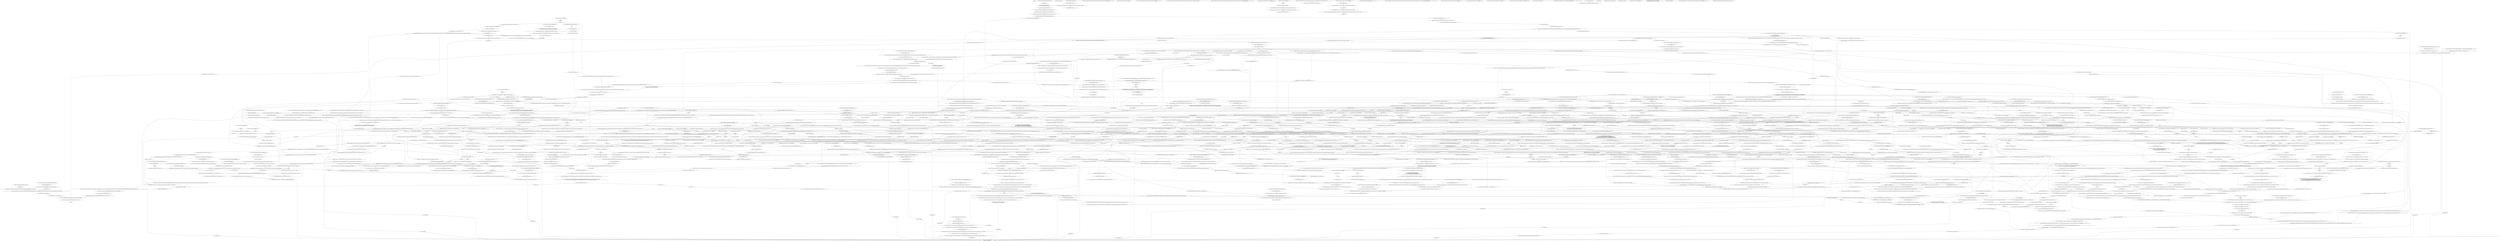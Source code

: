 # APT / STUDENT COMMUNIST
# The Student Communist and his underground reading group (PART OF THE COMMUNIST DREAM QUEST)
# ==================================================
digraph G {
	  0 [label="START"];
	  1 [label="input"];
	  2 [label="Echo Maker: \"It is, it's holding!\""];
	  3 [label="Jump to: [MAIN HUB]"];
	  4 [label="Steban, the Student Communist: \"'Confiscated'? Next he's probably going to say it was civil asset forfeiture...\""];
	  5 [label="Steban, the Student Communist: \"It's really nothing like that.\" The young man scoffs. \"A book club is a place for talking about the plot points of bourgeois social novels and sipping effervescent cocktails.\""];
	  6 [label="Steban, the Student Communist: \"One of capitalism's more banal pathologies. But let's move on.\""];
	  7 [label="abc"];
	  8 [label="Steban, the Student Communist: \"The original Fizdale translation, not that watered-down revisionist garbage.\""];
	  9 [label="Encyclopedia: Today, Nilsen's reputation has waned in most parts of the developed world, with the exception of the People's Republic of Samara (SRV), where he is recognized as a founding father. His political philosophy is a variant of Mazovianism called Nilsenist-Mazovianism."];
	  10 [label="Echo Maker: \"Only because certain moralists and their ideological lap dogs pretend to object to his more *maximalist* tactics... as though they've never committed any so-called 'war crimes'.\""];
	  11 [label="Echo Maker: His companion can barely suppress a yawn."];
	  12 [label="Jump to: [MAIN HUB]"];
	  13 [label="You: \"And what about the liberals? Are they liberals, too?\""];
	  14 [label="Conceptualization: Imagine, the audacity of wanting to read a novel in a reading group!"];
	  15 [label="Rhetoric: You could learn a thing or two from them, if you can convince them you're one of them."];
	  16 [label="Steban, the Student Communist: \"Simply that *under suitably revolutionary conditions* crop yields naturally increase relative to non-revolutionary crops. Which Maurice somehow has the gall to deny.\""];
	  17 [label="Steban, the Student Communist: \"In any case, I'm glad our piece found its audience. That's always the hope with these things, you know.\""];
	  18 [label="Empathy: Well, there you did it. You stung them, and to what end?"];
	  19 [label="Half Light: Something about this one makes you want to avoid dark alleys at night..."];
	  20 [label="Encyclopedia: You've spent a not inconsiderable amount of time arranging the works in your mental library by theme and period. All the ideas and references you'll need are ready-at-hand."];
	  21 [label="You: \"I'm more into practical books. Books that help me understand the real world.\""];
	  22 [label="You: \"For me, games are mostly about spending time with a partner.\""];
	  23 [label="You: \"But by allowing players to *recreate* historical events, like the introduction of cocaine to Safre, doesn't it force them to question what 'subjectivity' means in a ludo-thematic context?\""];
	  24 [label="Steban, the Student Communist: \"Anyway, we also enjoy a good board game every once in a while. The other week Ulixes and I tried this new one where everyone is competing to manage their own Zone of Ecological Catastrophe. You should see the components.\""];
	  25 [label="Steban, the Student Communist: \"Ha! Of course you do. I just hope when you're reading it you've got a sturdy pair of gloves on...\""];
	  26 [label="Steban, the Student Communist: \"It's no wonder you couldn't finish it. Sounds like turgid bourgeois social realism.\" He nods approvingly."];
	  27 [label="Steban, the Student Communist: \"And Graadian realism is the worst realism. It's nearly as bad as Gottwaldian critical theory.\""];
	  28 [label="You: \"... but then the whole book fell apart before I could solve the mystery...\""];
	  29 [label="Steban, the Student Communist: Variable[\"apt.student_books_discussed_counter\"] >= 2"];
	  30 [label="Variable[\"apt.student_books_discussed_counter\"] >= 2", shape=diamond];
	  31 [label="!(Variable[\"apt.student_books_discussed_counter\"] >= 2)", shape=diamond];
	  32 [label="You: \"But *humans* have all the most reactionary skill specialities.\""];
	  33 [label="You: \"I just don't understand why welkin get all the coolest sub-races.\""];
	  34 [label="Echo Maker: \"Completely counter to the spirit of 'Wirrâl'. What's even the point?\""];
	  35 [label="Steban, the Student Communist: Variable[\"inventory.primer_concept_international_language\"]"];
	  36 [label="Variable[\"inventory.primer_concept_international_language\"]", shape=diamond];
	  37 [label="!(Variable[\"inventory.primer_concept_international_language\"])", shape=diamond];
	  38 [label="Composure: This is a good start. They're starting to loosen up. You feel relaxed and in control. This is a subject where *you* hold all the advantages..."];
	  39 [label="You: \"You ever heard of a thing called 'sudden onset acute amnesia'?\"\n\"I'll tell you about the time I woke up and completely forgot what money is...\""];
	  40 [label="Kim Kitsuragi: \"A great question.\""];
	  41 [label="Echo Maker: \"Strange. I thought that women were attracted to a certain amount of revolutionary musk...\""];
	  42 [label="You: \"Listen, I wouldn't believe it either, but I swear it's the truth.\""];
	  43 [label="Steban, the Student Communist: \"Besides, it's inconceivable that we'd turn down a fellow Wirrâl enthusiast...\""];
	  44 [label="Rhetoric: What is it? Are you scared because you can't remember a single book you've read?"];
	  45 [label="Steban, the Student Communist: \"Is everything alright? Is there something you're trying to say?\"\n\"Is everything alright?\" The young man turns to the lieutenant. \"Is he trying to say something?\"
"];
	  46 [label="Kim Kitsuragi: \"These things happen with him sometimes. I recommend a change of subject.\""];
	  47 [label="Rhetoric: You've been quite studious these past few days. You should be able to handle whatever they want to throw your way."];
	  48 [label="You: Wait, you're saying I could try to really lay this kid out, knowing I'll probably screw it up?"];
	  49 [label="You: Hit him, but not too hard."];
	  50 [label="You: Variable[\"apt.student_rc_not_too_hard\"]"];
	  51 [label="Variable[\"apt.student_rc_not_too_hard\"]", shape=diamond];
	  52 [label="!(Variable[\"apt.student_rc_not_too_hard\"])", shape=diamond];
	  53 [label="Steban, the Student Communist: Variable[\"reputation.kim\"] >1"];
	  54 [label="Variable[\"reputation.kim\"] >1", shape=diamond];
	  55 [label="!(Variable[\"reputation.kim\"] >1)", shape=diamond];
	  56 [label="Jump to: [punchhub]"];
	  57 [label="Inland Empire: Oh, no. Tell us you didn't *really* kill him."];
	  58 [label="You: \"That *capital* produces its *own* form of plasm!\""];
	  59 [label="You: \"That *light itself* is a bourgeois illusion!\""];
	  60 [label="Steban, the Student Communist: IsKimHere()"];
	  61 [label="IsKimHere()", shape=diamond];
	  62 [label="!(IsKimHere())", shape=diamond];
	  63 [label="Steban, the Student Communist: IsKimHere()"];
	  64 [label="IsKimHere()", shape=diamond];
	  65 [label="!(IsKimHere())", shape=diamond];
	  66 [label="Steban, the Student Communist: \"Undoubtedly.\""];
	  67 [label="You: \"If communism is all based on *theories* that are impossible to prove...\"\n\"If the whole theory we're meant to believe is completely unfalsifiable...\""];
	  68 [label="You: \"If communism keeps failing every time we try it...\"\n\"If we can't escape the doom that's coming...\""];
	  69 [label="You: \"... and the rest of the world keeps killing us for our beliefs...\"\n\"... and the rest of world conspires to invade and massacre us when we dare to stand up for our beliefs...\""];
	  70 [label="Visual Calculus: They rise like electric obelisks in the night."];
	  71 [label="You: \"You're thinking about someone, aren't you?\""];
	  72 [label="Steban, the Student Communist: \"The so-called 'Revolutionary Lovers'. They were the Dual Commissars of Revolution in Insulinde.\""];
	  73 [label="Steban, the Student Communist: \"Not just lovers, they were the Dual Commissars of Revolution in Insulinde.\""];
	  74 [label="Kim Kitsuragi: ... even the lieutenant seems engrossed, despite your revealing details of an RCM investigation..."];
	  75 [label="You: \"Even when they ignore us?\""];
	  76 [label="Steban, the Student Communist: Variable[\"coast.exec_viscal_succeeded\"]"];
	  77 [label="Variable[\"coast.exec_viscal_succeeded\"]", shape=diamond];
	  78 [label="!(Variable[\"coast.exec_viscal_succeeded\"])", shape=diamond];
	  79 [label="Kim Kitsuragi: The lieutenant says nothing, but a bemused grin crosses his face."];
	  80 [label="Steban, the Student Communist: \"Come on, gendarme. Real progress requires great risks.\""];
	  81 [label="Steban, the Student Communist: IsKimHere()"];
	  82 [label="IsKimHere()", shape=diamond];
	  83 [label="!(IsKimHere())", shape=diamond];
	  84 [label="Steban, the Student Communist: \"Yeah, I'm sure you did. That's real Saramirizian twill. Only old Saramirizian communists and drug smugglers wear those anymore...\""];
	  85 [label="Steban, the Student Communist: Variable[\"inventory.basic_guide_interfacing_matchboxes\"]"];
	  86 [label="Variable[\"inventory.basic_guide_interfacing_matchboxes\"]", shape=diamond];
	  87 [label="!(Variable[\"inventory.basic_guide_interfacing_matchboxes\"])", shape=diamond];
	  88 [label="Steban, the Student Communist: IsTHCPresent(\"art_cop\")"];
	  89 [label="IsTHCPresent(\"art_cop\")", shape=diamond];
	  90 [label="!(IsTHCPresent(\"art_cop\"))", shape=diamond];
	  91 [label="Echo Maker: \"... something of an ideological auxiliary, perhaps.\""];
	  92 [label="You: \"I like a good novel every now and then.\""];
	  93 [label="Steban, the Student Communist: \"I want you... to hit me.\""];
	  94 [label="Steban, the Student Communist: The young man sighs. His companion looks about furtively."];
	  95 [label="Half Light: It's like you sucker-punched him *with your words*."];
	  96 [label="Steban, the Student Communist: \"'The deal'? At a fundamental level I guess you could call it the shattered bones of a dream crushed by capital.\""];
	  97 [label="Kim Kitsuragi: \"No doubt.\""];
	  98 [label="Jump to: [MAIN HUB]"];
	  99 [label="Steban, the Student Communist: \"You're right. It's *better*!\""];
	  100 [label="Steban, the Student Communist: \"Oh, gendarme, because this is perfect...\""];
	  101 [label="You: (Whisper.) \"Kim, did *you* do the reading?\""];
	  102 [label="Steban, the Student Communist: \"You have? Excellent. Let's hear your critique then.\""];
	  103 [label="Empathy: There's profound consternation in his voice. You suspect it's about something bigger than your not having done the reading."];
	  104 [label="You: \"What *exactly* are you two doing here?\""];
	  105 [label="Volition: This is fine. You can handle a list. In fact, you find the tedium strangely soothing."];
	  106 [label="You: \"Comrade Nilsen, father of the SRV.\" (Raise your fist.)"];
	  107 [label="You: A wild beast tangled in a sheet..."];
	  108 [label="Empathy: It's always that way. Beneath the crust of irony there's a molten sincerity that threatens to erupt forth... You may witness it yet."];
	  109 [label="You: \"Well, that's too bad.\""];
	  110 [label="readinghub"];
	  111 [label="You: \"What's so depressing about their theories?\""];
	  112 [label="You: \"But isn't it good to know how many beans there are?\""];
	  113 [label="You: \"I don't understand at all.\""];
	  114 [label="Steban, the Student Communist: \"Well, of course that's just an *initial foray* into the subject. We're hoping to return to it for a more substantial treatment next term...\""];
	  115 [label="Jump to: [MAIN HUB]"];
	  116 [label="You: \"Look guys, I've gotta be honest. I may not have 'read' many 'books', but that doesn't mean I don't have *stories*.\""];
	  117 [label="Steban, the Student Communist: \"Listen, this is a forward-thinking group. It's entirely your business, of course.\""];
	  118 [label="Steban, the Student Communist: \"In any case, I think we've heard enough. We could use someone with your perspective in the group. With just a bit more theoretical foundation, I think you'll be making real contributions.\""];
	  119 [label="You: \"I tried reading this extremely depressing Graadian novel.\""];
	  120 [label="Composure: This is a good start. They're starting to loosen up. You feel relaxed and in control. Soon you're all animatedly debating the political subtext of character creation..."];
	  121 [label="Steban, the Student Communist: \"... I'm just saying it's *heavily implied* that welkin are the bourgeoisie of the Wirrâl setting...\""];
	  122 [label="Steban, the Student Communist: \"Ah, right. You were playing the long game.\""];
	  123 [label="You: \"I'll add it to my very extensive reading list.\""];
	  124 [label="Steban, the Student Communist: Variable[\"apt.student_wc_rejection\"]"];
	  125 [label="Variable[\"apt.student_wc_rejection\"]", shape=diamond];
	  126 [label="!(Variable[\"apt.student_wc_rejection\"])", shape=diamond];
	  127 [label="Rhetoric: Have you considered reading a *book*? Those tend to have *lots* of words in them..."];
	  128 [label="Logic: Momentary aphasia, it seems. Just one more neurological episode for the station lazareth to look into during your next check-up."];
	  129 [label="Echo Maker: \"He looks like he's about to puke.\""];
	  130 [label="You: I'm not nervous, I'm a superstar."];
	  131 [label="Composure: You did. You must be extremely nervous for some reason."];
	  132 [label="Rhetoric: Of course, it wouldn't kill you to crack open a book every once in a while."];
	  133 [label="Steban, the Student Communist: \"I suppose we are all here to advance our studies in some form or another...\""];
	  134 [label="Steban, the Student Communist: \"I do have to admire a certain tenacity, even when it seems to make no sense.\"\n\"'Honour' is an outmoded concept, a relic of feudal ideology. All the same, I have to admire your commitment...\""];
	  135 [label="Echo Maker: \"It doesn't have to be a *hard* hit.\" He indicates his cheek. \"Just enough to leave a mark.\""];
	  136 [label="Authority: You've earned his respect. See how you've *marked* him?"];
	  137 [label="Steban, the Student Communist: CheckEquipped(\"gloves_garden\")"];
	  138 [label="CheckEquipped(\"gloves_garden\")", shape=diamond];
	  139 [label="!(CheckEquipped(\"gloves_garden\"))", shape=diamond];
	  140 [label="Kim Kitsuragi: \"Good god, detective! What's wrong with you?\""];
	  141 [label="Esprit de Corps: It certainly won't improve your precinct's image within the community."];
	  142 [label="You: \"Hang on, is that *it*?\""];
	  143 [label="Jump to: [Ask hub]"];
	  144 [label="You: \"If no one can agree what real communism even *means*...\"\n\"If we can't even agree whether communism is about plasm or psychology or beans...\""];
	  145 [label="You: What's there?"];
	  146 [label="Jump to: [Steban, the Student Communist: \"\"The theorists Puncher and Wattmann...\"]"];
	  147 [label="Echo Maker: \"Damn it to hell!\""];
	  148 [label="You: Say nothing."];
	  149 [label="Steban, the Student Communist: \"Shhh. This is the most amazing thing I've ever seen...\""];
	  150 [label="Steban, the Student Communist: \"You're right... We should clean this up and get going.\" He gestures to the matchboxes."];
	  151 [label="Echo Maker: \"He wants to know if women are bourgeois, Steban...\""];
	  152 [label="You: \"Is that true, Kim, about the décomptage?\""];
	  153 [label="Steban, the Student Communist: He sighs. \"There's more to it than that. People still make their own choices. It's a matter of being aware what's influencing them.\""];
	  154 [label="Steban, the Student Communist: \"We wanted to get your opinion on something: a few little changes we we've been thinking about.\""];
	  155 [label="Steban, the Student Communist: \"Nothing *too major*, I think. We were talking, potentially, about relaxing some parts of our admissions process...\""];
	  156 [label="Steban, the Student Communist: \"So, good luck with that, I guess.\""];
	  157 [label="Echo Maker: \"Mazov tells us to laugh at the monster that hides behind false hopes and pieties.\""];
	  158 [label="Jump to: [Steban, the Student Communist: \"\"And with that, welcome to the most...\"]"];
	  159 [label="You: \"Wait, you're saying communism is some kind of religion?\""];
	  160 [label="Steban, the Student Communist: \"Nobody said fulfilling the proletariat's historic role would be easy.\" A tight smile. \"It demands great faith with no promise of tangible reward. But that doesn't mean we can simply give up.\""];
	  161 [label="Steban, the Student Communist: \"Yes. Whereas we understand that we'll almost certainly fail, which is what allows us the chance to succeed...\""];
	  162 [label="Steban, the Student Communist: \"For a second there I thought we had it. Just goes to show how constrained we are under the limits of the prevailing regime.\""];
	  163 [label="Steban, the Student Communist: \"That's a fascinating trajectory, for sure. It's good to hear that you can still grow ideologically even at an... um... advanced age.\""];
	  164 [label="Pain Threshold: You're holding it together, *somehow*, despite everything..."];
	  165 [label="Electrochemistry: Give 'em sex and drugs! They're clearly not getting any on their own."];
	  166 [label="Steban, the Student Communist: \"I'm not sure it would do very much good. She's sort of... impervious to authority.\""];
	  167 [label="Steban, the Student Communist: Variable[\"apt.student_authority_law\"]"];
	  168 [label="Variable[\"apt.student_authority_law\"]", shape=diamond];
	  169 [label="!(Variable[\"apt.student_authority_law\"])", shape=diamond];
	  170 [label="Echo Maker: His companion's eyes widen with interest. He has a cold smile."];
	  171 [label="Empathy: You've flustered the poor boy. Now he's *got* to say something."];
	  172 [label="Jump to: [IsKimHere()]"];
	  173 [label="Steban, the Student Communist: \"Damn. Hardly any difference...\" The young man shakes his head, and then looks up at you with barely concealed irritation...\n\"Damn. Hardly any difference...\" The young man shakes his head, and then looks up at you and the lieutenant with barely concealed irritation..."];
	  174 [label="Steban, the Student Communist: \"And now they've sent one of their agents to *infiltrate* our meeting.\" He rubs his hands together excitedly."];
	  175 [label="Steban, the Student Communist: IsKimHere()"];
	  176 [label="IsKimHere()", shape=diamond];
	  177 [label="!(IsKimHere())", shape=diamond];
	  178 [label="Authority: One leader and one follower, the most ancient power dynamic."];
	  179 [label="You: \"Sounds just like a regular book club.\""];
	  180 [label="Steban, the Student Communist: \"And before that we spent six weeks on 'State and Plasm'...\""];
	  181 [label="Conceptualization: That must be it. You imagine yourself in a small dinghy buoyed along gentle swells..."];
	  182 [label="Steban, the Student Communist: \"Lynching? No. We're not an *operational* cell.\""];
	  183 [label="Kim Kitsuragi: \"To be clear: Communism is not an official suspect in this investigation. Because it's not a *person*, you see.\""];
	  184 [label="Savoir Faire: Are they being sarcastic? You feel like you're caught in some elaborate joke labyrinth, but it's impossible to see your way through."];
	  185 [label="Steban, the Student Communist: \"Of course. What would I even do with it?\" He gives you a half-smile."];
	  186 [label="Steban, the Student Communist: \"We've tried recruiting new members, but unfortunately the *current intellectual climate* is pretty hostile to infra-materialist thought. These days, if you're on the left, the ascendent schools are the Gottwaldians and the Econoclards.\""];
	  187 [label="Steban, the Student Communist: \"I can tell you're a man who has his urges, but I can also tell you're no Gottwaldian.\" He smirks."];
	  188 [label="Jump to: [readinghub]"];
	  189 [label="Steban, the Student Communist: IsKimHere()"];
	  190 [label="IsKimHere()", shape=diamond];
	  191 [label="!(IsKimHere())", shape=diamond];
	  192 [label="Steban, the Student Communist: \"Well, don't keep us on tenterhooks! What did you think of the essay?\""];
	  193 [label="Steban, the Student Communist: \"Sure, right. I got the main idea anyway.\""];
	  194 [label="You: (Show them 'La Fumée'.) \"Wait, *you* guys wrote for *this*?\""];
	  195 [label="You: \"Is the reading group accepting new members?\""];
	  196 [label="Composure: Take a deep breath. You've done some reading these past few days. But you also know there's more to life than what you find in books..."];
	  197 [label="Composure: You've caught him off-balance. The momentum is already in your favour."];
	  198 [label="You: \"Lopez de Fuego seemed to think she was pretty great regardless.\""];
	  199 [label="Kim Kitsuragi: \"Yes, and it only took about four hours of our lives that we'll never get back.\""];
	  200 [label="Steban, the Student Communist: \"Of course. The one thing capitalism does better than every other ideology is novel and clever distractions. It's all one never-ending dopamine dripper.\""];
	  201 [label="Jump to: [Steban, the Student Communist: \"\"... but to Comrade Ulixes' point,...\"]"];
	  202 [label="Conceptualization: Even better, you're able to connect those themes to your critique of the novel's formal qualities, such as they are."];
	  203 [label="Steban, the Student Communist: Variable[\"XP.did_not_subject_yourself_to_graad_realism\"]"];
	  204 [label="Variable[\"XP.did_not_subject_yourself_to_graad_realism\"]", shape=diamond];
	  205 [label="!(Variable[\"XP.did_not_subject_yourself_to_graad_realism\"])", shape=diamond];
	  206 [label="lilmullhub"];
	  207 [label="Steban, the Student Communist: \"But at least crime literature *as a genre* is able to engage with the systemic failures of capitalism.\""];
	  208 [label="Echo Maker: The young man's companion says nothing, but the expression on his face reveals a begrudging respect for your experimental approach to character creation."];
	  209 [label="Jump to: [Echo Maker: \"\"Yes, I would say he's got serious...\"]"];
	  210 [label="Steban, the Student Communist: \"Come back when you're done.\" He gives you a brief nod as he hands you the slim guide. \"We'll be here pretty much every night after 22.00.\""];
	  211 [label="You: \"Uhhm...\""];
	  212 [label="Composure: Let's be frank, they're probably way smarter than you. You bet they've read more books than you can even name..."];
	  213 [label="You: \"Listen, there's got to be some other way I could prove myself to the group.\""];
	  214 [label="You: \"Like Ignus Nilsen himself, I've come to foretell a Great Reckoning.\""];
	  215 [label="Steban, the Student Communist: Variable[\"yard.cuno_punched_cuno\"]"];
	  216 [label="Variable[\"yard.cuno_punched_cuno\"]", shape=diamond];
	  217 [label="!(Variable[\"yard.cuno_punched_cuno\"])", shape=diamond];
	  218 [label="Steban, the Student Communist: IsKimHere()"];
	  219 [label="IsKimHere()", shape=diamond];
	  220 [label="!(IsKimHere())", shape=diamond];
	  221 [label="Logic: Precisely! It's brilliant."];
	  222 [label="Kim Kitsuragi: The lieutenant looks at you, then at the young man. He seems to be giving your question serious consideration."];
	  223 [label="Steban, the Student Communist: Variable[\"apt.student_rc_not_too_hard\"]"];
	  224 [label="Variable[\"apt.student_rc_not_too_hard\"]", shape=diamond];
	  225 [label="!(Variable[\"apt.student_rc_not_too_hard\"])", shape=diamond];
	  226 [label="You: \"Who's the baddest communist now?\""];
	  227 [label="Physical Instrument: TOO STRONG, KILLER."];
	  228 [label="Steban, the Student Communist: IsKimHere()"];
	  229 [label="IsKimHere()", shape=diamond];
	  230 [label="!(IsKimHere())", shape=diamond];
	  231 [label="Steban, the Student Communist: \"What lesson is that, huh? That the RCM are assholes? That they'll take your fucking jaw off?\""];
	  232 [label="You: \"It's the theoretical parts I'm interested in. The third-level stuff.\""];
	  233 [label="Steban, the Student Communist: \"...\""];
	  234 [label="Steban, the Student Communist: \"Yes?\""];
	  235 [label="Steban, the Student Communist: \"So you really *did* read all the way to the end.\" A sheepish grin. \"Yeah, Uli and I were trying to see whether there was enough plasm between the two of us to hold up a few matchboxes...\""];
	  236 [label="Steban, the Student Communist: Variable[\"reputation.communist\"] > 10"];
	  237 [label="Variable[\"reputation.communist\"] > 10", shape=diamond];
	  238 [label="!(Variable[\"reputation.communist\"] > 10)", shape=diamond];
	  239 [label="Echo Maker: \"Alright. You go next, Steban.\""];
	  240 [label="You: Oh god, that's bad. Surely I can think of something better."];
	  241 [label="You: \"Because they can't handle *me*.\"\n\"Because they can't handle me, I'm a goddamn superstar.\"
"];
	  242 [label="Composure: He's wrestling with some question of his own."];
	  243 [label="Empathy: He's lost in his own thoughts. You wonder what silt you've stirred in the bottom of his soul."];
	  244 [label="Steban, the Student Communist: \"There was another thing: We were also debating putting up some posters around town.\""];
	  245 [label="Composure: ... and just like that, their ironic defences are back up."];
	  246 [label="You: \"Even when they laugh at us?\""];
	  247 [label="You: \"I don't know. More... something?\""];
	  248 [label="Conceptualization: No, wait! Can this really be the end? You feel like you've just gotten to the real stuff."];
	  249 [label="Kim Kitsuragi: ... even the lieutenant seems engrossed, despite your revealing details of an RCM investigation..."];
	  250 [label="Steban, the Student Communist: \"Only in this very specific sense. Communism doesn't dangle any promises of eternal bliss or reward. The only promise it offers is that the future can be better than the past, if we're willing to work and fight and die for it.\""];
	  251 [label="Steban, the Student Communist: \"I guess you could say we believe it *because it's impossible*.\" He looks at the scattered matchboxes on the ground. \"It's our way of saying we refuse to accept that the world has to remain... like this...\""];
	  252 [label="You: \"This is tall enough, better not to risk it.\""];
	  253 [label="Echo Maker: \"Yes. This is the closest we've ever gotten.\""];
	  254 [label="You: \"... but I've done some reflecting and these days I consider myself a feminist.\""];
	  255 [label="Echo Maker: \"It seems the face of violent reaction has revealed itself...\""];
	  256 [label="Jump to: [Steban, the Student Communist: \"\"Go ahead.\" The young man gives you...\"]"];
	  257 [label="Untitled hub"];
	  258 [label="You: \"Wait, I thought 'interesting' was what people said when they don't have anything real to add?\""];
	  259 [label="Echo Maker: His companion nods, but offers no further solace."];
	  260 [label="Savoir Faire: He is neither of those, of course. He is simply a poor student, putting on airs. Also, he doesn't have the shoulders to fill out such a jacket."];
	  261 [label="You: \"Hold on, I'm not here to *infiltrate* your meeting. I want to *join* your meeting!\"\n\"Hold on, we're not here to *break up* your meeting. We want to *join* your meeting!\"
"];
	  262 [label="Steban, the Student Communist: \"Too many... *words*?\""];
	  263 [label="Steban, the Student Communist: \"That's our whole *thing*. The world is so shallow, all noise and repetition. We're interested in genuinely radical critique.\""];
	  264 [label="You: “Kim, can we arrest these kids for truancy?”"];
	  265 [label="Reaction Speed: Those words again! You've got to find out what this infra-materialist stuff is all about."];
	  266 [label="You: Listen for night sounds."];
	  267 [label="You: Look around the room."];
	  268 [label="You: A patch of ocean turned on its side..."];
	  269 [label="Echo Maker: \"Seems unlikely, from a strictly infra-materialist perspective...\""];
	  270 [label="Steban, the Student Communist: \"No, we're an independent organisation,\" he says proudly. \"We acknowledge and respect the Union's efforts, but our interests are more theoretical than Mr. Claire's.\""];
	  271 [label="Jump to: [crime hub]"];
	  272 [label="Steban, the Student Communist: \"It's a world-historical nightmare,\" the young man says gravely. \"One from which we've yet to awaken.\""];
	  273 [label="Echo Maker: \"Don't forget about Maurice and the turnips.\""];
	  274 [label="Steban, the Student Communist: \"You see, the Gottwald School *look* like communists, they *talk* like communists, but scratch the patina and you'll see beneath that they're just depressed liberals who've read too many books.\""];
	  275 [label="You: \"Right, and this Nilsen is...?\""];
	  276 [label="Echo Maker: \"He just quit coming. We haven't seen him around for weeks.\""];
	  277 [label="Steban, the Student Communist: IsTHCPresent(\"art_cop\")"];
	  278 [label="IsTHCPresent(\"art_cop\")", shape=diamond];
	  279 [label="!(IsTHCPresent(\"art_cop\"))", shape=diamond];
	  280 [label="article hub"];
	  281 [label="Steban, the Student Communist: \"Thanks, I appreciate it.\""];
	  282 [label="Steban, the Student Communist: Variable[\"apt.student_composure_wc\"]"];
	  283 [label="Variable[\"apt.student_composure_wc\"]", shape=diamond];
	  284 [label="!(Variable[\"apt.student_composure_wc\"])", shape=diamond];
	  285 [label="Steban, the Student Communist: Variable[\"apt.student_books_discussed_counter\"] == 2"];
	  286 [label="Variable[\"apt.student_books_discussed_counter\"] == 2", shape=diamond];
	  287 [label="!(Variable[\"apt.student_books_discussed_counter\"] == 2)", shape=diamond];
	  288 [label="Steban, the Student Communist: Variable[\"inventory.suzerainty_trade_war_counter\"] > 2"];
	  289 [label="Variable[\"inventory.suzerainty_trade_war_counter\"] > 2", shape=diamond];
	  290 [label="!(Variable[\"inventory.suzerainty_trade_war_counter\"] > 2)", shape=diamond];
	  291 [label="You: \"Oh, certainement. I'm more interested in them as cultural artifacts.\""];
	  292 [label="Composure: These kids are eating out of your hand, practically. Another quarter of an hour disappears. The questions come rapid-fire, but you have an answer for every one."];
	  293 [label="Steban, the Student Communist: \"I'm sure as a gendarme you have a *very* interesting take on the Mullen character.\""];
	  294 [label="Steban, the Student Communist: \"Makes sense. It's natural to seek out reflections of your own experience in literature when the politico-economic system doesn't permit genuine self-realization.\""];
	  295 [label="Steban, the Student Communist: \"But seriously, the next campaign, you've got to be there. I need to see this hybrid in action.\""];
	  296 [label="Composure: These kids are eating out of your hand, practically. Another quarter of an hour disappears. The questions come rapid-fire, but you have an answer for every one."];
	  297 [label="Steban, the Student Communist: \"That's true. I recall from one of psycholinguistics lectures that the letter 'A' is derived from the proto-Perikarnassian glyph meant to represent a reed hut.\""];
	  298 [label="Echo Maker: \"It appears so.\""];
	  299 [label="Composure: Now's your chance to end this interview on a high-note. This is a subject where *you* hold all the advantages..."];
	  300 [label="You: \"... and that's how I discovered my heraldic bird.\"\n\"... and that's how I discovered that at heart I'm really just a regular Bang-Bang kind of guy.\"\n\"... and that's how I discovered that, deep down, I'm really a fuckupatoo.\"\n\"... and that was the first time I saw the darkness of my own soul reflected back to me in cockatoo form.\"\n\"... but really when I saw the Major Majestic in all its glory, I *knew* that was the cockatoo for me.\"
"];
	  301 [label="Composure: Now, you can sense things starting to slow down. The interview must be reaching an inflection point..."];
	  302 [label="Steban, the Student Communist: \"A story with an erotico-political angle. Let's see where this goes...\""];
	  303 [label="You: \"... so anyway, I think there's still a shot. But in the meantime I'm just focussing on my casework.\""];
	  304 [label="Steban, the Student Communist: \"Makes sense. Based on my experience, you've got to let her see that you've grown, ideologically speaking...\""];
	  305 [label="Composure: Okay, you got this. You *got* this. Just... open your mouth, and say the words..."];
	  306 [label="You: Shake your head no."];
	  307 [label="Steban, the Student Communist: IsKimHere()"];
	  308 [label="IsKimHere()", shape=diamond];
	  309 [label="!(IsKimHere())", shape=diamond];
	  310 [label="Logic: Assuming you don't accidentally succeed..."];
	  311 [label="Kim Kitsuragi: \"I can't recall the exact explanation, but it has something to do with the kinetic energy stored in the elbow. Basically, you're less able to control a *backhanded* slap, and therefore more likely to cause serious injury.\""];
	  312 [label="Interfacing: Ensconced in your ceramic armour, you barely notice the moment of contact. Striking the young man's face is almost indistinguishable from swatting away a fly."];
	  313 [label="Interfacing: At the moment of contact you feel the pads of your bare fingers brush the wiry hairs of the young man's beard, as though caressing a wad of kitchen wool."];
	  314 [label="Pain Threshold: It doesn't hurt, yet. The rush of endorphins will keep the pain at bay for a while yet."];
	  315 [label="Interfacing: Even through the yellow latex shell containing your hand you can feel the force of the impact against the young man's cheekbone."];
	  316 [label="Interfacing: En route to its target your FALN glove traces a strangely pleasing black-and-white blur through the air, like some kind of ultra-sonic weasel."];
	  317 [label="Steban, the Student Communist: \"Well, if you're not going to play along, I don't think we have anything further to discuss. Good evening to you, gendarme.\""];
	  318 [label="Empathy: He's not accustomed to exposing his doubt like this."];
	  319 [label="Steban, the Student Communist: \"It's... it's...\""];
	  320 [label="Steban, the Student Communist: \"...\""];
	  321 [label="Steban, the Student Communist: \"We all have to make sacrifices for the future. Maybe that's what I was trying to get at earlier...\""];
	  322 [label="Steban, the Student Communist: CheckEquippedGroup(\"jacket\")"];
	  323 [label="CheckEquippedGroup(\"jacket\")", shape=diamond];
	  324 [label="!(CheckEquippedGroup(\"jacket\"))", shape=diamond];
	  325 [label="You: Pull your jacket tighter."];
	  326 [label="Inland Empire: No-no-no! This was supposed to take your mind *off* the other thing!"];
	  327 [label="Echo Maker: \"Though *some of us* maintain that advertising is an unacceptably bourgeois tactic.\""];
	  328 [label="Shivers: Has it gotten cold in here? Your arms seem to be covered in gooseflesh."];
	  329 [label="Steban, the Student Communist: \"Julia Dobreva came from Graad. Jean Abadanaiz was born in Revachol. She was brilliant, charismatic, a revolutionary comet. He was her partner and stabiliser, the planet who kept her in orbit.\""];
	  330 [label="lilboxhub"];
	  331 [label="You: \"I'm sorry.\""];
	  332 [label="Half Light: The beast is *you*, a mass of teeth and claws and violent urges."];
	  333 [label="Echo Maker: \"She said if she's going to make truly radical art, she needs a suitably radical workspace.\""];
	  334 [label="Steban, the Student Communist: Variable[\"apt.student_interesting_means\"]"];
	  335 [label="Variable[\"apt.student_interesting_means\"]", shape=diamond];
	  336 [label="!(Variable[\"apt.student_interesting_means\"])", shape=diamond];
	  337 [label="Steban, the Student Communist: A moment of silence. They're waiting for you to speak."];
	  338 [label="Conceptualization: Yes, now keep developing the idea."];
	  339 [label="Logic: A feeble and hopelessly mixed metaphor."];
	  340 [label="Steban, the Student Communist: \"That could be.\" He nods. \"It would explain some of the more ornate detailing. But we're speaking in world-historical terms here. What this place *represents*, not what it merely *was*.\""];
	  341 [label="You: \"What does this question say about me?\""];
	  342 [label="Echo Maker: \"Hey, Steban. Isn't that *your* jacket?\""];
	  343 [label="Steban, the Student Communist: \"It certainly *looks* like my jacket, Ulixes. Where did you get that, gendarme?\""];
	  344 [label="Steban, the Student Communist: \"I assumed it was Maurice who broke into my room, to play a trick on me. I didn't think I'd *actually* been raided by the RCM!\""];
	  345 [label="Steban, the Student Communist: Variable[\"apt.student_concept_la_fumee\"]"];
	  346 [label="Variable[\"apt.student_concept_la_fumee\"]", shape=diamond];
	  347 [label="!(Variable[\"apt.student_concept_la_fumee\"])", shape=diamond];
	  348 [label="You: \"Listen, comrade, it's not what it looks like...\""];
	  349 [label="Drama: Don't let them see you *flustered*, ssssire. Play along..."];
	  350 [label="You: \"Before we move on, do you recognise this jacket?\" (Show him the Saramirizian jacket.)"];
	  351 [label="Steban, the Student Communist: \"There are RCM spies, for one. Just recently, someone even broke into my apartment, if you can believe it...\""];
	  352 [label="Jump to: [Steban, the Student Communist: \"\"Well, this is getting awkward. I'm...\"]"];
	  353 [label="Steban, the Student Communist: IsTHCPresent(\"art_cop\")"];
	  354 [label="IsTHCPresent(\"art_cop\")", shape=diamond];
	  355 [label="!(IsTHCPresent(\"art_cop\"))", shape=diamond];
	  356 [label="Steban, the Student Communist: \"Within the contours of Mazovian historical materialism, of course.\""];
	  357 [label="Steban, the Student Communist: Variable[\"apt.student_concept_zone_out\"]"];
	  358 [label="Variable[\"apt.student_concept_zone_out\"]", shape=diamond];
	  359 [label="!(Variable[\"apt.student_concept_zone_out\"])", shape=diamond];
	  360 [label="Echo Maker: \"Abelard's 'Un Pays Infernal'...\""];
	  361 [label="Rhetoric: You could learn a thing or two from them, if you can convince them you're *one* of them."];
	  362 [label="Steban, the Student Communist: \"You're saying you think the mercenary was killed *by* communism itself?\""];
	  363 [label="Steban, the Student Communist: \"It's a symptom, in other words. Not a cause.\" He waves his hand as though this is all there is to say on the subject of crime."];
	  364 [label="You: \"This little guy is still going.\" (Show him the figurine.)"];
	  365 [label="Steban, the Student Communist: \"What's it for?\""];
	  366 [label="Steban, the Student Communist: \"Ah, I see. That's certainly kind of you.\" He gives you a curious half-smile."];
	  367 [label="Steban, the Student Communist: \"What do you mean? This *is* the reading group...\""];
	  368 [label="You: \"I've heard enough. Let's talk about something else.\""];
	  369 [label="Steban, the Student Communist: \"They're the most depressing school of communism. They love writing long books with a patina of Mazovian theory to cover up their cheap psychologising.\""];
	  370 [label="You: \"I totally understand.\""];
	  371 [label="Jump to: [MAIN HUB]"];
	  372 [label="Echo Maker: \"That I did not expect.\" His companion is blushing now, a sheepish grin on his face."];
	  373 [label="Steban, the Student Communist: IsTHCPresent(\"art_cop\")"];
	  374 [label="IsTHCPresent(\"art_cop\")", shape=diamond];
	  375 [label="!(IsTHCPresent(\"art_cop\"))", shape=diamond];
	  376 [label="You: (Show them your edits.) \"I actually had a few pieces of constructive criticism...\""];
	  377 [label="Steban, the Student Communist: \"Well, I hope you'll let us know when *your* monograph is coming out...\""];
	  378 [label="Composure: What's there to be scared of? You've really been cracking the books these last few days. You can go toe-to-intellectual-toe with any reading group in Martinaise..."];
	  379 [label="You: \"Listen, books are fine and all, but to be straight with you, they're no substitute for a real story.\""];
	  380 [label="Steban, the Student Communist: Variable[\"inventory.suzerainty_column_counter\"] > 2"];
	  381 [label="Variable[\"inventory.suzerainty_column_counter\"] > 2", shape=diamond];
	  382 [label="!(Variable[\"inventory.suzerainty_column_counter\"] > 2)", shape=diamond];
	  383 [label="Conceptualization: Let them know your interest in muscleman literature is much more high-minded than they're giving you credit for."];
	  384 [label="Steban, the Student Communist: Variable[\"apt.student_books_discussed_counter\"] == 2"];
	  385 [label="Variable[\"apt.student_books_discussed_counter\"] == 2", shape=diamond];
	  386 [label="!(Variable[\"apt.student_books_discussed_counter\"] == 2)", shape=diamond];
	  387 [label="Empathy: And just like that, all trace of irony drains from his voice."];
	  388 [label="Steban, the Student Communist: \"There's no doubt about it.\" He nods. \"I just wish they had more flexibility with their sub-races.\""];
	  389 [label="Steban, the Student Communist: \"A Gottwaldian would tell you that it's an inescapable fact of modernity that we can only repackage our collective history in increasingly ludicrous forms...\"  He nods."];
	  390 [label="Composure: These kids are eating out of your hand, practically. Another quarter of an hour disappears. The questions come rapid-fire, but you have an answer for every one."];
	  391 [label="Steban, the Student Communist: \"You've got our attention. Let's see where this goes...\""];
	  392 [label="Steban, the Student Communist: Variable[\"apt.student_story_hanged_man\"]"];
	  393 [label="Variable[\"apt.student_story_hanged_man\"]", shape=diamond];
	  394 [label="!(Variable[\"apt.student_story_hanged_man\"])", shape=diamond];
	  395 [label="Composure: Another quarter of an hour disappears. The conversation bounces back and forth. Whatever their pretensions, it's clear these two have been craving something *real*."];
	  396 [label="Composure: Now, you can sense things starting to slow down. Time to wrap this tale up..."];
	  397 [label="You: \"You know, in a weird way, I think she was into it.\""];
	  398 [label="Steban, the Student Communist: \"You're going to fit right in, I think. Come back when you're done. We'll be here pretty much every night after 22.00.\""];
	  399 [label="Composure: What are those sounds? They're like the last mumblings of a mortally wounded badger."];
	  400 [label="Rhetoric: What is it? Are you scared because you can't remember a single book you've read?"];
	  401 [label="Steban, the Student Communist: \"Would it help if we changed the subject?\""];
	  402 [label="Jump to: [MAIN HUB]"];
	  403 [label="Steban, the Student Communist: \"Hmmm. I thought I perceived some *eschatological* air about you...\""];
	  404 [label="You: \"What's that?\""];
	  405 [label="Half Light: This is what you've been waiting for! Time to lay his little punk-ass out."];
	  406 [label="Kim Kitsuragi: \"Easy, detective. No need to treat this kid like he's some Son of Measurehead.\""];
	  407 [label="Logic: Just theorising here, but if you don't have as much control over your muscle groups as you'd like, perhaps you could try something you *know* is bound to fail..."];
	  408 [label="Kim Kitsuragi: \"Speaking as an officer of the RCM, it is an *extremely* bad idea to strike a civilian without cause...\""];
	  409 [label="Perception (Sight): In the meantime, a small indigo flower begins to bloom just below his cheekbone."];
	  410 [label="Steban, the Student Communist: The young man can hardly conceal his disappointment. He was apparently looking forward to being punched by you.\nFor his part, the young man looks rather put off. It's clear he was *also*  looking forward to you punching him."];
	  411 [label="Steban, the Student Communist: \"... but my question is where does the RCM *recruit* all these hyper-revolutionaries to join this 'Remote Viewers Division'?\""];
	  412 [label="You: \"... but I'm still trying to figure out how the *pale* fits into all this...\""];
	  413 [label="Steban, the Student Communist: \"What do you mean, 'is that it'? You've done the reading, we talked about it, what more do you expect from a reading group?\""];
	  414 [label="Visual Calculus: Track his gaze. He's looking out past the broken wall, toward the opposite side of the Bay..."];
	  415 [label="You: \"Broken.\""];
	  416 [label="Rhetoric: There, in the middle of the floor, the winding spire quivers with an improbable energy..."];
	  417 [label="Steban, the Student Communist: \"Yes, in fact... my mums.\" The young man smiles sheepishly. \"She works in La Delta... in one of those skyscrapers, but it's not like you think... she's a cleaning lady.\""];
	  418 [label="Echo Maker: \"Steban, it's getting pretty late.\""];
	  419 [label="Steban, the Student Communist: The young man gives you a slightly confused look, as though he's sure you asked something else and he simply misheard."];
	  420 [label="You: \"Because they won't let me forget the life we used to have together.\""];
	  421 [label="Steban, the Student Communist: \"Ah, gendarme. Your problem isn't ideological, it's personal...\""];
	  422 [label="Steban, the Student Communist: \"It's from them we get the notion of dual-leadership, the *décomptage*, Revachol's truly great contribution to revolutionary thought. I believe it even persists in some form in the RCM, even to this day.\""];
	  423 [label="You: Hang on, I thought I was really getting into the theory back there!"];
	  424 [label="Echo Maker: \"Sleep well, gendarme.\""];
	  425 [label="Steban, the Student Communist: \"Oh! And, gendarme. One last thing...\""];
	  426 [label="Steban, the Student Communist: \"'In dark times, should the stars also go out?'\""];
	  427 [label="Steban, the Student Communist: \"You're not familiar with them? It's... pretty advanced stuff. You may not be ready for it yet, gendarme.\" The two young men exchange skeptical side-glances."];
	  428 [label="You: \"Even when they shoot at us?\""];
	  429 [label="Steban, the Student Communist: IsKimHere()"];
	  430 [label="IsKimHere()", shape=diamond];
	  431 [label="!(IsKimHere())", shape=diamond];
	  432 [label="Kim Kitsuragi: Even the lieutenant is watching intently now."];
	  433 [label="Echo Maker: \"Harder to believe, but still possible...\""];
	  434 [label="Kim Kitsuragi: \"This is impossible, right? There's no way it's really staying up like that...\""];
	  435 [label="You: \"That was miraculous.\""];
	  436 [label="You: \"Malevolent deities.\""];
	  437 [label="Empathy: A note of real uncertainty in his voice."];
	  438 [label="Echo Maker: \"Hmmm, I guess no one could accuse Cindy of having a *bourgeois aesthetic*.\""];
	  439 [label="Authority: Let's never bring up that shameful episode again."];
	  440 [label="Steban, the Student Communist: \"Come on. It's not that I don't *have* anything to say about Cindy's art. It's more that I'm... still working out the details. It's a complex question, you've got to take your time with it...\""];
	  441 [label="Steban, the Student Communist: CheckEquipped(\"jacket_interisolar_white\")  and   Variable[\"apt.student_jacket_discussed\"] == false"];
	  442 [label="CheckEquipped(\"jacket_interisolar_white\")  and   Variable[\"apt.student_jacket_discussed\"] == false", shape=diamond];
	  443 [label="!(CheckEquipped(\"jacket_interisolar_white\")  and   Variable[\"apt.student_jacket_discussed\"] == false)", shape=diamond];
	  444 [label="Steban, the Student Communist: \"You know,\" the young man looks up at you as you enter, \"if you wanted to borrow my jacket, you could've just *asked*...\""];
	  445 [label="Steban, the Student Communist: \"But no matter. What's on your mind?\""];
	  446 [label="Steban, the Student Communist: The two young men are either oblivious to or ignoring your entrance. Their attentions are fixed on whatever it is they're stacking in the middle of the floor..."];
	  447 [label="You: [Leave.]"];
	  448 [label="Steban, the Student Communist: Variable[\"inventory.fumee_concept_pseudonyms\"]"];
	  449 [label="Variable[\"inventory.fumee_concept_pseudonyms\"]", shape=diamond];
	  450 [label="!(Variable[\"inventory.fumee_concept_pseudonyms\"])", shape=diamond];
	  451 [label="Kim Kitsuragi: \"No, detective. The only reading I've been doing is right here...\" The lieutenant holds up his little blue notebook."];
	  452 [label="Kim Kitsuragi: \"I have not had time to seek out pretentious communist book clubs, nor have I done their 'reading'.\""];
	  453 [label="Steban, the Student Communist: \"We study all the foundational texts of Mazovian theory, of course. Just last week we finished the second volume of Puncher and Wattmann's 'Innocence of Capital'...\""];
	  454 [label="You: Force yourself to keep listening."];
	  455 [label="Jump to: [MAIN HUB]"];
	  456 [label="Echo Maker: \"We're post-attendance, basically.\""];
	  457 [label="Jump to: [book club hub]"];
	  458 [label="Steban, the Student Communist: \"Not exactly the second incarnation of Kras Mazov, is he?\" The young man considers the figurine with a slight grimace."];
	  459 [label="Steban, the Student Communist: Variable[\"apt.student_shivers_rifle\"]"];
	  460 [label="Variable[\"apt.student_shivers_rifle\"]", shape=diamond];
	  461 [label="!(Variable[\"apt.student_shivers_rifle\"])", shape=diamond];
	  462 [label="Steban, the Student Communist: \"Right, of course it is.\" He gives you a sad half-smile."];
	  463 [label="Echo Maker: His friend, though, seems oddly unmoved."];
	  464 [label="Inland Empire: When will *you* wake up? And what will you see when you do?"];
	  465 [label="Steban, the Student Communist: \"We're in something of a rebuilding phase.\""];
	  466 [label="You: \"Who are the Econoclards?\"\n\"Okay, but what about the Econoclards?\""];
	  467 [label="You: \"What's so bad about psychologising?\""];
	  468 [label="Jump to: [readinghub]"];
	  469 [label="Conceptualization: You should get to the bottom of this, when you have the chance."];
	  470 [label="Steban, the Student Communist: Variable[\"inventory.basic_guide_read\"]"];
	  471 [label="Variable[\"inventory.basic_guide_read\"]", shape=diamond];
	  472 [label="!(Variable[\"inventory.basic_guide_read\"])", shape=diamond];
	  473 [label="Echo Maker: \"It's a sad reflection on our educational institutions.\""];
	  474 [label="Echo Maker: \"What does it say, Steban? I can't see.\""];
	  475 [label="You: \"Sure, you hang onto it.\""];
	  476 [label="You: \"No, that's my only copy.\""];
	  477 [label="Composure: Now, chin up. You've got this."];
	  478 [label="You: \"This is just the group I've been looking for. When do we start?\""];
	  479 [label="Steban, the Student Communist: \"... but then, any *critical* account of Dolores Dei's reign has to seriously reckon with her atrocities in Magritania and La Vuelta during the Mesque secession, don't you think?\""];
	  480 [label="Steban, the Student Communist: IsKimHere()"];
	  481 [label="IsKimHere()", shape=diamond];
	  482 [label="!(IsKimHere())", shape=diamond];
	  483 [label="Composure: This is a good start. They're starting to loosen up. You feel relaxed and in control. This is your area of expertise, after all..."];
	  484 [label="Jump to: [Steban, the Student Communist: \"\"So what sort of practical works ar...\"]"];
	  485 [label="Savoir Faire: Probably not, is the answer. Which isn't to say it isn't *sometimes* still useful."];
	  486 [label="Steban, the Student Communist: \"In any case, I think we've heard enough. We could use someone with your perspective in the group. With just a bit more theoretical foundation, I think you'll be making real contributions.\""];
	  487 [label="Steban, the Student Communist: IsKimHere()"];
	  488 [label="IsKimHere()", shape=diamond];
	  489 [label="!(IsKimHere())", shape=diamond];
	  490 [label="Steban, the Student Communist: \"... but I still don't see what the lady driver had to do with the strike stand-off...\""];
	  491 [label="Steban, the Student Communist: \"Ah, so there *is* a supra-natural angle to this case...\""];
	  492 [label="Untitled hub (14)"];
	  493 [label="Steban, the Student Communist: \"No, it's just like Mazov wrote: 'The freeman of the future will be he who awakens in perfect ignorance of Capital'.\""];
	  494 [label="Steban, the Student Communist: Variable[\"apt.student_story_hanged_man\"]"];
	  495 [label="Variable[\"apt.student_story_hanged_man\"]", shape=diamond];
	  496 [label="!(Variable[\"apt.student_story_hanged_man\"])", shape=diamond];
	  497 [label="Echo Maker: \"Yes, I would say he's got serious potential at least.\""];
	  498 [label="You: (Say nothing, just take the book.)"];
	  499 [label="You: Shake your head no."];
	  500 [label="You: Nod again."];
	  501 [label="Steban, the Student Communist: Variable[\"character.books_read_counter\"] > 4"];
	  502 [label="Variable[\"character.books_read_counter\"] > 4", shape=diamond];
	  503 [label="!(Variable[\"character.books_read_counter\"] > 4)", shape=diamond];
	  504 [label="Jump to: [MAIN HUB]"];
	  505 [label="You: \"*Hit* you?\""];
	  506 [label="Kim Kitsuragi: \"Or even death, if, say, you happen to be wearing a set of armoured ceramic gauntlets.\""];
	  507 [label="Steban, the Student Communist: CheckEquipped(\"gloves_bum\")"];
	  508 [label="CheckEquipped(\"gloves_bum\")", shape=diamond];
	  509 [label="!(CheckEquipped(\"gloves_bum\"))", shape=diamond];
	  510 [label="You: \"Oh, god. I'm sorry about that.\""];
	  511 [label="Steban, the Student Communist: Variable[\"tc.rvd\"]"];
	  512 [label="Variable[\"tc.rvd\"]", shape=diamond];
	  513 [label="!(Variable[\"tc.rvd\"])", shape=diamond];
	  514 [label="Kim Kitsuragi: \"Again, he was just a regular high-net-worth individual. There was nothing *extra-physical* about him...\""];
	  515 [label="You: \"... so wait, you're saying that President Knezhinisky has *never opened a book*?\""];
	  516 [label="Empathy: Saying it out loud makes him realise how foolish it sounds."];
	  517 [label="Steban, the Student Communist: \"What could it hurt? Alright, let's give it another go...\""];
	  518 [label="Echo Maker: \"...\""];
	  519 [label="Steban, the Student Communist: \"My mums.\" The young man looks surprised. \"She works in one of those skyscrapers, but it's not like you think... she's a cleaning lady...\""];
	  520 [label="You: \"She's given up a lot for you.\""];
	  521 [label="Steban, the Student Communist: He sighs. \"You're right. It probably wouldn't *kill* us to read more conventional historical materialism.\""];
	  522 [label="Conceptualization: Ahem. As a noted art cop you definitely have an opinion on this."];
	  523 [label="Steban, the Student Communist: \"I've been thinking about what you asked before, about women, you know...\""];
	  524 [label="Echo Maker: \"A gang of cheap psychologists and intellectual midgets.\" His companion sneers. \"Typical Gottwalders, in other words.\""];
	  525 [label="Jump to: [lilboxhub]"];
	  526 [label="You: Say nothing."];
	  527 [label="Echo Maker: \"But she refuses to submit an essay, so we can't call her a member of the group *per se*.\""];
	  528 [label="Steban, the Student Communist: \"It was written by a young communard who was killed on the barricades during the Coalition landings. The story goes that he wrote it on the last night of his life, keeping watch from the barricades in the middle of the night. I don't have the whole thing committed to memory, but there's a line in it I think about sometimes.\""];
	  529 [label="Authority: It's true. And let's not bring up that shameful oinking episode."];
	  530 [label="Echo Maker: His friend yawns, evidently bored by literal reality."];
	  531 [label="Logic: For the moment."];
	  532 [label="Steban, the Student Communist: CheckItem(\"book_nilsenism_introduction\")  and  Variable[\"TASK.get_yourself_organised_done\"] == false"];
	  533 [label="CheckItem(\"book_nilsenism_introduction\")  and  Variable[\"TASK.get_yourself_organised_done\"] == false", shape=diamond];
	  534 [label="!(CheckItem(\"book_nilsenism_introduction\")  and  Variable[\"TASK.get_yourself_organised_done\"] == false)", shape=diamond];
	  535 [label="Steban, the Student Communist: \"The RCM wants to join us?\" A quizzical expression..."];
	  536 [label="You: \"What am I late *for* exactly?\""];
	  537 [label="You: [Leave.]"];
	  538 [label="Physical Instrument: He's taking your measure. Like an ideological boxer stepping into the ring."];
	  539 [label="You: \"What is this *reading*? I thought this was a revolutionary group!\""];
	  540 [label="Echo Maker: \"Maybe he can explain himself.\"\n\"Maybe they can explain themselves.\""];
	  541 [label="MAIN HUB"];
	  542 [label="Steban, the Student Communist: \"In the most general sense, I would say we're cultivating revolutionary consciousness.\""];
	  543 [label="You: \"Sounds like a place for intense intellectual engagement. Exactly my kind of jam.\""];
	  544 [label="Kim Kitsuragi: \"Repressed sexualities are something of an *idée fixe* of his.\""];
	  545 [label="Echo Maker: \"Precisely. We're not interested in senseless parroting. We like to read *critically*.\""];
	  546 [label="Encyclopedia: Oh, right. During the disastrous retreat from Graad to Samara, Nilsen personally ordered up to 12,000 prisoners of war impaled on sharpened spruce trees in the Samaran backcountry. Thereafter his opponents began referring to him as the 'Apocalyptic Shrike'."];
	  547 [label="You: A woman's skirt swelling in the breeze..."];
	  548 [label="Steban, the Student Communist: Variable[\"apt.student_rhetoric_sarcasm_sincerity\"]"];
	  549 [label="Variable[\"apt.student_rhetoric_sarcasm_sincerity\"]", shape=diamond];
	  550 [label="!(Variable[\"apt.student_rhetoric_sarcasm_sincerity\"])", shape=diamond];
	  551 [label="Half Light: On the contrary, he appears to be *savouring* the thought of so many people shot in the head, regardless of their beliefs."];
	  552 [label="Echo Maker: \"Some of our former comrades didn't have the *ideological fortitude* our work demands.\""];
	  553 [label="You: \"That sounds miserable.\""];
	  554 [label="Echo Maker: “He’s studying macro- *and* micro-economics.”"];
	  555 [label="Empathy: Another thing, these young men have the most exquisitely tuned insecurity receptors you've ever witnessed."];
	  556 [label="Steban, the Student Communist: \"I'll say that beginnings are very delicate things. That makes it all the more important that you start with *the right books*.\""];
	  557 [label="Steban, the Student Communist: Variable[\"apt.student_books_discussed_counter\"] >= 2"];
	  558 [label="Variable[\"apt.student_books_discussed_counter\"] >= 2", shape=diamond];
	  559 [label="!(Variable[\"apt.student_books_discussed_counter\"] >= 2)", shape=diamond];
	  560 [label="You: \"I'm more into works of pure imagination, like 'Wirrâl'.\""];
	  561 [label="Esprit de Corps: That's right. These two young men naturally defer to your aura of authority, which you nevertheless wear as lightly as your halogen watermarks."];
	  562 [label="You: \"Just consider the cockatoo for instance. How much do you really know about what they're like?\""];
	  563 [label="Steban, the Student Communist: \"Hmm, so you're saying you've got to have a certain practical foundation before you move onto more abstract topics. Okay, I'm following...\""];
	  564 [label="Steban, the Student Communist: Variable[\"apt.student_books_discussed_counter\"] == 2"];
	  565 [label="Variable[\"apt.student_books_discussed_counter\"] == 2", shape=diamond];
	  566 [label="!(Variable[\"apt.student_books_discussed_counter\"] == 2)", shape=diamond];
	  567 [label="Composure: This is a good start. They're starting to loosen up. You feel relaxed and in control. Soon you're debating whether a de-commodified spirituality is even possible under capitalism..."];
	  568 [label="You: \"... but in the end I did learn how to make a poultice...\"\n\"... but in the end, I did learn how to make some restorative tea...\"\n\"... but in the end I did learn how to make a poultice...\"\n\"... but in the end I think it was mostly an excuse to pretend whiskey is good for my health...\""];
	  569 [label="Steban, the Student Communist: \"Cockatoos? Fascinating. So tell us what you gathered from your ornithological researches.\""];
	  570 [label="Steban, the Student Communist: \"Sounds like old-fashioned revolutionary espionage. Let's see where this goes...\""];
	  571 [label="Composure: You've got them. They're starting to loosen up. You're relaxed and in control. You deftly weave every piece of the story together...\nNow you're getting somewhere. These boys aren't even bothering to contain their interest. They want to see how you weave the threads of this story together..."];
	  572 [label="Steban, the Student Communist: Variable[\"apt.student_story_jam_mystery\"]"];
	  573 [label="Variable[\"apt.student_story_jam_mystery\"]", shape=diamond];
	  574 [label="!(Variable[\"apt.student_story_jam_mystery\"])", shape=diamond];
	  575 [label="Steban, the Student Communist: IsKimHere()"];
	  576 [label="IsKimHere()", shape=diamond];
	  577 [label="!(IsKimHere())", shape=diamond];
	  578 [label="Kim Kitsuragi: \"In all fairness, the whole situation is rather complicated.\""];
	  579 [label="You: \"I'm not even sure there *is* a connection, but I needed to get the Pines' cooperation *somehow*.\""];
	  580 [label="Kim Kitsuragi: \"Either that, or an *extremely* convincing act...\""];
	  581 [label="Echo Maker: \"It will turn up, I'm sure. In a way, it wants to be found...\"\n\"I think he's saying it was communism that *actually* committed the murder, but it was love that brought him to that point...\"\n\"There has to be some other element to it. We don't have the full story yet...\"\n\"There has to be some other element to it. We don't have the full story yet...\""];
	  582 [label="Volition: There's nothing you can do. It's like your lips have been glued together."];
	  583 [label="Steban, the Student Communist: Variable[\"pier.joyce_logicloop\"] == true  or  Variable[\"XP.doorbell_recording_heard\"] == true  or  Variable[\"whirling.mirror_elchem_failed_once\"] == true  or  Variable[\"whirling.lena_intro_wink_neuro\"] == true"];
	  584 [label="Variable[\"pier.joyce_logicloop\"] == true  or  Variable[\"XP.doorbell_recording_heard\"] == true  or  Variable[\"whirling.mirror_elchem_failed_once\"] == true  or  Variable[\"whirling.lena_intro_wink_neuro\"] == true", shape=diamond];
	  585 [label="!(Variable[\"pier.joyce_logicloop\"] == true  or  Variable[\"XP.doorbell_recording_heard\"] == true  or  Variable[\"whirling.mirror_elchem_failed_once\"] == true  or  Variable[\"whirling.lena_intro_wink_neuro\"] == true)", shape=diamond];
	  586 [label="Steban, the Student Communist: Variable[\"character.books_read_counter\"] < 2"];
	  587 [label="Variable[\"character.books_read_counter\"] < 2", shape=diamond];
	  588 [label="!(Variable[\"character.books_read_counter\"] < 2)", shape=diamond];
	  589 [label="punchhub"];
	  590 [label="Kim Kitsuragi: \"You see, that attitude is precisely why the field manual's guidance is so valuable...\""];
	  591 [label="Kim Kitsuragi: \"There's no *what if*, because I won't. This is your thing, remember?\""];
	  592 [label="Interfacing: At the moment of contact the high-performance gripping that covers the palm of your glove causes your hand to *stick* for an instant against the young man's cheek. As your hand pulls away, his pale skin appears momentarily to follow with it."];
	  593 [label="Echo Maker: \"Steban, can you hear me?\""];
	  594 [label="Kim Kitsuragi: The lieutenant nods."];
	  595 [label="Echo Maker: His companion leans forward, ready to jump in..."];
	  596 [label="Steban, the Student Communist: \"No-no-no. We're saying he doesn't *need* to open them, because he absorbs all the relevant content just by staring intently at the cover. It's a widely understood second-level effect...\""];
	  597 [label="Echo Maker: \"We've tried it ourselves, but thus far we haven't been able to absorb more than the preface and table of contents.\""];
	  598 [label="Echo Maker: \"Yes. One of our better discussions lately, on the whole.\""];
	  599 [label="Steban, the Student Communist: \"Come on. We have things to do in the morning.\""];
	  600 [label="Steban, the Student Communist: \"It seems you're right, Uli. I should've listened to you.\" He sighs, then turns to you."];
	  601 [label="Steban, the Student Communist: \"Aaagh! Shit!\""];
	  602 [label="Steban, the Student Communist: \"Maybe your problem is that you think they're *yours* to handle...\""];
	  603 [label="You: [Leave.]"];
	  604 [label="Steban, the Student Communist: \"I'm not saying we abandon our beliefs. I just think it would be better if our group had more than *two* regular attendees.\""];
	  605 [label="Steban, the Student Communist: IsTHCPresent(\"art_cop\")"];
	  606 [label="IsTHCPresent(\"art_cop\")", shape=diamond];
	  607 [label="!(IsTHCPresent(\"art_cop\"))", shape=diamond];
	  608 [label="Steban, the Student Communist: \"In any case, we've kept you long enough. Goodnight to you.\"\n\"In any case, we've kept you long enough. Goodnight to you both.\""];
	  609 [label="Steban, the Student Communist: \"More what?\""];
	  610 [label="You: \"Wait, who are these *infra-materialists*?\""];
	  611 [label="Jump to: [MAIN HUB]"];
	  612 [label="Echo Maker: \"That was remarkable.\""];
	  613 [label="Logic: No, of course not. That's reductive in the extreme."];
	  614 [label="Steban, the Student Communist: \"Interesting. So you're saying that in a certain sense the *game plays the players* as much as they play the game?\""];
	  615 [label="You: \"Superstars.\""];
	  616 [label="Steban, the Student Communist: Variable[\"TASK.probe_drivers_about_drugs_done\"] == true  and  Variable[\"pier.joyce_lynching_hub_reached\"] == true"];
	  617 [label="Variable[\"TASK.probe_drivers_about_drugs_done\"] == true  and  Variable[\"pier.joyce_lynching_hub_reached\"] == true", shape=diamond];
	  618 [label="!(Variable[\"TASK.probe_drivers_about_drugs_done\"] == true  and  Variable[\"pier.joyce_lynching_hub_reached\"] == true)", shape=diamond];
	  619 [label="Steban, the Student Communist: \"Hmmm, I guess you could call her latest stuff a sort of *counter-bourgeois calligraphy*. She's got a real taste for radical slogans.\""];
	  620 [label="Jump to: [spacehub]"];
	  621 [label="Steban, the Student Communist: IsKimHere()"];
	  622 [label="IsKimHere()", shape=diamond];
	  623 [label="!(IsKimHere())", shape=diamond];
	  624 [label="Echo Maker: \"Not as good as Steban's original idea, though.\""];
	  625 [label="Steban, the Student Communist: Variable[\"apt.student_main_hub_reached\"]"];
	  626 [label="Variable[\"apt.student_main_hub_reached\"]", shape=diamond];
	  627 [label="!(Variable[\"apt.student_main_hub_reached\"])", shape=diamond];
	  628 [label="Steban, the Student Communist: IsKimHere()"];
	  629 [label="IsKimHere()", shape=diamond];
	  630 [label="!(IsKimHere())", shape=diamond];
	  631 [label="Steban, the Student Communist: \"Interesting. Does that mean you've done the reading?\""];
	  632 [label="Jump to: [Drama: \"Uh oh. No one said anything about *...\"]"];
	  633 [label="Jump to: [Echo Maker: \"\"Hey, Steban. Isn't that *your* jac...\"]"];
	  634 [label="Steban, the Student Communist: \"They always say that when they haven't done the reading.\""];
	  635 [label="book club hub"];
	  636 [label="Kim Kitsuragi: \"That doesn't sound so bad,\" the lieutenant says. \"In any case, it's healthier than certain *other* after-hours pursuits I've seen officers engage in.\" He gives you a pointed look."];
	  637 [label="Steban, the Student Communist: Variable[\"apt.student_plasm_counter\"] >= 2  and  Variable[\"apt.student_rhetoric_understanding\"] == false"];
	  638 [label="Variable[\"apt.student_plasm_counter\"] >= 2  and  Variable[\"apt.student_rhetoric_understanding\"] == false", shape=diamond];
	  639 [label="!(Variable[\"apt.student_plasm_counter\"] >= 2  and  Variable[\"apt.student_rhetoric_understanding\"] == false)", shape=diamond];
	  640 [label="You: \"Did this reading group have anything to do with the lynching?\""];
	  641 [label="Drama: He speaks the truth."];
	  642 [label="Steban, the Student Communist: \"Yes, like that one. I wonder how many of these are still lying around in cellars or sealed up behind the masonry.\" He knits his brows together, and then looks up."];
	  643 [label="Empathy: He doesn't mean to show it, but the disappointment is plainly written across his face."];
	  644 [label="Steban, the Student Communist: ... though what, exactly, you can't say. He turns the rifle over again, admiring the glint of light off the oily barrel."];
	  645 [label="Steban, the Student Communist: \"It's okay for Uli to say that because his dad is from Gottwald.\""];
	  646 [label="Steban, the Student Communist: \"The Gottwald School believe that intellectuals as a class are incapable of sparking revolutionary change, so all they can do is *critique* capitalism from inside itself.\""];
	  647 [label="Steban, the Student Communist: \"You see, Econoclards claim to be communists, but in reality they're just liberals with hard-ons for spreadsheets.\""];
	  648 [label="Logic: Probably because they're the real names of 'Nasteb' and 'Exilus', the authors of that so-called essay about TipTop Tournée you read in *La Fumée*."];
	  649 [label="You: \"To be fair, the theory *is* pretty out there.\""];
	  650 [label="You: Just go along with it."];
	  651 [label="Savoir Faire: The energy in the room has shifted ever so slightly in your favour. They're afraid they've somehow *embarrassed* themselves in front of you."];
	  652 [label="Steban, the Student Communist: Variable[\"apt.student_empathy_delicate_egos\"]"];
	  653 [label="Variable[\"apt.student_empathy_delicate_egos\"]", shape=diamond];
	  654 [label="!(Variable[\"apt.student_empathy_delicate_egos\"])", shape=diamond];
	  655 [label="Steban, the Student Communist: \"Would it be alright if I kept this for a while? I'd just like some time to think about your comments.\" He turns to you."];
	  656 [label="Jump to: [Steban, the Student Communist: \"\"*You've* read our article?\" For th...\"]"];
	  657 [label="Steban, the Student Communist: Variable[\"character.books_read_counter\"] >= 5"];
	  658 [label="Variable[\"character.books_read_counter\"] >= 5", shape=diamond];
	  659 [label="!(Variable[\"character.books_read_counter\"] >= 5)", shape=diamond];
	  660 [label="You: (Crack your knuckles.) \"Alright, let's do this interview.\""];
	  661 [label="Composure: Now's your chance to end this interview on a high-note. You quickly gloss Lopez de Fuego's essential argument, peppering it with your own commentary and asides..."];
	  662 [label="Empathy: Like a river emptying into the sea, the discussion winds its way toward the character of the innocence herself."];
	  663 [label="You: \"Honestly, I did get the impression there was something inhuman about her.\""];
	  664 [label="Steban, the Student Communist: Variable[\"apt.student_books_discussed_counter\"] == 2"];
	  665 [label="Variable[\"apt.student_books_discussed_counter\"] == 2", shape=diamond];
	  666 [label="!(Variable[\"apt.student_books_discussed_counter\"] == 2)", shape=diamond];
	  667 [label="Steban, the Student Communist: \"Interesting. Say more about that...\""];
	  668 [label="You: \"Listen, books are fine and all, but to be straight with you, they're no substitute for a real story.\""];
	  669 [label="Steban, the Student Communist: Variable[\"apt.student_books_discussed_counter\"] == 2"];
	  670 [label="Variable[\"apt.student_books_discussed_counter\"] == 2", shape=diamond];
	  671 [label="!(Variable[\"apt.student_books_discussed_counter\"] == 2)", shape=diamond];
	  672 [label="Kim Kitsuragi: \"The work he did on the autopsy was quite good, I can confirm.\""];
	  673 [label="Steban, the Student Communist: \"Clearly there's a lot of ins-and-outs. It almost reminds me of a Dick Mullen novel.\""];
	  674 [label="You: \"But isn't the point that money is itself just a collective fantasy?\""];
	  675 [label="Steban, the Student Communist: IsKimHere()"];
	  676 [label="IsKimHere()", shape=diamond];
	  677 [label="!(IsKimHere())", shape=diamond];
	  678 [label="You: \"... so anyway, my current theory is that she's somewhere along the coast.\""];
	  679 [label="Steban, the Student Communist: IsKimHere()"];
	  680 [label="IsKimHere()", shape=diamond];
	  681 [label="!(IsKimHere())", shape=diamond];
	  682 [label="Kim Kitsuragi: \"Good god, have we really been talking about 'unpeeling time' for a quarter hour?\""];
	  683 [label="Rhetoric: Now you're just psyching yourself out. You've read plenty of books. Maybe try again once you've got your wits about you?"];
	  684 [label="You: Shake your head no."];
	  685 [label="Steban, the Student Communist: Variable[\"character.books_read_counter\"] >= 1"];
	  686 [label="Variable[\"character.books_read_counter\"] >= 1", shape=diamond];
	  687 [label="!(Variable[\"character.books_read_counter\"] >= 1)", shape=diamond];
	  688 [label="You: Why is this happening? I thought I had my shit together!"];
	  689 [label="You: \"I've come so far, please don't turn me back now.\"\n\"I'm sorry to beg, but I've come all this way, please, don't turn me back now.\""];
	  690 [label="You: \"Why would I do that?\""];
	  691 [label="Steban, the Student Communist: IsKimHere()"];
	  692 [label="IsKimHere()", shape=diamond];
	  693 [label="!(IsKimHere())", shape=diamond];
	  694 [label="Steban, the Student Communist: CheckEquipped(\"gloves_t500\")"];
	  695 [label="CheckEquipped(\"gloves_t500\")", shape=diamond];
	  696 [label="!(CheckEquipped(\"gloves_t500\"))", shape=diamond];
	  697 [label="Kim Kitsuragi: \"Not the best look for the RCM, but I suppose it could've gone worse.\""];
	  698 [label="You: \"You need this?\" (Offer him Kim's handkerchief.)"];
	  699 [label="You: Say nothing."];
	  700 [label="Physical Instrument: A little ice on it will keep the swelling down. He'll be fine in a day or two."];
	  701 [label="Echo Maker: His companion nods his head with expectation."];
	  702 [label="Rhetoric: These two are full of interesting stories and rumours about Nilsen, Mazov, and their revolutionary exploits. Half an hour passes and the conversation gradually wends its way to some unexpected places..."];
	  703 [label="Savoir Faire: Watch out. You call yourself a communist and yet you've been accumulating a *suspiciously* large share of capital in just the last few days. It's almost certainly distorting your thinking."];
	  704 [label="Rhetoric: In other words, you'll forfeit their respect if you back out now."];
	  705 [label="You: Let the thought go."];
	  706 [label="You: \"Who's in those skyscrapers over there?\"\n\"Who's in La Delta?\""];
	  707 [label="You: Take a deep breath. (Proceed.)"];
	  708 [label="Steban, the Student Communist: Variable[\"reputation.communist\"] > 30"];
	  709 [label="Variable[\"reputation.communist\"] > 30", shape=diamond];
	  710 [label="!(Variable[\"reputation.communist\"] > 30)", shape=diamond];
	  711 [label="You: \"It's a nice thought.\""];
	  712 [label="You: Rub your arms with your hands."];
	  713 [label="Steban, the Student Communist: \"That's because your brain is floating in ideology, gendarme. It's practically drowning in it...\""];
	  714 [label="You: \"So... you're saying women are only bourgeois because of ideology?\""];
	  715 [label="You: \"I need to take some time to think about all this...\" (Conclude.)"];
	  716 [label="Rhetoric: It's too late. You've already opened your mouth to speak..."];
	  717 [label="Steban, the Student Communist: \"Sure, we're here most every night.\" He shrugs. \"Maybe we'll catch you again.\""];
	  718 [label="You: \"As something of an art critic myself, I support this poster plan.\""];
	  719 [label="Steban, the Student Communist: \"About that question you asked earlier. It reminded me of a certain poem that you might appreciate...\""];
	  720 [label="Steban, the Student Communist: \"Anyway, goodnight to you.\""];
	  721 [label="Steban, the Student Communist: \"Perhaps some vestigial sexual objectification from your pre-revolutionary consciousness.\" He nods."];
	  722 [label="Savoir Faire: In another life, you might've made a fine seafaring man. Who knows, you may become one yet."];
	  723 [label="Logic: Effects like... having more people in their reading group?"];
	  724 [label="Authority: That's only because you haven't *really* laid down the law with her yet."];
	  725 [label="Steban, the Student Communist: \"Thanks, Uli. When the idea is sound the words just sort of flow.\""];
	  726 [label="You: \"Actually, I think that's a mixed metaphor.\""];
	  727 [label="Steban, the Student Communist: \"It's an old construction site.\" He looks around. \"They've been trying to restore these apartments for years, but as you can see they haven't made much progress.\""];
	  728 [label="Untitled hub"];
	  729 [label="Steban, the Student Communist: Variable[\"inventory.basic_guide_stage_three_reached\"]"];
	  730 [label="Variable[\"inventory.basic_guide_stage_three_reached\"]", shape=diamond];
	  731 [label="!(Variable[\"inventory.basic_guide_stage_three_reached\"])", shape=diamond];
	  732 [label="Jump to: [FINAL RC FAIL HUB]"];
	  733 [label="Echo Maker: \"That means go home, gendarme.\""];
	  734 [label="Echo Maker: \"He should know the meeting starts at 22.00 *sharp*.\" His companion looks up at you and squints.\n\"They should know the meeting starts at 22.00 *sharp*...\" His companion looks up at you and squints."];
	  735 [label="Steban, the Student Communist: Variable[\"apt.student_drama_coincidence\"]"];
	  736 [label="Variable[\"apt.student_drama_coincidence\"]", shape=diamond];
	  737 [label="!(Variable[\"apt.student_drama_coincidence\"])", shape=diamond];
	  738 [label="You: \"Must be a coincidence. I see these jackets all the time.\""];
	  739 [label="Steban, the Student Communist: \"See, Uli? It's just like Mazov wrote. How does it go again?\""];
	  740 [label="You: \"There were... too many words.\""];
	  741 [label="Jump to: [Steban, the Student Communist: \"\"Go ahead.\" The young man gives you...\"]"];
	  742 [label="Steban, the Student Communist: Variable[\"apt.student_halflight_true_name\"]"];
	  743 [label="Variable[\"apt.student_halflight_true_name\"]", shape=diamond];
	  744 [label="!(Variable[\"apt.student_halflight_true_name\"])", shape=diamond];
	  745 [label="Steban, the Student Communist: \"Our stance? What, does he want to know if the SRV has established a party line on lynchings in Martinaise?\" The two young men look at one another.\n\"In any case, it's not like the SRV has established a party line on the subject of lynchings in Martinaise...\" The two young men look at one another.
"];
	  746 [label="Steban, the Student Communist: \"Can I hold it?\""];
	  747 [label="Steban, the Student Communist: When he's finished, he returns the rifle to you with a nod of appreciation."];
	  748 [label="You: \"Where is the rest of the reading group?\""];
	  749 [label="You: \"So there's just two of you?\""];
	  750 [label="You: \"What's so bad about the Gottwaldians?\"\n\"And the Gottwaldians, what's so bad about them?\""];
	  751 [label="Steban, the Student Communist: \"Well, there you have it. You're not a Gottwaldian, then.\""];
	  752 [label="Empathy: Ah yes, the much maligned bean counters, ensconced in their think-tanks and highrises, believing they can save the world through a series of incremental, assiduously technocratic reforms..."];
	  753 [label="Jump to: [Encyclopedia: \"One of Kras Mazov's closest associa...\"]"];
	  754 [label="Jump to: [MAIN HUB]"];
	  755 [label="Empathy: That's sarcasm. He does not expect you to subscribe to radical communist periodicals."];
	  756 [label="You: \"Aha, you two wrote the piece about motor carriage racing.\""];
	  757 [label="You: \"There might be something to that. I recently finished 'The Greatest Innocence'.\""];
	  758 [label="You: \"Exactly. Lopez de Fuego totally glosses over all her mass murder.\""];
	  759 [label="Steban, the Student Communist: \"The whole innocentic system practically requires that. Without true gods we're made to set them up for ourselves.\" He nods vigorously."];
	  760 [label="Kim Kitsuragi: \"Hmm. What is it they say about ties? That they're like kissing your sister... or in this case, I suppose, your partner.\""];
	  761 [label="You: \"To be honest, these days I prefer escapist stuff, like classic Dick Mullen.\""];
	  762 [label="Echo Maker: \"I still like the hill dweorgr for their Master Ironworking feat.\""];
	  763 [label="Jump to: [Echo Maker: \"\"Yes, I would say he's got serious...\"]"];
	  764 [label="Steban, the Student Communist: \"Grain spirits are dangerous. That's why Comrade Mazov himself preferred chamomile tea, as I'm sure you're aware.\""];
	  765 [label="You: \"Let's just say the human body starts to do some weird things when it's been in a tree for seven days...\""];
	  766 [label="Steban, the Student Communist: \"Oh, we're getting into the psychiatric pathologies of life under capital. Let's see where this goes...\""];
	  767 [label="You: \"That's just it, though. She was just one more pawn, just like how the Wild Pines rep tried to play me.\""];
	  768 [label="Steban, the Student Communist: \"It's sweet how excited you are. Come back when you're done. We'll be here pretty much every night after 22.00.\""];
	  769 [label="You: \"Ehhk...\""];
	  770 [label="Steban, the Student Communist: The young man gives you a concerned look."];
	  771 [label="Jump to: [Steban, the Student Communist: \"\"Is everything alright? Is there so...\"]"];
	  772 [label="Kim Kitsuragi: \"In any case, a change of subject might help.\""];
	  773 [label="Steban, the Student Communist: \"Everything alright, gendarme? You look a little green about the gills...\""];
	  774 [label="You: \"It's important that I further my critical studies.\""];
	  775 [label="You: \"This is absurd. I don't want to hit you.\" (Cancel task.)"];
	  776 [label="Kim Kitsuragi: \"It advises officers in physical altercations to rely on the open-palm strike, as opposed to the backhand, in non-lethal situations.\""];
	  777 [label="Authority: That's right. You don't *owe* him any explanation."];
	  778 [label="Steban, the Student Communist: \"Yes, let's get right to it.\""];
	  779 [label="Steban, the Student Communist: \"Ah, yes. That's certainly one of the *least* developed parts of the theory, but also one of the most intriguing.\""];
	  780 [label="Steban, the Student Communist: \"*Or* it suggests that capital, in sufficient quantities, must exhibit its own plasm-like qualities...\""];
	  781 [label="You: \"And my *point* is that maybe these *hyper-revolutionary* individuals are more common than infra-materialism generally assumes...\""];
	  782 [label="Steban, the Student Communist: \"The two phenomena are actually deeply intertwined.\" He nods. \"Many infra-materialists believe that pale is actually a manifestation of nostalgia and historical inertia...\""];
	  783 [label="You: \"Kim, what should I ask?\""];
	  784 [label="You: \"I need a minute to think about it.\""];
	  785 [label="Steban, the Student Communist: The young man considers your words for a minute."];
	  786 [label="Composure: You're witnessing his ironic armour melt before you. This is his *true self* you're seeing now."];
	  787 [label="Visual Calculus: Many tall buildings, belonging to a district whose name escapes you."];
	  788 [label="You: \"Unfinished.\""];
	  789 [label="Rhetoric: Before long, a modest tower begins to rise from the pile of matchboxes..."];
	  790 [label="Echo Maker: \"...\""];
	  791 [label="Shivers: A low pressure system is gathering itself over the bay. It's begun to tug violently at the tarpaulins..."];
	  792 [label="You: \"You want her to live in a better world.\""];
	  793 [label="Empathy: You made him self-conscious now. He's practically paralysed."];
	  794 [label="You: \"What does this have to do with communism?\""];
	  795 [label="Steban, the Student Communist: \"Of course it's possible. Just extremely difficult. You practically have to be a world-historical individual to do it.\""];
	  796 [label="Rhetoric: Sure, you spent some time getting lost in your theoretical labyrinths, but *this* has been the beast at the centre this whole time..."];
	  797 [label="Steban, the Student Communist: \"Wait a minute, if you don't mind...\""];
	  798 [label="You: \"Maybe you should ditch the passphrases and meet in a coffeehouse.\""];
	  799 [label="You: \"Sounds like something Cindy could help with...\""];
	  800 [label="Steban, the Student Communist: \"Not that it's any of my business, but it sounds like this question is *really* tearing you up inside.\""];
	  801 [label="Steban, the Student Communist: \"Even then.\""];
	  802 [label="Half Light: Why do you see the two of them with their backs against a bullet-pocked wall, all of a sudden?"];
	  803 [label="You: \"What about Cindy, is she part of the group?\""];
	  804 [label="Steban, the Student Communist: \"Yes, that's exactly how I would put it. And naturally we support her radical counter-liberal aesthetics.\""];
	  805 [label="Jump to: [readinghub]"];
	  806 [label="Jump to: [sweatfailhub]"];
	  807 [label="Conceptualization: This is your chance to show off your own critical faculties. Show them what an *introspective* cop looks like!"];
	  808 [label="Steban, the Student Communist: Variable[\"TASK.what_happened_between_klaasje_and_hanged_done\"]  and  Variable[\"whirling.klaasje_i_wanna_have_fuck_with_you\"]"];
	  809 [label="Variable[\"TASK.what_happened_between_klaasje_and_hanged_done\"]  and  Variable[\"whirling.klaasje_i_wanna_have_fuck_with_you\"]", shape=diamond];
	  810 [label="!(Variable[\"TASK.what_happened_between_klaasje_and_hanged_done\"]  and  Variable[\"whirling.klaasje_i_wanna_have_fuck_with_you\"])", shape=diamond];
	  811 [label="Steban, the Student Communist: \"Oh, sure. It's definitely *interesting*, I would say...\""];
	  812 [label="Steban, the Student Communist: \"Good point, Uli.\""];
	  813 [label="Steban, the Student Communist: CheckItem(\"jacket_interisolar_white\")"];
	  814 [label="CheckItem(\"jacket_interisolar_white\")", shape=diamond];
	  815 [label="!(CheckItem(\"jacket_interisolar_white\"))", shape=diamond];
	  816 [label="Steban, the Student Communist: \"Would you mind? We've got *group business* to take care of.\""];
	  817 [label="You: \"Why do you sound *excited* to be raided by the RCM?\""];
	  818 [label="Kim Kitsuragi: \"My partner, of course, is acting in a strictly *personal capacity*, not as an official representative of the RCM.\""];
	  819 [label="Composure: There's a great deal of tension in this young man's shoulders, more than someone his age should bear..."];
	  820 [label="Savoir Faire: Just a moment -- could this be the former owner of a certain jacket you 'acquired' recently?"];
	  821 [label="Steban, the Student Communist: Variable[\"apt.student_phys_int_boxer\"]"];
	  822 [label="Variable[\"apt.student_phys_int_boxer\"]", shape=diamond];
	  823 [label="!(Variable[\"apt.student_phys_int_boxer\"])", shape=diamond];
	  824 [label="Esprit de Corps: He seems to be wagging the notebook at you, as though he suspects you may have forgotten why you're here."];
	  825 [label="Logic: It's obvious they take this 'group' of theirs extremely seriously. Whatever you do, *don't* compare it to a common book club."];
	  826 [label="You: \"Is this where I can square off in *theory combat*?\""];
	  827 [label="Steban, the Student Communist: IsKimHere()  and  Variable[\"plaza.kim_said_stopped_obsessing\"] == true"];
	  828 [label="IsKimHere()  and  Variable[\"plaza.kim_said_stopped_obsessing\"] == true", shape=diamond];
	  829 [label="!(IsKimHere()  and  Variable[\"plaza.kim_said_stopped_obsessing\"] == true)", shape=diamond];
	  830 [label="Volition: Uh oh, you can feel your attention span rapidly deteriorating..."];
	  831 [label="Conceptualization: Communist theorists love puns, in case that wasn't obvious."];
	  832 [label="Steban, the Student Communist: \"But, of course, our *special emphasis* is on the theories of Ignus Nilsen and his followers, especially the infra-materialists.\""];
	  833 [label="Echo Maker: \"This gendarme talks just like a moralist. They *love* getting on their high horses about so-called 'war crimes'.\""];
	  834 [label="Rhetoric: Whatever it is, one thing's perfectly clear: These young students have a much deeper understanding of communism than you do..."];
	  835 [label="Volition: Out beyond the dull chatter, you catch the sound of a distant seabird, and of course the sound of the large stretches of canvas that cover the missing sections of wall..."];
	  836 [label="Volition: Your eye drifts over the detritus and mismatched furniture. It naturally gravitates toward the pieces of canvas that cover a missing stretch of wall..."];
	  837 [label="You: \"*Are* there any operational communists in Martinaise?\" (Proceed.)"];
	  838 [label="Savoir Faire: Delivered with the smug assurance of a schoolboy reciting a maxim he's committed to memory."];
	  839 [label="Steban, the Student Communist: \"It *is* miserable. That's probably why they're always committing suicide.\""];
	  840 [label="Conceptualization: Just a minute. Steban... Ulixes... *why* do those names ring the faintest of bells?"];
	  841 [label="Steban, the Student Communist: \"Exactly. What educated person could believe that turnips grow at the same rate under capitalism *and* communism?\""];
	  842 [label="Steban, the Student Communist: \"Well, yes, that's the crux of our thesis. Ulixes is especially interested in capitalist violence.\""];
	  843 [label="Steban, the Student Communist: \"... assuming he's even still interested, that is.\""];
	  844 [label="You: \"But once you've got a political lens, you can read anything critically. Even those Hjelmdallermann books.\""];
	  845 [label="Kim Kitsuragi: \"He's only saying that because he got the better of me, somehow...\""];
	  846 [label="challengebookhub"];
	  847 [label="You: \"... so anyway I had to give up. There was no point in subjecting myself to needless suffering.\""];
	  848 [label="Steban, the Student Communist: \"That's an unfortunate quality of pulp fiction. Much of it is written to be disposable both on an intellectual *and* a material level.\""];
	  849 [label="Steban, the Student Communist: \"Interesting, I always thought that stuff was common folk superstitions repackaged as bourgeois spiritualism, but maybe I've been overly dismissive?\""];
	  850 [label="Steban, the Student Communist: Variable[\"yard.hanged_spoke_to_the_corpse\"]"];
	  851 [label="Variable[\"yard.hanged_spoke_to_the_corpse\"]", shape=diamond];
	  852 [label="!(Variable[\"yard.hanged_spoke_to_the_corpse\"])", shape=diamond];
	  853 [label="Echo Maker: \"If you encountered it in a novel, you'd say it sounded like a plot contrivance, or like a fantasy.\""];
	  854 [label="Steban, the Student Communist: Variable[\"character.books_read_counter\"] < 1"];
	  855 [label="Variable[\"character.books_read_counter\"] < 1", shape=diamond];
	  856 [label="!(Variable[\"character.books_read_counter\"] < 1)", shape=diamond];
	  857 [label="Kim Kitsuragi: \"It seems he's lost his words. A case of momentary aphasia, it looks like...\" The lieutenant does not appear overly concerned."];
	  858 [label="You: Nod your head."];
	  859 [label="You: Why am I getting so worked up? They're just a couple of kids!"];
	  860 [label="Steban, the Student Communist: Variable[\"yard.cuno_fist_fail\"]"];
	  861 [label="Variable[\"yard.cuno_fist_fail\"]", shape=diamond];
	  862 [label="!(Variable[\"yard.cuno_fist_fail\"])", shape=diamond];
	  863 [label="Kim Kitsuragi: \"However, if one were to strike a civilian, which again I would never recommend, one should at least follow the RCM manual's guidance on non-lethal strikes.\""];
	  864 [label="Physical Instrument: If you were trying this against an actual opponent, it would be a meagre, embarrassing effort."];
	  865 [label="Steban, the Student Communist: The young man staggers back into the couch, eyes agog and momentarily dazed, but not seriously hurt."];
	  866 [label="Savoir Faire: You've accrued a modest account balance over the last few days, but probably not enough to warp your thinking *too* much."];
	  867 [label="Shivers: Now the breeze has subsided. All is still except for the last bits of steam rising from the coffee pot."];
	  868 [label="Steban, the Student Communist: IsKimHere()"];
	  869 [label="IsKimHere()", shape=diamond];
	  870 [label="!(IsKimHere())", shape=diamond];
	  871 [label="Echo Maker: \"...\""];
	  872 [label="Rhetoric: The evening is winding down..."];
	  873 [label="Steban, the Student Communist: \"Well, on that note, I think we can call it an evening.\""];
	  874 [label="Rhetoric: The question you mean to ask is both very complicated and incredibly simple..."];
	  875 [label="You: \"The matchboxes... you were trying to make the tower from Nilsen's journals.\""];
	  876 [label="Steban, the Student Communist: \"Easy, Uli...\""];
	  877 [label="Steban, the Student Communist: \"Alright, gendarme, your turn.\""];
	  878 [label="Echo Maker: \"It is, it is...\""];
	  879 [label="Jump to: [MAIN HUB]"];
	  880 [label="You: (Whisper.) \"Are women bourgeois?\""];
	  881 [label="Steban, the Student Communist: \"No. They were the Revolutionary Lovers, the Dual Commissars of Revolution in Insulinde.\""];
	  882 [label="Steban, the Student Communist: Variable[\"gates.manana_communist_revolutionary_lovers\"]"];
	  883 [label="Variable[\"gates.manana_communist_revolutionary_lovers\"]", shape=diamond];
	  884 [label="!(Variable[\"gates.manana_communist_revolutionary_lovers\"])", shape=diamond];
	  885 [label="Jump to: [FINAL RC FAIL HUB]"];
	  886 [label="You: \"Hmm. It probably *would* help if you didn't make people go through a whole interview just to join.\""];
	  887 [label="You: \"Have you considered changing up the reading list?\""];
	  888 [label="You: \"As someone who's dabbled in murals himself, I support this plan.\""];
	  889 [label="Steban, the Student Communist: \"Exactly! I was thinking we could print them in the old communard style, with huge slogans...\""];
	  890 [label="Echo Maker: \"When nothing could be further from the truth.\""];
	  891 [label="Echo Maker: \"Or even *third*.\""];
	  892 [label="Echo Maker: \"It happens to the best of us.\""];
	  893 [label="You: \"Okay, but what if you *know* there isn't going to be a future?\""];
	  894 [label="Interfacing: The charge in the air has changed. You allow the moment to pass."];
	  895 [label="Jump to: [Steban, the Student Communist: \"\"It's fine, Uli. That's enough parl...\"]"];
	  896 [label="Steban, the Student Communist: IsKimHere()"];
	  897 [label="IsKimHere()", shape=diamond];
	  898 [label="!(IsKimHere())", shape=diamond];
	  899 [label="Kim Kitsuragi: \"Yes, the problem is almost certainly your *lack of commitment*, and not, say, gravity.\""];
	  900 [label="Steban, the Student Communist: IsKimHere()"];
	  901 [label="IsKimHere()", shape=diamond];
	  902 [label="!(IsKimHere())", shape=diamond];
	  903 [label="Electrochemistry: One-thousand percent, yes."];
	  904 [label="Echo Maker: \"Hmmm, it *does* sound pretty cool when you describe it like that.\""];
	  905 [label="Steban, the Student Communist: Variable[\"apt.student_cindy_supplies_seen\"]"];
	  906 [label="Variable[\"apt.student_cindy_supplies_seen\"]", shape=diamond];
	  907 [label="!(Variable[\"apt.student_cindy_supplies_seen\"])", shape=diamond];
	  908 [label="Echo Maker: \"It's too bad she hasn't developed the theoretical foundation to do truly radical work.\""];
	  909 [label="Echo Maker: \"That's really good, Steban. You should save that for an essay.\""];
	  910 [label="Steban, the Student Communist: Variable[\"apt.student_concept_breeze\"]"];
	  911 [label="Variable[\"apt.student_concept_breeze\"]", shape=diamond];
	  912 [label="!(Variable[\"apt.student_concept_breeze\"])", shape=diamond];
	  913 [label="Steban, the Student Communist: Variable[\"TASK.get_yourself_organised_cancelled\"]"];
	  914 [label="Variable[\"TASK.get_yourself_organised_cancelled\"]", shape=diamond];
	  915 [label="!(Variable[\"TASK.get_yourself_organised_cancelled\"])", shape=diamond];
	  916 [label="You: \"Look, man, it doesn't even fit you, anyway.\""];
	  917 [label="Kim Kitsuragi: The lieutenant sighs. \"Something tells me these young men are not very experienced with law enforcement.\""];
	  918 [label="Steban, the Student Communist: Variable[\"apt.communist_room_broke_into\"]"];
	  919 [label="Variable[\"apt.communist_room_broke_into\"]", shape=diamond];
	  920 [label="!(Variable[\"apt.communist_room_broke_into\"])", shape=diamond];
	  921 [label="Echo Maker: The young man's companion reflexively snorts at the mention of Gottwaldians and Econoclards."];
	  922 [label="Steban, the Student Communist: Variable[\"gates.manana_theory_combat\"]"];
	  923 [label="Variable[\"gates.manana_theory_combat\"]", shape=diamond];
	  924 [label="!(Variable[\"gates.manana_theory_combat\"])", shape=diamond];
	  925 [label="Steban, the Student Communist: \"Yes, a revolutionary *reading* group. The most ideologically advanced materialist reading group in Martinaise. But it sounds like that's news to you...\""];
	  926 [label="Steban, the Student Communist: \"But now we're getting hung up on the pathologies of capitalism. Let's move on.\""];
	  927 [label="Conceptualization: Gradually, the pleasant sensation recedes. You turn your attention to the two young men, who appear just about finished."];
	  928 [label="Steban, the Student Communist: IsKimHere()"];
	  929 [label="IsKimHere()", shape=diamond];
	  930 [label="!(IsKimHere())", shape=diamond];
	  931 [label="Encyclopedia: The SRV refers to the People's Republic of Samara. Established as a socialist utopia by survivors of the Revolution, it has since degenerated into a bureaucratic workers' state under the decades-long rule of President Sapormat 'Sport' Knezhinisky."];
	  932 [label="You: \"I'd prefer you didn't.\" (Put it away.)"];
	  933 [label="Rhetoric: Whatever this turnip business is about, one thing *is* perfectly clear: These young students have a much deeper understanding of communism than you do..."];
	  934 [label="You: \"What's wrong with beans? I like beans.\""];
	  935 [label="Steban, the Student Communist: \"Oh, sure. But Econoclards are *obsessed* with beans. They love thinking about beans, they love counting beans, but most of all, they love building models to predict how many beans there'll be *in the future*.\""];
	  936 [label="Steban, the Student Communist: \"You're no Econoclard, then. They're *obsessed* with beans. They love thinking about beans, they love counting beans, but most of all, they love building models to predict how many beans there'll be *in the future*.\""];
	  937 [label="You: \"I don't get it. Are the beans a *metaphor*?\""];
	  938 [label="Echo Maker: \"Basically indistinguishable from fascists. You'd need an x-ray machine to tell the difference.\""];
	  939 [label="Steban, the Student Communist: Another sigh. “It's an unfortunate story. You see, our ex-comrade Maurice is something of an economist...”"];
	  940 [label="Steban, the Student Communist: Variable[\"inventory.fumee_concept_pseudonyms\"] == true  and  Variable[\"apt.student_concept_la_fumee\"] == false  and  Variable[\"apt.student_discussed_article\"] == false"];
	  941 [label="Variable[\"inventory.fumee_concept_pseudonyms\"] == true  and  Variable[\"apt.student_concept_la_fumee\"] == false  and  Variable[\"apt.student_discussed_article\"] == false", shape=diamond];
	  942 [label="!(Variable[\"inventory.fumee_concept_pseudonyms\"] == true  and  Variable[\"apt.student_concept_la_fumee\"] == false  and  Variable[\"apt.student_discussed_article\"] == false)", shape=diamond];
	  943 [label="Steban, the Student Communist: \"We're extremely disappointed. Maurice used to be a good friend of ours.\""];
	  944 [label="Steban, the Student Communist: \"I'll grant you it can be overwhelming at first, but once you understand the basics, it's all quite intuitive...\""];
	  945 [label="You: \"What were you doing with those matchboxes just now?\""];
	  946 [label="Steban, the Student Communist: Variable[\"inventory.fumee_logic_anagrams\"]  or  Variable[\"inventory.fumee_rhetoric_names\"]"];
	  947 [label="Variable[\"inventory.fumee_logic_anagrams\"]  or  Variable[\"inventory.fumee_rhetoric_names\"]", shape=diamond];
	  948 [label="!(Variable[\"inventory.fumee_logic_anagrams\"]  or  Variable[\"inventory.fumee_rhetoric_names\"])", shape=diamond];
	  949 [label="Steban, the Student Communist: \"I don't think so.\"  The young man gives you a curious look. \"Unless you've been hanging around the Cultural Studies faculty at the École Normale de Revachol...\""];
	  950 [label="Echo Maker: \"Really just violence in general. I find it *fascinating*.\""];
	  951 [label="1st Q Hub"];
	  952 [label="Steban, the Student Communist: \"... though I'd love to hear your take on it.\""];
	  953 [label="Echo Maker: \"Drip after drip after drip after drip...\" The young man's companion appears to be mashing his fist into his palm."];
	  954 [label="Steban, the Student Communist: \"That's enough, Uli. It's the gendarme's opinions we're interested in.\""];
	  955 [label="Conceptualization: Come on, let's *really* impress them. Overturn the *race-class paradigm*. The more esoteric, the better."];
	  956 [label="Steban, the Student Communist: \"Good god, have we really been talking about the alphabet for a quarter hour?\"  He looks down at his watch."];
	  957 [label="You: \"... anyway it mostly seems like a way to bilk desperate people for money when they don't have access to real healthcare...\""];
	  958 [label="Jump to: [Steban, the Student Communist: \"\"Absolutely. It's the only proper f...\"]"];
	  959 [label="Steban, the Student Communist: Variable[\"apt.student_story_klaasje\"]"];
	  960 [label="Variable[\"apt.student_story_klaasje\"]", shape=diamond];
	  961 [label="!(Variable[\"apt.student_story_klaasje\"])", shape=diamond];
	  962 [label="You: \"Right, of course. I'm really talking about my top-notch forensics skills.\""];
	  963 [label="You: \"No, I mean literally.\""];
	  964 [label="Steban, the Student Communist: IsKimHere()"];
	  965 [label="IsKimHere()", shape=diamond];
	  966 [label="!(IsKimHere())", shape=diamond];
	  967 [label="Steban, the Student Communist: Variable[\"apt.student_story_klaasje\"]"];
	  968 [label="Variable[\"apt.student_story_klaasje\"]", shape=diamond];
	  969 [label="!(Variable[\"apt.student_story_klaasje\"])", shape=diamond];
	  970 [label="Composure: Nope, still no words. Your confidence account is overdrawn. What are you even doing here?"];
	  971 [label="Steban, the Student Communist: Variable[\"character.books_read_counter\"] < 4"];
	  972 [label="Variable[\"character.books_read_counter\"] < 4", shape=diamond];
	  973 [label="!(Variable[\"character.books_read_counter\"] < 4)", shape=diamond];
	  974 [label="Jump to: [MAIN HUB]"];
	  975 [label="Steban, the Student Communist: Variable[\"apt.student_composure_wc_failed_once\"]"];
	  976 [label="Variable[\"apt.student_composure_wc_failed_once\"]", shape=diamond];
	  977 [label="!(Variable[\"apt.student_composure_wc_failed_once\"])", shape=diamond];
	  978 [label="Kim Kitsuragi: \"Everything in order, detective?\" The lieutenant gives you a concerned look."];
	  979 [label="You: Nod again."];
	  980 [label="Steban, the Student Communist: \"Oh, it *is*, and it only gets *more disco* from here...\""];
	  981 [label="Steban, the Student Communist: \"What... really? You're saying... but there's no way... uh huh... yes, okay, I'm listening...\""];
	  982 [label="Steban, the Student Communist: Variable[\"gates.mhead_fight_success\"]"];
	  983 [label="Variable[\"gates.mhead_fight_success\"]", shape=diamond];
	  984 [label="!(Variable[\"gates.mhead_fight_success\"])", shape=diamond];
	  985 [label="Kim Kitsuragi: \"Ah, so we're beating the youth now? That's an unexpected development.\""];
	  986 [label="Volition: Of course, this isn't some punch-out competition. You just want to leave a harmless bruise."];
	  987 [label="You: \"Hey, Kim. what if *you* hit him?\""];
	  988 [label="Kim Kitsuragi: \"At the same time, this is emphatically *your thing*, so do as you will.\""];
	  989 [label="Jump to: [punchhub]"];
	  990 [label="Physical Instrument: OH YEAH, we're gonna spin this kid like a top!"];
	  991 [label="Steban, the Student Communist: IsKimHere()"];
	  992 [label="IsKimHere()", shape=diamond];
	  993 [label="!(IsKimHere())", shape=diamond];
	  994 [label="Rhetoric: They're impressed that you dove right in to the most advanced parts of the theory. Half an hour evaporates and the conversation is still wending its way toward new and unexpected places..."];
	  995 [label="Kim Kitsuragi: \"Yes, only the detective here would draw a connection between a made-up division of para-psychics and the addled ramblings of a defunct communist mage...\""];
	  996 [label="You: \"I changed my mind. I don't have any questions.\""];
	  997 [label="Steban, the Student Communist: Variable[\"apt.student_rhetoric_rc_question\"]"];
	  998 [label="Variable[\"apt.student_rhetoric_rc_question\"]", shape=diamond];
	  999 [label="!(Variable[\"apt.student_rhetoric_rc_question\"])", shape=diamond];
	  1000 [label="Endurance: Take a deep breath. Best to go one piece at a time."];
	  1001 [label="Volition: Say it."];
	  1002 [label="You: Say nothing."];
	  1003 [label="Steban, the Student Communist: The young man looks at you a moment, then at his companion."];
	  1004 [label="Rhetoric: For a long moment, no one says a word. You're all three transfixed.\nFor a long moment, no one says a word. Even the lieutenant is transfixed."];
	  1005 [label="You: Say nothing."];
	  1006 [label="You: \"Why do you call her 'mums'\"?"];
	  1007 [label="Steban, the Student Communist: \"Yes, that's a good way to think of it, broken, but not irreparable.\""];
	  1008 [label="Steban, the Student Communist: \"A thought can be a very powerful thing. That's the whole idea of infra-materialism...\""];
	  1009 [label="Shivers: A cold wind whips at the canvas. From far below, the sounds of waves smashing themselves against the rocks. You are exposed."];
	  1010 [label="Volition: No, he heard you crystal clear."];
	  1011 [label="Endurance: You only said what everyone else was thinking. Look around -- do you see any women here?"];
	  1012 [label="You: \"Because I can't handle *them*.\"\n\"Because I can't handle them. I'm a sorry excuse for a man.\""];
	  1013 [label="Electrochemistry: Is \"Ideology\" some kind of high-proof liquor? Because that's the only thing your brain is floating in."];
	  1014 [label="Steban, the Student Communist: \"You asked that question because you're still under the influence of ideology. That's natural. You're like a fish that's only now discovering that her whole life has been dictated by the movements of sea currents.\""];
	  1015 [label="Steban, the Student Communist: \"Everything, man. That is part of the communist project, to destroy the ideological structures that reduce men and women to these hollow shells of identity.\""];
	  1016 [label="You: \"I thought that was just some gibberish you made up for the passphrase.\""];
	  1017 [label="FINAL RC FAIL HUB"];
	  1018 [label="You: \"That's enough for tonight. Will you still be here if I have more questions?\" [Leave.]"];
	  1019 [label="You: \"What kind of changes?\""];
	  1020 [label="Steban, the Student Communist: \"That's *exactly* what I was thinking...\""];
	  1021 [label="Steban, the Student Communist: \"... and next thing you know there are *budget cuts*, so now we've got to cut the bean rations in half *again*...\""];
	  1022 [label="You: \"It's embarrassing, but at that point my political consciousness was still pretty rudimentary.\""];
	  1023 [label="Steban, the Student Communist: Variable[\"apt.student_shivers_breeze\"]"];
	  1024 [label="Variable[\"apt.student_shivers_breeze\"]", shape=diamond];
	  1025 [label="!(Variable[\"apt.student_shivers_breeze\"])", shape=diamond];
	  1026 [label="Echo Maker: \"And of course, we'll be shooting right back.\""];
	  1027 [label="Steban, the Student Communist: IsKimHere()"];
	  1028 [label="IsKimHere()", shape=diamond];
	  1029 [label="!(IsKimHere())", shape=diamond];
	  1030 [label="You: \"Shit.\""];
	  1031 [label="Echo Maker: \"See? Even a gendarme gets it.\""];
	  1032 [label="spacehub"];
	  1033 [label="Steban, the Student Communist: \"And I don't think she could afford rent at an actual studio.\""];
	  1034 [label="Reaction Speed: 'Interesting' -- isn't that just binoclard for 'I don't have a real opinion'?"];
	  1035 [label="Jump to: [spacehub]"];
	  1036 [label="Steban, the Student Communist: IsKimHere()"];
	  1037 [label="IsKimHere()", shape=diamond];
	  1038 [label="!(IsKimHere())", shape=diamond];
	  1039 [label="Jump to: [CheckEquipped(\"jacket_interisolar_wh ...]"];
	  1040 [label="Steban, the Student Communist: \"Yes, that's the question you should be asking yourself.\""];
	  1041 [label="Echo Maker: \"'Those committed to the rights of property are those most apt to violate them'.\" His companion nods emphatically."];
	  1042 [label="You: \"You weren't exactly easy to find.\""];
	  1043 [label="You: (Just wing it.) \"The reading, yes. I've *definitely* done that.\""];
	  1044 [label="Steban, the Student Communist: \"Well, this is getting awkward. I'm not sure what you were expecting to find here then...\""];
	  1045 [label="Jump to: [Echo Maker: \"\"It doesn't sound like he's done th...\"]"];
	  1046 [label="You: \"Isn't he the guy who had all those prisoners impaled on spruce trees?\""];
	  1047 [label="Conceptualization: Slowly, too slowly, the pain fades from your side. You turn your attention to the two young men, who appear just about finished."];
	  1048 [label="Jump to: [Steban, the Student Communist: \"\"But, of course, our *special empha...\"]"];
	  1049 [label="You: \"Shouldn't a group have, like, more people in it?\""];
	  1050 [label="Steban, the Student Communist: \"That's why they spend all their time smoking cigarettes and writing long works of criticism that make you want to commit suicide.\""];
	  1051 [label="You: \"What's wrong with making progress through moderate economic reforms?\""];
	  1052 [label="Steban, the Student Communist: “Right, so a few weeks ago we were discussing the extra-physical capabilities of the revolutionary state, and Maurice said... what were his exact words, Ulixes?\""];
	  1053 [label="Jump to: [readinghub]"];
	  1054 [label="You: \"To be honest, it doesn't sound like you know anything about motor racing.\""];
	  1055 [label="Steban, the Student Communist: The young man takes the folded up magazine with some hesitation. As he reads over your annotations and emendations a look of deep concentration comes over his face..."];
	  1056 [label="Untitled hub (07)"];
	  1057 [label="Steban, the Student Communist: \"Absolutely. It's the only proper foundation to develop a real understanding of events.\" He nods in vigorous agreement.\n\"... don't you think, though, that you can only really understand current events if you have a firm background in history and political theory?\""];
	  1058 [label="Composure: This is a good start. They're starting to loosen up. You feel relaxed and in control. Soon you're engaged in a thoughtful back-and-forth about the relationship between theme and mechanics..."];
	  1059 [label="Steban, the Student Communist: \"... but don't you think that pornographic fascist mythology gets pretty tiresome after a few books?\""];
	  1060 [label="Steban, the Student Communist: \"Oh, right. 'Sixteen Days of Coldest... Whatever'. What was your take on it?\""];
	  1061 [label="You: \"... but eventually I finished it, however much physical pain it caused me.\""];
	  1062 [label="Kim Kitsuragi: The lieutenant doesn't speak, but you believe you detect a slight widening of his eyes, as though he never expected such a cogent thought to emerge from your mouth."];
	  1063 [label="Steban, the Student Communist: \"In any case, I think we've heard enough. We could use someone with your perspective in the group. With just a bit more theoretical foundation, I think you'll be making real contributions.\""];
	  1064 [label="You: \"I enjoy thinking about truly fundamental concepts, like the alphabet for instance.\""];
	  1065 [label="You: \"I can't say how reliable it is, but I did just read a book on pale-centric medicine.\""];
	  1066 [label="Steban, the Student Communist: Variable[\"apt.student_books_discussed_counter\"] == 2"];
	  1067 [label="Variable[\"apt.student_books_discussed_counter\"] == 2", shape=diamond];
	  1068 [label="!(Variable[\"apt.student_books_discussed_counter\"] == 2)", shape=diamond];
	  1069 [label="Inland Empire: It's better not to know, that's what the wind is telling you."];
	  1070 [label="Steban, the Student Communist: \"Wait, are you saying the hanged man wasn't really *hanged*?\""];
	  1071 [label="Jump to: [MAIN HUB]"];
	  1072 [label="Rhetoric: Maybe now's a good time to call it an evening. Why don't you find a good book, clear your mind, and come back when you're refreshed?"];
	  1073 [label="Kim Kitsuragi: \"That's a 'yes,' I take it? Can you give me an affirmative?\""];
	  1074 [label="Rhetoric: You're intimidated by all the books these kids have read, aren't you? Maybe a trip to the bookstore would do you some good."];
	  1075 [label="Kim Kitsuragi: \"As in, 'No, everything is *not* in order'? Can you give me a negative, detective?\""];
	  1076 [label="You: It's because I don't do well in interviews."];
	  1077 [label="Half Light: Now's your chance to avenge yourself for your embarrassment by the harbour gates."];
	  1078 [label="Steban, the Student Communist: IsKimHere()"];
	  1079 [label="IsKimHere()", shape=diamond];
	  1080 [label="!(IsKimHere())", shape=diamond];
	  1081 [label="Steban, the Student Communist: IsKimHere()"];
	  1082 [label="IsKimHere()", shape=diamond];
	  1083 [label="!(IsKimHere())", shape=diamond];
	  1084 [label="Physical Instrument: As with all applications of violence, the key is the appropriate amount of force exercised with absolute control on the part of the wielder."];
	  1085 [label="Echo Maker: \"Steban? Are you alright?\""];
	  1086 [label="Steban, the Student Communist: Variable[\"whirling.kim_mysterious_kept\"]  or  Variable[\"whirling.kim_mysterious_confessed\"]"];
	  1087 [label="Variable[\"whirling.kim_mysterious_kept\"]  or  Variable[\"whirling.kim_mysterious_confessed\"]", shape=diamond];
	  1088 [label="!(Variable[\"whirling.kim_mysterious_kept\"]  or  Variable[\"whirling.kim_mysterious_confessed\"])", shape=diamond];
	  1089 [label="Inland Empire: Oh god, tell us you haven't done it *again*. Are you twice the killer now?"];
	  1090 [label="Esprit de Corps: And yet you can't help but sense a slight disappointment on his part. It seems a part of him hoped you would hit the pretentious young communist..."];
	  1091 [label="Shivers: A cool breeze coming off the bay wraps itself around the Capeside Apartments. In a nearly forgotten part of that glorified construction site, surrounded by rusted pieces of scaffolding and walls of faded tarpaulin, a detective of the RCM debates the intricacies of an abstruse theory with a pair of university students..."];
	  1092 [label="Steban, the Student Communist: MoneyAmount() >=2000"];
	  1093 [label="MoneyAmount() >=2000", shape=diamond];
	  1094 [label="!(MoneyAmount() >=2000)", shape=diamond];
	  1095 [label="Steban, the Student Communist: \"Fascinating...\""];
	  1096 [label="You: \"... all I'm saying is if you want to get *really extra-physical*, pyrholidon is the way to go...\""];
	  1097 [label="You: \"What if I have more questions, you know, about communism?\""];
	  1098 [label="Kim Kitsuragi: \"Detective, how should *I* know what questions *you* have about communism?\""];
	  1099 [label="You: Say nothing."];
	  1100 [label="Perception (Hearing): Somehow it sounded even *worse* out loud."];
	  1101 [label="Steban, the Student Communist: \"What makes you ask *that* question, above any other?\""];
	  1102 [label="d&a hub"];
	  1103 [label="You: \"It's too bad they died like all the rest of the communards.\""];
	  1104 [label="Jump to: [inventory.basic_guide_interfacing_ma ...]"];
	  1105 [label="Jump to: [FINAL RC FAIL HUB]"];
	  1106 [label="You: \"No, you should keep it the way things are.\""];
	  1107 [label="Echo Maker: \"Hmm. I thought the *cloak-and-dagger routine* made us seem more appealing.\""];
	  1108 [label="Steban, the Student Communist: \"I suppose that would open us up to charges of hypocrisy... not to mention it might make us *look pretty desperate* for new members...\""];
	  1109 [label="Encyclopedia: It's hard to overstate how unimpressed he is that you've never heard of this world-historical individual."];
	  1110 [label="Steban, the Student Communist: IsKimHere()"];
	  1111 [label="IsKimHere()", shape=diamond];
	  1112 [label="!(IsKimHere())", shape=diamond];
	  1113 [label="You: \"But what if humanity keeps letting us down?\""];
	  1114 [label="You: \"We should try again, all of us.\""];
	  1115 [label="Kim Kitsuragi: \"I'll sit this one out. I don't think you want my *skeptical materialism* interfering...\""];
	  1116 [label="Kim Kitsuragi: The lieutenant says nothing, but his expression suggests otherwise."];
	  1117 [label="Steban, the Student Communist: \"No.\" He looks up. \"It was exactly what's *supposed* to happen. We should treat it that way.\""];
	  1118 [label="Echo Maker: \"We should probably clean up...\""];
	  1119 [label="Echo Maker: \"I suppose that makes it a historical inevitability, beyond contradiction.\""];
	  1120 [label="Steban, the Student Communist: Variable[\"TASK.perform_field_autopsy_done\"] == true"];
	  1121 [label="Variable[\"TASK.perform_field_autopsy_done\"] == true", shape=diamond];
	  1122 [label="!(Variable[\"TASK.perform_field_autopsy_done\"] == true)", shape=diamond];
	  1123 [label="You: \"If this place is the shattered bones, that must make us the bone weevils.\""];
	  1124 [label="You: \"Okay, but what *is* this place?\""];
	  1125 [label="Conceptualization: It reminds you of something, but you can't think of what. Oh well, let's see if the students are still going..."];
	  1126 [label="Rhetoric: The higher the tower goes, the quieter the room seems to become. Aside from the occasional comment, the three of you are completely absorbed by the task."];
	  1127 [label="Untitled hub (02)"];
	  1128 [label="Visual Calculus: It's definitely not holding. Those matchboxes are stacked so haphazardly it's like they *want* them to collapse."];
	  1129 [label="Steban, the Student Communist: \"The gendarme returns.\" The young man turns to you. \"What do you need?\""];
	  1130 [label="Steban, the Student Communist: \"To say nothing of Gottwaldians and Econoclards.\""];
	  1131 [label="Inland Empire: This must be the *theory combat* the boiadeiro warned you about! En garde!"];
	  1132 [label="You: \"I liked... the characters and the plot.\""];
	  1133 [label="Jump to: [Echo Maker: \"\"It doesn't sound like he's done th...\"]"];
	  1134 [label="Steban, the Student Communist: \"We have been known to get into some *spirited* debates. But it's always in service of our larger intellectual and ideological project.\""];
	  1135 [label="Steban, the Student Communist: \"It's nothing like that. A yank-fest is a decadent bourgeois phenomenon, a pastime for over-educated office workers who lack proper revolutionary outlets for their social dissatisfactions and repressed sexuality.\""];
	  1136 [label="Steban, the Student Communist: IsKimHere()"];
	  1137 [label="IsKimHere()", shape=diamond];
	  1138 [label="!(IsKimHere())", shape=diamond];
	  1139 [label="Steban, the Student Communist: Variable[\"apt.student_reaction_plasm\"]"];
	  1140 [label="Variable[\"apt.student_reaction_plasm\"]", shape=diamond];
	  1141 [label="!(Variable[\"apt.student_reaction_plasm\"])", shape=diamond];
	  1142 [label="Steban, the Student Communist: \"One thing you learn quickly at university is that you're not going to find a real education in any lecture hall or discussion seminar.\""];
	  1143 [label="Steban, the Student Communist: \"Exactly. The only worthwhile part of the so-called École normale de Revachol is the library. That's where we've made our greatest critical strides.\""];
	  1144 [label="You: \"Okay, but what's your group's stance on the lynching?\"\n\"Are you sure? My working theory is that *communism* killed the hanged man.\""];
	  1145 [label="Rhetoric: One thing *is* perfectly clear: These young students have a much deeper understanding of communism than you do..."];
	  1146 [label="You: \"It kills fascists.\""];
	  1147 [label="Jump to: [MAIN HUB]"];
	  1148 [label="Steban, the Student Communist: \"Intellectual attrition is maybe the best way to describe it. Felix said he couldn't keep up with the reading on top of his classwork. And Zuzanna wanted to read texts *other than* Mazovian theory. Like novels, if you can believe it...\""];
	  1149 [label="Steban, the Student Communist: \"For starters, they love talking about *beans*.\""];
	  1150 [label="cde"];
	  1151 [label="You: \"Man, what an ignoramus.\" (Shake your head.)"];
	  1152 [label="You: \"So you expelled Maurice from the reading group over an argument about turnips?\""];
	  1153 [label="Steban, the Student Communist: \"They're... good notes. A little brutal on questions of style, but he's not *wrong* about any of it...\""];
	  1154 [label="You: \"Like you guys, I really get into political and historical subjects.\""];
	  1155 [label="Steban, the Student Communist: \"Total nonsense. The greatest thing Dolores Dei ever did was get blasted by her own therrier.\""];
	  1156 [label="Steban, the Student Communist: Variable[\"reputation.kim\"] > 1"];
	  1157 [label="Variable[\"reputation.kim\"] > 1", shape=diamond];
	  1158 [label="!(Variable[\"reputation.kim\"] > 1)", shape=diamond];
	  1159 [label="Kim Kitsuragi: \"He's only saying that because he *likes* getting thrashed like a schoolboy.\""];
	  1160 [label="Echo Maker: \"With his 'partner', he says.\""];
	  1161 [label="Composure: This is a good start. They're starting to loosen up. You feel relaxed and in control. Soon you're in a lively back and forth on the political substrata of the Hjelmdallermann universe..."];
	  1162 [label="Composure: Now's your chance to end this interview on a high-note. Soon you're in a lively back and forth on the political substrata of the Hjelmdallermann universe..."];
	  1163 [label="Steban, the Student Communist: IsTHCPresent(\"art_cop\")"];
	  1164 [label="IsTHCPresent(\"art_cop\")", shape=diamond];
	  1165 [label="!(IsTHCPresent(\"art_cop\"))", shape=diamond];
	  1166 [label="You: \"No way, I live for that kind of stuff.\""];
	  1167 [label="Jump to: [Steban, the Student Communist: \"\"Okay, we'll bite.\" The young man a...\"]"];
	  1168 [label="Steban, the Student Communist: \"... but to Comrade Ulixes' point, isn't there value in reading really difficult books, just for the sheer challenge of it?\""];
	  1169 [label="Composure: Now, you can sense things starting to slow down. The interview must be reaching an inflection point..."];
	  1170 [label="Steban, the Student Communist: Variable[\"apt.student_books_discussed_counter\"] >= 2"];
	  1171 [label="Variable[\"apt.student_books_discussed_counter\"] >= 2", shape=diamond];
	  1172 [label="!(Variable[\"apt.student_books_discussed_counter\"] >= 2)", shape=diamond];
	  1173 [label="Steban, the Student Communist: \"I have to say, I never realised humans and cockatoos had so much in common.\"\n\"I have to say, I never realised humans and cockatoos had so much in common.\"\n\"I have to say, I never realised cockatoos could be such needy emotional disasters, just like people.\"\n\"I have to say, I never realised cockatoos could be so apocalyptic. I've only ever seen the grey ones.\"\n\"I have to say, I underestimated the opulence of cockatoos. I've only ever seen the grey ones.\""];
	  1174 [label="Steban, the Student Communist: IsKimHere()"];
	  1175 [label="IsKimHere()", shape=diamond];
	  1176 [label="!(IsKimHere())", shape=diamond];
	  1177 [label="You: \"It would have been a mess, let me tell you. No way I would've been able to find the true cause of death...\"\n\"Kim's right. There's no way we would've been able to determine the true cause of death...\""];
	  1178 [label="Steban, the Student Communist: \"Makes sense. It doesn't seem like there's anywhere else she could have gone.\""];
	  1179 [label="Steban, the Student Communist: \"I suppose we'll have to leave it there. But listen, gendarme: We could use someone with your *breadth of expertise*. With just a little more theoretical background, I think you'll be able to make some real contributions.\""];
	  1180 [label="You: \"Hrrrgh...\""];
	  1181 [label="Steban, the Student Communist: Variable[\"character.books_read_counter\"] >= 1"];
	  1182 [label="Variable[\"character.books_read_counter\"] >= 1", shape=diamond];
	  1183 [label="!(Variable[\"character.books_read_counter\"] >= 1)", shape=diamond];
	  1184 [label="Steban, the Student Communist: The young man sighs. \"God, it's so pitiful watching a grown man beg. I can hardly stand it.\""];
	  1185 [label="Steban, the Student Communist: Variable[\"gates.mhead_fight_failed_another_time\"]"];
	  1186 [label="Variable[\"gates.mhead_fight_failed_another_time\"]", shape=diamond];
	  1187 [label="!(Variable[\"gates.mhead_fight_failed_another_time\"])", shape=diamond];
	  1188 [label="Logic: Fortunately, you're trying *not* to cause any real damage."];
	  1189 [label="Pain Threshold: That would be the sweet endorphin rush. You've granted him a natural high, at least until the hurt sets in."];
	  1190 [label="Steban, the Student Communist: Variable[\"apt.student_interfacing_faln\"]"];
	  1191 [label="Variable[\"apt.student_interfacing_faln\"]", shape=diamond];
	  1192 [label="!(Variable[\"apt.student_interfacing_faln\"])", shape=diamond];
	  1193 [label="You: Say nothing."];
	  1194 [label="Steban, the Student Communist: \"What? You're just gonna stand there after you nearly broke my fucking jaw?\""];
	  1195 [label="Steban, the Student Communist: Variable[\"reputation.kim\"] >1"];
	  1196 [label="Variable[\"reputation.kim\"] >1", shape=diamond];
	  1197 [label="!(Variable[\"reputation.kim\"] >1)", shape=diamond];
	  1198 [label="Steban, the Student Communist: Variable[\"cargo.mrlb_greet_done\"]"];
	  1199 [label="Variable[\"cargo.mrlb_greet_done\"]", shape=diamond];
	  1200 [label="!(Variable[\"cargo.mrlb_greet_done\"])", shape=diamond];
	  1201 [label="You: \"... or maybe I'm wrong. It could really go either way.\""];
	  1202 [label="Jump to: [Ask hub]"];
	  1203 [label="Hand/Eye Coordination: You place every box with the utmost delicacy and precision."];
	  1204 [label="Steban, the Student Communist: Variable[\"reputation.communist\"] > 20"];
	  1205 [label="Variable[\"reputation.communist\"] > 20", shape=diamond];
	  1206 [label="!(Variable[\"reputation.communist\"] > 20)", shape=diamond];
	  1207 [label="Echo Maker: \"It's alright, Steban. That was still *very* close. One of our best performances yet.\""];
	  1208 [label="You: \"That was weird.\""];
	  1209 [label="Steban, the Student Communist: \"That's what ideology is. It's like there are these invisible forces everywhere, pushing and tugging you this way and that, and you don't even know they're *there*.\""];
	  1210 [label="Kim Kitsuragi: \"I had no idea its origins went all the way back to the Revolution itself. But it makes sense, in a way...\""];
	  1211 [label="You: Maybe I should keep this one to myself."];
	  1212 [label="You: \"Well, I guess I'm off.\" [Leave.]\n\"Well, I guess we're off.\" [Leave.]"];
	  1213 [label="Echo Maker: \"That's interesting. I thought people *loved* group interviews.\""];
	  1214 [label="You: \"Good point. Two's not really a 'group,' is it?\""];
	  1215 [label="Steban, the Student Communist: \"Plus, all these empty chairs are a little sad, aren't they?\""];
	  1216 [label="Rhetoric: That's what makes it so beautiful. The irony is unbeatable."];
	  1217 [label="You: Hit him as hard as you can."];
	  1218 [label="You: Variable[\"apt.student_rc_very_hard\"]"];
	  1219 [label="Variable[\"apt.student_rc_very_hard\"]", shape=diamond];
	  1220 [label="!(Variable[\"apt.student_rc_very_hard\"])", shape=diamond];
	  1221 [label="Echo Maker: \"It means you're not a communist, in other words.\""];
	  1222 [label="Steban, the Student Communist: \"I'm not sure I get what you're driving at. Of course there will be a future, even if the form it takes might appear unrecognisable. That's the spiral of progress.\""];
	  1223 [label="Jump to: [MAIN HUB]"];
	  1224 [label="Steban, the Student Communist: \"It's fine, Uli. That's enough parlour games for one night. We should clean up.\""];
	  1225 [label="Steban, the Student Communist: IsKimHere()"];
	  1226 [label="IsKimHere()", shape=diamond];
	  1227 [label="!(IsKimHere())", shape=diamond];
	  1228 [label="Echo Maker: \"We think of ourselves as more of an intellectual vanguard.\""];
	  1229 [label="Steban, the Student Communist: \"Cindy is... how to describe her *role*...\""];
	  1230 [label="Empathy: They really have no idea how old you are, much less what it means to age."];
	  1231 [label="Steban, the Student Communist: \"Oh, sure. But you can always join a *book club* if that's what you're into.\""];
	  1232 [label="You: \"Now I'm wondering, what's the deal with this place?\""];
	  1233 [label="Steban, the Student Communist: \"I think she'll get there, though. She's still looking for a subject equal to her ambitions.\""];
	  1234 [label="Steban, the Student Communist: Variable[\"apt.student_left_pre_main_hub\"]"];
	  1235 [label="Variable[\"apt.student_left_pre_main_hub\"]", shape=diamond];
	  1236 [label="!(Variable[\"apt.student_left_pre_main_hub\"])", shape=diamond];
	  1237 [label="Steban, the Student Communist: \"I think it's holding, Ulixes...\""];
	  1238 [label="You: \"I didn't realise they taught radical Mazovian theory in the universities.\""];
	  1239 [label="You: \"Okay, so what does your reading group actually *read*?\""];
	  1240 [label="Drama: These two deserve the Order of Honour for Bullshitting. There's no way they've actually *read* all this stuff."];
	  1241 [label="Steban, the Student Communist: Variable[\"apt.student_encyclo_nilsen\"]"];
	  1242 [label="Variable[\"apt.student_encyclo_nilsen\"]", shape=diamond];
	  1243 [label="!(Variable[\"apt.student_encyclo_nilsen\"])", shape=diamond];
	  1244 [label="Half Light: Why do you always leave out the good parts? Tell him how he got his *true name*, right now!"];
	  1245 [label="Volition: Your attention detaches. The voices of the young men fade away. It's a cool evening, you notice."];
	  1246 [label="Encyclopedia: The Counter-Truancy Task Force (or 'skip squad') is the division of the RCM that drives around in wagons looking for delinquent minors. It's generally considered a punitive assignment for under-performing officers."];
	  1247 [label="Steban, the Student Communist: \"No, unfortunately. The communards were hunted down and killed nearly to a man. All that's left of them are bones and old rifles.\""];
	  1248 [label="Kim Kitsuragi: \"Kim and *I*...\" the lieutenant mutters under his breath. He scribbles something in his notebook but adds nothing else."];
	  1249 [label="Steban, the Student Communist: \"Oh, please. There's nothing 'moderate' about their love for counting beans. If I were a Gottwaldian, I would probably diagnose them with *Bohnenfixierung*...\""];
	  1250 [label="Echo Maker: \"It was unbelievable. He said, 'Turnips don't care if they're grown by communists, moralists, or welkin. They grow just the same'.\""];
	  1251 [label="Logic: What is this *infra-materialist* business they keep blathering about? You've never heard of anything like it."];
	  1252 [label="Steban, the Student Communist: \"Of course you do. It's pretty basic stuff!\""];
	  1253 [label="You: \"Do I *know* you two from somewhere?\"\n\"You two wrote that article in La Fumée, didn't you?\""];
	  1254 [label="Conceptualization: Time to meet these two on the intellectual battlefield. Why don't you show off those highly developed critical faculties of yours?"];
	  1255 [label="You: \"It sounded like a recycled university essay, frankly.\""];
	  1256 [label="Jump to: [MAIN HUB]"];
	  1257 [label="Jump to: [Steban, the Student Communist: \"\"*You've* read our article?\" For th...\"]"];
	  1258 [label="You: Convince them you belong in the reading group."];
	  1259 [label="You: Variable[\"apt.student_composure_wc\"]"];
	  1260 [label="Variable[\"apt.student_composure_wc\"]", shape=diamond];
	  1261 [label="!(Variable[\"apt.student_composure_wc\"])", shape=diamond];
	  1262 [label="Steban, the Student Communist: Variable[\"character.books_read_counter\"] >= 3"];
	  1263 [label="Variable[\"character.books_read_counter\"] >= 3", shape=diamond];
	  1264 [label="!(Variable[\"character.books_read_counter\"] >= 3)", shape=diamond];
	  1265 [label="Endurance: You've survived things these kids can't even imagine. They've got nothing on you."];
	  1266 [label="Steban, the Student Communist: \"Oh, you want to start *now*?\" He looks to his companion, then back at you. \"Sure, we can manage that...\""];
	  1267 [label="Composure: This is a good start. They're starting to loosen up. You feel relaxed and in control. You quickly gloss Lopez de Fuego's essential argument, peppering it with your own commentary and asides..."];
	  1268 [label="Half Light: Even if they won't admit it, these two love blood and sex as much as anyone."];
	  1269 [label="Composure: Now's your chance to end this interview on a high-note. You ably summarise the novel's characters and themes..."];
	  1270 [label="Echo Maker: \"Makes you want to gouge your eyes out. Or better, gouge the author's eyes out.\""];
	  1271 [label="You: \"Right, which is why the *dweorgr* are definitely the labouring class.\""];
	  1272 [label="You: \"I reject the race-class paradigm. My personal build is a highly experimental *welkin-pygmy hybrid*.\""];
	  1273 [label="Steban, the Student Communist: \"I do hope they revise it in the next edition. But for now, I'm quite proud of the high welkin I built for our most recent campaign.\""];
	  1274 [label="Steban, the Student Communist: \"It's pretty awesome, I won't deny it.\""];
	  1275 [label="Steban, the Student Communist: \"It makes sense, though. Mazovianism stresses the essential continuity between humanity and nature, so anything you find in one should be reflected in the other. What's the exact quote, Uli?\""];
	  1276 [label="Steban, the Student Communist: \"I'm just trying to imagine what it would be like to wake up with no concept of what money is...\""];
	  1277 [label="Steban, the Student Communist: \"So have you figured out his real identity?\""];
	  1278 [label="Steban, the Student Communist: \"Here's your first assignment. It's an overview of infra-materialist theory. A little basic, as you'll see, but one has to start somewhere.\""];
	  1279 [label="Rhetoric: You're intimidated by all the books these kids have read, aren't you? Maybe a trip to the bookstore would do you some good."];
	  1280 [label="You: Definitely not sweating, no sir. (Wipe the sweat away.)\nDefinitely not sweating, no sir. (Dab the sweat with your shirt.)"];
	  1281 [label="Composure: Excellent work, now there's a glistening smear across your bare chest. Everyone will be able to see the evidence of your overactive sweat glands.\nExcellent work, now there's a dark handprint on the back of your shirt. Everyone will be able to see the evidence of your overactive sweat glands."];
	  1282 [label="Composure: No, you're terrible at them. The thought of everyone looking at you, judging you, makes you want to heave, frankly..."];
	  1283 [label="Steban, the Student Communist: \"'Some other way'?\" He squints at you. \"If you're not much of a reader, why are you so dead-set on joining this reading group?\""];
	  1284 [label="Steban, the Student Communist: The young man gives his companion an uncertain glance. The companion nods his head vigorously."];
	  1285 [label="Half Light: Now's your chance to redeem yourself for that dive you took before the gremlin child."];
	  1286 [label="Steban, the Student Communist: Variable[\"apt.student_rc_very_hard\"]"];
	  1287 [label="Variable[\"apt.student_rc_very_hard\"]", shape=diamond];
	  1288 [label="!(Variable[\"apt.student_rc_very_hard\"])", shape=diamond];
	  1289 [label="Steban, the Student Communist: IsKimHere()"];
	  1290 [label="IsKimHere()", shape=diamond];
	  1291 [label="!(IsKimHere())", shape=diamond];
	  1292 [label="Steban, the Student Communist: \"That... was *amazing*. Uli, perhaps we should tangle with the gendarmerie more often.\" The young man rubs his cheek."];
	  1293 [label="Steban, the Student Communist: \"*Sorry*? You nearly took my fucking jaw off!\""];
	  1294 [label="You: \"I have some questions about the origins of this theory.\""];
	  1295 [label="Echo Maker: \"He probably won't get a better chance, honestly.\""];
	  1296 [label="Ask hub"];
	  1297 [label="Echo Maker: \"See, Steban? I told you there's no such thing as a gendarme communist.\""];
	  1298 [label="FINALRCHUB"];
	  1299 [label="Echo Maker: \"It was just a little *informal* experiment. No reason to take it too seriously.\""];
	  1300 [label="Steban, the Student Communist: \"My god, is it really holding?\""];
	  1301 [label="Steban, the Student Communist: \"Don't apologise. As I was saying, if it were *easy*, it wouldn't require so much plasm to work.\""];
	  1302 [label="You: \"I don't know if I believe it, though.\""];
	  1303 [label="Steban, the Student Communist: Variable[\"apt.student_shivers_exposed\"]"];
	  1304 [label="Variable[\"apt.student_shivers_exposed\"]", shape=diamond];
	  1305 [label="!(Variable[\"apt.student_shivers_exposed\"])", shape=diamond];
	  1306 [label="Encyclopedia: What became of them, though? There seems to be a blank paragraph in the history books..."];
	  1307 [label="You: \"Nah, two's the best number. Three's when they start cramping your style.\""];
	  1308 [label="You: \"Think of it this way: you're appropriating bourgeois methods for revolutionary ends.\""];
	  1309 [label="Conceptualization: Ah, so he *has* read something besides his books of abstruse theory!"];
	  1310 [label="You: \"I know who Kras Mazov is, but who is this 'Ignus Nilsen' guy?\""];
	  1311 [label="You: \"Okay, but then who's this 'Ignus Nilsen' guy?\""];
	  1312 [label="Rhetoric: No, it was an artifact of your pre-ideological consciousness."];
	  1313 [label="Steban, the Student Communist: \"Then you don't believe in the historic role of the proletariat, which also means you reject the basis of historical materialism.\""];
	  1314 [label="Volition: So young. So *unbearably* young..."];
	  1315 [label="Echo Maker: \"Undoubtedly.\""];
	  1316 [label="Steban, the Student Communist: \"Well, it may be that we've found the outermost limit of our capabilities under the prevailing regime.\""];
	  1317 [label="Steban, the Student Communist: \"Alternatively, it could be that our own ideological fervour is still *insufficient*.\""];
	  1318 [label="Echo Maker: \"Hmm. Then what does that make the *game designers*?\""];
	  1319 [label="Echo Maker: \"Yes, this worked out quite nicely.\" He seems immensely pleased with himself."];
	  1320 [label="Pain Threshold: It *is* tearing you up. It's like there's a tiny hateful beast shredding your very soul..."];
	  1321 [label="Steban, the Student Communist: \"Mmm, yeah that's not bad.\""];
	  1322 [label="Steban, the Student Communist: \"Besides, it's just a first draft.\""];
	  1323 [label="You: (Let it go.)"];
	  1324 [label="Kim Kitsuragi: \"Well, I think we're probably finished here, detective.\""];
	  1325 [label="Visual Calculus: His eyes are tracing an invisible line back and forth from your jacket to his companion."];
	  1326 [label="Authority: Damn right. If he keeps mouthing off, you should take his pants too."];
	  1327 [label="Empathy: There is surprise in his voice, naturally, but is that a note of *excitement* you also detect?"];
	  1328 [label="Steban, the Student Communist: \"And now they've shown up *in force* to break up our meeting!\" He rubs his hands together excitedly."];
	  1329 [label="Composure: Meanwhile, his companion inclines toward him, eager to catch every word that dribbles from his friend's mouth."];
	  1330 [label="You: (Play along.) \"My apologies, comrades. I had to be sure I wasn't being tailed... by our *class enemies*.\""];
	  1331 [label="Echo Maker: \"It doesn't sound like he's done the reading, Steban.\"\n\"It doesn't sound like they've done the reading, Steban.\""];
	  1332 [label="Half Light: *YAWWWWN!* Can you imagine anything duller than a bunch of binoclards yanking each others' knobs?"];
	  1333 [label="Reaction Speed: For some reason the word *plasm* catches in your ear like a piece of old wax."];
	  1334 [label="Jump to: [book club hub]"];
	  1335 [label="Steban, the Student Communist: Variable[\"yard.hanged_communism_killed_him\"]"];
	  1336 [label="Variable[\"yard.hanged_communism_killed_him\"]", shape=diamond];
	  1337 [label="!(Variable[\"yard.hanged_communism_killed_him\"])", shape=diamond];
	  1338 [label="Echo Maker: \"Though historically speaking, the SRV *has supported* direct action against right-wing paramilitary squads, especially when they're doing the Indotribes' dirty work.\""];
	  1339 [label="Rhetoric: You could learn a thing or two from them, if you can convince them you're one of them."];
	  1340 [label="Shivers: The attitude of a priest bearing one of the holy relics of his faith. Though it is long out-of-service, its power is evident to him."];
	  1341 [label="You: \"What do you mean? It's just a nice figurine.\""];
	  1342 [label="Steban, the Student Communist: He sighs. \"Right, then there was the whole 'turnip' debacle.\""];
	  1343 [label="You: \"Sounds rewarding, actually.\""];
	  1344 [label="Steban, the Student Communist: \"If it were, they wouldn't keep committing suicide.\""];
	  1345 [label="You: \"*Beans*?\""];
	  1346 [label="Steban, the Student Communist: \"Basically, he was rejecting the whole foundation of infra-materialist theory.\""];
	  1347 [label="Echo Maker: \"Providing you haven't been hanging out with non-communists, like Maurice.\""];
	  1348 [label="Steban, the Student Communist: \"Well, it wasn't so much that he was expelled...\""];
	  1349 [label="Logic: With predictable results."];
	  1350 [label="Jump to: [MAIN HUB]"];
	  1351 [label="Echo Maker: \"Perhaps he subscribes to 'La Fumée'.\""];
	  1352 [label="Steban, the Student Communist: Variable[\"inventory.fumee_concept_term_paper\"]"];
	  1353 [label="Variable[\"inventory.fumee_concept_term_paper\"]", shape=diamond];
	  1354 [label="!(Variable[\"inventory.fumee_concept_term_paper\"])", shape=diamond];
	  1355 [label="Steban, the Student Communist: \"We typically only accept new members once per semester. There's this whole *process*, with essays and presentations on assigned topics...\" The young man turns to his companion."];
	  1356 [label="Steban, the Student Communist: \"Why don't you tell us a bit about the books you're interested in, and we'll just see where the conversation goes.\""];
	  1357 [label="Echo Maker: \"If he wants a real critical history, he's got to read 'On the Material Conditions of the Mirovan Boilermakers'.\""];
	  1358 [label="Composure: Now's your chance to end this interview on a high-note. Soon you're engaged in a thoughtful back-and-forth about the relationship between theme and mechanics..."];
	  1359 [label="Electrochemistry: Capitalism *rules*, is what he seems to be saying."];
	  1360 [label="Steban, the Student Communist: CheckEquipped(\"shirt_hjelmdall\")"];
	  1361 [label="CheckEquipped(\"shirt_hjelmdall\")", shape=diamond];
	  1362 [label="!(CheckEquipped(\"shirt_hjelmdall\"))", shape=diamond];
	  1363 [label="Composure: Now, you can sense things starting to slow down. The interview must be reaching an inflection point..."];
	  1364 [label="Steban, the Student Communist: Variable[\"apt.student_books_discussed_counter\"] == 2"];
	  1365 [label="Variable[\"apt.student_books_discussed_counter\"] == 2", shape=diamond];
	  1366 [label="!(Variable[\"apt.student_books_discussed_counter\"] == 2)", shape=diamond];
	  1367 [label="Echo Maker: \"Steban's welkin is so mega. He's got this umbral stave that gives him *ungodly* bonuses against shadowborn.\""];
	  1368 [label="Jump to: [Steban, the Student Communist: \"\"Okay, we'll bite.\" The young man a...\"]"];
	  1369 [label="You: \"That's in contrast with the International Language, which connects each letter to an abstraction.\""];
	  1370 [label="Steban, the Student Communist: Variable[\"inventory.palemed_ing_birch\"]"];
	  1371 [label="Variable[\"inventory.palemed_ing_birch\"]", shape=diamond];
	  1372 [label="!(Variable[\"inventory.palemed_ing_birch\"])", shape=diamond];
	  1373 [label="Echo Maker: \"I believe it's 'Man is the mirror of the world'.\""];
	  1374 [label="Kim Kitsuragi: \"Not pretty. Eventually the force of gravity would have caused the rest of the body to separate from the head. There would have been *very little* for us to work with...\""];
	  1375 [label="Steban, the Student Communist: IsKimHere()"];
	  1376 [label="IsKimHere()", shape=diamond];
	  1377 [label="!(IsKimHere())", shape=diamond];
	  1378 [label="Steban, the Student Communist: \"Maybe it's a question of degree.\""];
	  1379 [label="Savoir Faire: His \"experience\" with these matters is painfully limited, not that he realises it."];
	  1380 [label="Steban, the Student Communist: \"And with that, welcome to the most ideologically advanced materialist reading group in Martinaise!\"\n\"Okay, gendarme.\" The young man rubs his cheek gingerly. \"You've earned your place. Welcome to the most ideologically advanced materialist reading group in Martinaise!\"
\n\"Alright, you maniac.\" The young man takes a moment to massage his bruised jaw. \"Let's see if you can use your brain as well as you use your fists.\""];
	  1381 [label="Steban, the Student Communist: \"Do be sure to take your time with the reading. We'll be eager to hear your thoughts.\""];
	  1382 [label="Steban, the Student Communist: Variable[\"character.books_read_counter\"] >= 4"];
	  1383 [label="Variable[\"character.books_read_counter\"] >= 4", shape=diamond];
	  1384 [label="!(Variable[\"character.books_read_counter\"] >= 4)", shape=diamond];
	  1385 [label="Endurance: There might be a little bile gathering at the back of your throat, but it's just a taste. The source of this issue is higher up the wire..."];
	  1386 [label="Composure: This isn't going to work. Maybe there's some other way you could prove yourself to them?"];
	  1387 [label="You: \"I'm a completionist. I've got to finish what I start.\"\n\"For me it's a matter of honour. I must finish what I started.\""];
	  1388 [label="Steban, the Student Communist: Variable[\"apt.student_logic_spitballing_fail\"]"];
	  1389 [label="Variable[\"apt.student_logic_spitballing_fail\"]", shape=diamond];
	  1390 [label="!(Variable[\"apt.student_logic_spitballing_fail\"])", shape=diamond];
	  1391 [label="You: \"What does the manual say?\""];
	  1392 [label="Steban, the Student Communist: \"No, keep it. I feel... *great*, actually...\" He turns to his companion. \"Perhaps we should tangle with the gendarmerie more often.\""];
	  1393 [label="Interfacing: Ensconced in your ceramic armour, you barely notice the moment of contact. But you do hear the distinct *ting* of your knuckles catching the young man's cheekbone."];
	  1394 [label="You: \"I really want to hear more about these hyper-revolutionary figures.\""];
	  1395 [label="Steban, the Student Communist: \"Oh, it's a great story. You should check out Nilsen's journals if you ever have the chance.\""];
	  1396 [label="Echo Maker: His companion nods in agreement."];
	  1397 [label="You: \"It's less that you're 'recruited' into the RVD and more like you're *called*.\""];
	  1398 [label="Echo Maker: \"He says he doesn't have any questions, Steban.\""];
	  1399 [label="Steban, the Student Communist: \"Now, if you'll excuse us, we have some *group business* to attend to.\""];
	  1400 [label="Rhetoric: Alright, here we go. We're devoting all your available brain cells to coming up with a question about communism. Scratch that, to coming up with *the* question about communism, the alpha and omega of communism questions, and that question is:"];
	  1401 [label="Steban, the Student Communist: Variable[\"apt.student_empathy_someone\"]"];
	  1402 [label="Variable[\"apt.student_empathy_someone\"]", shape=diamond];
	  1403 [label="!(Variable[\"apt.student_empathy_someone\"])", shape=diamond];
	  1404 [label="You: Forget it."];
	  1405 [label="Steban, the Student Communist: Variable[\"apt.student_logic_no_way\"]  or  IsKimHere()"];
	  1406 [label="Variable[\"apt.student_logic_no_way\"]  or  IsKimHere()", shape=diamond];
	  1407 [label="!(Variable[\"apt.student_logic_no_way\"]  or  IsKimHere())", shape=diamond];
	  1408 [label="You: \"... what do we do now?\""];
	  1409 [label="Echo Maker: \"...\""];
	  1410 [label="Steban, the Student Communist: \"... and there it goes...\""];
	  1411 [label="Steban, the Student Communist: \"You've got to believe in *something*. Otherwise, what are you doing?\""];
	  1412 [label="Empathy: His words aren't really directed at you. He's wrestling with himself now..."];
	  1413 [label="Steban, the Student Communist: The young man appears lost inside his own thoughts..."];
	  1414 [label="You: \"I don't know! It's just what my brain told me to say.\""];
	  1415 [label="You: \"What happened to them, Dobreva and Abadanaiz?\""];
	  1416 [label="Steban, the Student Communist: \"They died on their own terms, like real revolutionaries. There's a lot to say for that.\""];
	  1417 [label="Steban, the Student Communist: The young man nods but says nothing. He appears to be distracted by something..."];
	  1418 [label="Rhetoric: Maybe in another life, but not this one. Face it, this is *the* question that's been simmering inside you all along."];
	  1419 [label="Steban, the Student Communist: \"Comrade Ulixes is right. The amount of plasm required to strike down an ideological enemy outright is enormous. We're talking second-level effects, at a minimum.\""];
	  1420 [label="Steban, the Student Communist: IsKimHere()"];
	  1421 [label="IsKimHere()", shape=diamond];
	  1422 [label="!(IsKimHere())", shape=diamond];
	  1423 [label="Empathy: There's something going on in there, but his innermost sanctum is still beyond your reach..."];
	  1424 [label="Steban, the Student Communist: \"Especially then.\""];
	  1425 [label="Echo Maker: \"Yes, that's probably the best way to describe it.\""];
	  1426 [label="You: \"Just people working a job, like any other.\""];
	  1427 [label="You: \"Maybe you just haven't found the right group yet?\""];
	  1428 [label="Steban, the Student Communist: Variable[\"apt.student_pain_holding_together\"]"];
	  1429 [label="Variable[\"apt.student_pain_holding_together\"]", shape=diamond];
	  1430 [label="!(Variable[\"apt.student_pain_holding_together\"])", shape=diamond];
	  1431 [label="Steban, the Student Communist: He sighs. \"That's Cindy's stuff. She just sort of... moved it all in a few months ago.\""];
	  1432 [label="Steban, the Student Communist: Variable[\"apt.student_logic_law_oink\"]"];
	  1433 [label="Variable[\"apt.student_logic_law_oink\"]", shape=diamond];
	  1434 [label="!(Variable[\"apt.student_logic_law_oink\"])", shape=diamond];
	  1435 [label="Echo Maker: \"Hmph. Leave it to the gendarme to enforce bourgeois stylistic values.\""];
	  1436 [label="Rhetoric: It's almost exactly as Nilsen's sketch imagined, a physical manifestation of the dialectical spiral of history."];
	  1437 [label="Steban, the Student Communist: CheckEquipped(\"jacket_interisolar_white\")"];
	  1438 [label="CheckEquipped(\"jacket_interisolar_white\")", shape=diamond];
	  1439 [label="!(CheckEquipped(\"jacket_interisolar_white\"))", shape=diamond];
	  1440 [label="Steban, the Student Communist: \"You're back.\" The young man turns to you."];
	  1441 [label="Conceptualization: You should get to the bottom of this, when you have the chance."];
	  1442 [label="Steban, the Student Communist: \"Absolutely not. You have to keep it...\""];
	  1443 [label="Steban, the Student Communist: \"You're right. It was a gift from my grandmother. But now you've *got* to keep it...\""];
	  1444 [label="Steban, the Student Communist: \"Are you saying you *haven't* done the reading for tonight?\"  The two young men look at one another."];
	  1445 [label="readinghub"];
	  1446 [label="Steban, the Student Communist: \"But more specifically, we're running a reading group, the most rigorous and theoretically advanced materialist reading group in Martinaise.\""];
	  1447 [label="Encyclopedia: One of Kras Mazov's closest associates, Ignus Nilsen was a leading political and military figure in the Antecentennial Revolution."];
	  1448 [label="You: \"Ignus Nilsen? He's not so popular these days, is he?\""];
	  1449 [label="Electrochemistry: 'Plasm', huh? Sounds like a hell of a drug. You might wanna ask about it."];
	  1450 [label="You: Let your mind wander."];
	  1451 [label="Echo Maker: \"And before that, there was Abelard's 'Un Pays Infernal'...\""];
	  1452 [label="Jump to: [crime hub]"];
	  1453 [label="Jump to: [crime hub]"];
	  1454 [label="You: \"Right. They all got shot in the head, just like the anarchists.\""];
	  1455 [label="Echo Maker: His companion's eyes widen as you hold up the ancient weapon."];
	  1456 [label="You: \"I'm holding onto it for someone.\""];
	  1457 [label="Steban, the Student Communist: \"Right. Sure he does.\" He gives you a sly half-smile."];
	  1458 [label="Jump to: [MAIN HUB]"];
	  1459 [label="Jump to: [Steban, the Student Communist: \"\"Go ahead.\" The young man gives you...\"]"];
	  1460 [label="You: \"Remind me what infra-materialist theory says about turnips again?\""];
	  1461 [label="You: \"It was a good article. You should keep developing your ideas.\""];
	  1462 [label="Jump to: [MAIN HUB]"];
	  1463 [label="Steban, the Student Communist: \"I am serious. As materialists we've got to adapt to conditions as they are. Besides, he'll still need to pass the *interview portion* of the entrance process...\" He turns back to you."];
	  1464 [label="Composure: Remember: Where most people go wrong is in thinking they have to hide what they don't know..."];
	  1465 [label="Steban, the Student Communist: \"Go ahead and take a seat. Since we haven't had time to prepare an exhaustive questionnaire, I think we can keep this interview more freeform.\""];
	  1466 [label="You: \"For me, it's more about finding the right thing for the right moment.\""];
	  1467 [label="Steban, the Student Communist: \"It's so good. Brutally revelatory.\""];
	  1468 [label="Jump to: [Echo Maker: \"\"Yes, I would say he's got serious...\"]"];
	  1469 [label="Composure: This is a good start. They're starting to loosen up. You feel relaxed and in control. You ably summarise the novel's characters and themes..."];
	  1470 [label="Steban, the Student Communist: \"Wait, you play 'Wirrâl'?\""];
	  1471 [label="Steban, the Student Communist: Variable[\"apt.student_books_discussed_counter\"] == 2"];
	  1472 [label="Variable[\"apt.student_books_discussed_counter\"] == 2", shape=diamond];
	  1473 [label="!(Variable[\"apt.student_books_discussed_counter\"] == 2)", shape=diamond];
	  1474 [label="Steban, the Student Communist: \"Aha, a real old-school pedestrian materialist. Alright, we'll play along...\""];
	  1475 [label="Composure: Now's your chance to end this interview on a high-note. Soon you're subjecting even the alphabet to a meticulous archaeologico-materialist critique."];
	  1476 [label="Composure: Now's your chance to end this interview on a high-note. Soon you're debating whether a de-commodified spirituality is even possible under capitalism..."];
	  1477 [label="Steban, the Student Communist: \"To be perfectly honest, 'poultice' is one of those words I see around, but I have no idea what it means.\""];
	  1478 [label="Steban, the Student Communist: \"Oh? Sounds nice, actually. Comrade Mazov himself preferred chamomile tea, as I'm sure you're aware.\""];
	  1479 [label="Steban, the Student Communist: IsKimHere()"];
	  1480 [label="IsKimHere()", shape=diamond];
	  1481 [label="!(IsKimHere())", shape=diamond];
	  1482 [label="Steban, the Student Communist: Variable[\"character.books_read_counter\"] >= 4"];
	  1483 [label="Variable[\"character.books_read_counter\"] >= 4", shape=diamond];
	  1484 [label="!(Variable[\"character.books_read_counter\"] >= 4)", shape=diamond];
	  1485 [label="You: \"Because this plasm stuff sounds totally disco. I have to get to the bottom of it.\""];
	  1486 [label="Echo Maker: \"Steban, a moment...\" The young man's companion beckons him into a private conference."];
	  1487 [label="You: That sounds really stupid."];
	  1488 [label="Steban, the Student Communist: CheckEquipped(\"gloves_bum\")"];
	  1489 [label="CheckEquipped(\"gloves_bum\")", shape=diamond];
	  1490 [label="!(CheckEquipped(\"gloves_bum\"))", shape=diamond];
	  1491 [label="Interfacing: The actual moment of contact is ever-so-slightly disappointing, as the feeling is dulled by the yellow latex shell that contains your hand."];
	  1492 [label="Interfacing: At the moment of contact you feel the wool of your fingerless gloves entangling with the wiry hairs of the young man's beard. His eyes are wide as a pair of old silver coins."];
	  1493 [label="Interfacing: At the moment of contact you're reminded of a fight you once witnessed between two homeless men in an alleyway. Could it be that you've set out to recreate that moment now, right down to the smelly fingerless gloves?"];
	  1494 [label="Steban, the Student Communist: \"Well, you could always *ask*, I guess.\" The two young men look at each other a moment."];
	  1495 [label="Steban, the Student Communist: \"Are you absolutely sure? A communist can't be afraid to ask questions, just because they don't know what the answer might be.\""];
	  1496 [label="Steban, the Student Communist: The young man waits patiently for you to finish."];
	  1497 [label="Steban, the Student Communist: \"Right. Basically an infra-materialist parlour game. Let's forget about it.\""];
	  1498 [label="Echo Maker: \"It's holding, it's holding...\""];
	  1499 [label="Echo Maker: \"It's my fault, Steban. My hands were shaking... Nerves got the better of me.\""];
	  1500 [label="Interfacing: You've got this. Theories aside, they're only matchboxes."];
	  1501 [label="Steban, the Student Communist: \"...\""];
	  1502 [label="Steban, the Student Communist: \"...\""];
	  1503 [label="You: \"...\""];
	  1504 [label="Steban, the Student Communist: \"But how did you... oh, never mind. I guess I'm easier to read than I thought...\""];
	  1505 [label="Steban, the Student Communist: Variable[\"character.habit_alcohol\"]"];
	  1506 [label="Variable[\"character.habit_alcohol\"]", shape=diamond];
	  1507 [label="!(Variable[\"character.habit_alcohol\"])", shape=diamond];
	  1508 [label="Steban, the Student Communist: \"I thought so, too, but perhaps we overdid it, just a little...\""];
	  1509 [label="Echo Maker: \"As long as we maintain the appropriate critical distance.\""];
	  1510 [label="Untitled hub (07)"];
	  1511 [label="Steban, the Student Communist: \"Ah, it makes sense. There's already a sub-theme of radical street art running through our reading group...\""];
	  1512 [label="Steban, the Student Communist: \"Oh, I *like* that. We're dismantling the structures of capital with their own tools...\""];
	  1513 [label="Steban, the Student Communist: \"Right. We'll have to table this question until we've considered the potential downstream effects.\""];
	  1514 [label="Steban, the Student Communist: \"Only Kras Mazov's most trusted lieutenant, the Evangelist of the Revolution, and the founding father of the People's Republic of Samara.\""];
	  1515 [label="Steban, the Student Communist: \"Something else...\" The young man shakes his head."];
	  1516 [label="You: \"Fuck.\""];
	  1517 [label="Kim Kitsuragi: \"...\""];
	  1518 [label="You: \"What's the line?\""];
	  1519 [label="Composure: Take a deep breath. You've done some reading these past few days. But you also know there's more to life than what you find in books..."];
	  1520 [label="You: (Point to the art supplies.) \"What's with the paint stuff?\"\n(Point to the art supplies.) \"I'm guessing all this art stuff belongs to Cindy?\"\n(Point to the art supplies.) \"I'm guessing these pots of gouache belong to Cindy?\"\n(Point to the art supplies.) \"Gouache, huh? Is that the medium of the proletariat?\""];
	  1521 [label="You: \"I heard these used to be luxury apartments. Million reál views, that sort of thing.\""];
	  1522 [label="Jump to: [Echo Maker: \"\"And before that, there was Abelard...\"]"];
	  1523 [label="Rhetoric: Yes, it's probably time for you to take your leave as well."];
	  1524 [label="Drama: What a coincidence! You two have the *same* jacket. What are the odds?"];
	  1525 [label="Steban, the Student Communist: \"Unlikely. That's real Saramirizian twill. Only old Saramirizian communists and drug smugglers wear those anymore...\""];
	  1526 [label="Steban, the Student Communist: Variable[\"apt.student_composure_tension\"]"];
	  1527 [label="Variable[\"apt.student_composure_tension\"]", shape=diamond];
	  1528 [label="!(Variable[\"apt.student_composure_tension\"])", shape=diamond];
	  1529 [label="Untitled hub"];
	  1530 [label="Steban, the Student Communist: \"That's the whole point, of course. We can't just have *anybody* waltzing in here. Martinaise is crawling with reactionary infiltrators.\""];
	  1531 [label="Steban, the Student Communist: \"Mmmm.\" The young man considers you a moment..."];
	  1532 [label="You: \"There must be some misunderstanding. No one mentioned any reading.\""];
	  1533 [label="You: \"I think I get the idea. Let me ask about something else.\""];
	  1534 [label="Steban, the Student Communist: \"We've also read Wertmüller's 'The Mega-Structure of History,' and before that, 'Reál and Reality'...\""];
	  1535 [label="Kim Kitsuragi: \"They’re not primary school delinquents, they’re university students. Attendance isn't compulsory. Besides, we’re not the skip squad.\""];
	  1536 [label="Echo Maker: \"Ha! As though you can call that pablum *teaching*.\""];
	  1537 [label="You: \"So what's your stance on crime in general?\""];
	  1538 [label="Steban, the Student Communist: \"That's easy: Crime is simply the inevitable expression of the injustice and incoherence embedded within capitalism itself.\""];
	  1539 [label="You: \"Speaking from experience, definitely.\""];
	  1540 [label="You: \"Probably not.\""];
	  1541 [label="You: \"No beans for me. Can't stand the stuff.\""];
	  1542 [label="Steban, the Student Communist: \"They're by far the most bean-centric school of communism.\""];
	  1543 [label="Echo Maker: \"If only! They've got all the beans accounted for in their asset sheets, their quarterly budgets, their future projections. But for some reason there are never enough beans to go around, so we've just got to cut our bean rations in half...\""];
	  1544 [label="Steban, the Student Communist: \"For us the question boiled down to: 'If you don't even accept the basic ideas of Nilsen and infra-materialist theory, why are you in the reading group?'\""];
	  1545 [label="Steban, the Student Communist: The young man frowns at the little pile of boxes on the floor."];
	  1546 [label="Steban, the Student Communist: Variable[\"apt.student_interfacing_matchboxes_intent\"]"];
	  1547 [label="Variable[\"apt.student_interfacing_matchboxes_intent\"]", shape=diamond];
	  1548 [label="!(Variable[\"apt.student_interfacing_matchboxes_intent\"])", shape=diamond];
	  1549 [label="Conceptualization: Hey! You're not just 'some cop', you've got highly developed critical faculties! Now's your chance to show them off."];
	  1550 [label="Echo Maker: \"Steban, you can't be serious... for a gendarme?\"\n\"Steban, you can't be serious... for these gendarmes?\"
"];
	  1551 [label="You: \"I'm a little rusty on my innocentic history, so it was helpful for me.\""];
	  1552 [label="Steban, the Student Communist: \"Ha! It's good you were able to see through even that gauzy nostalgic pulp.\""];
	  1553 [label="Steban, the Student Communist: \"... but then my issue with these historical cube-pushers is that they offer the *illusion* of subjectivity even as they reinscribe the logic of colonialism itself...\""];
	  1554 [label="Steban, the Student Communist: Variable[\"apt.student_books_discussed_counter\"] == 2"];
	  1555 [label="Variable[\"apt.student_books_discussed_counter\"] == 2", shape=diamond];
	  1556 [label="!(Variable[\"apt.student_books_discussed_counter\"] == 2)", shape=diamond];
	  1557 [label="You: \"Nah, it's just good escapist fun.\""];
	  1558 [label="Steban, the Student Communist: \"Ah, well there's certainly value in that kind of reading. Comrade Mazov says something on that note in his collected speeches...\""];
	  1559 [label="Echo Maker: \"We prefer difficult books. Books that might destroy you, if you don't destroy them first.\""];
	  1560 [label="Steban, the Student Communist: \"A fair point. It also reminds me of one of Mazov and Nilsen's unrealized projects, a universal system of communist pictographs, one that would allow revolutionaries to communicate and organise across any language barrier.\""];
	  1561 [label="You: \"... but then I still don't really get what this whole 'pale' thing is about, so...\""];
	  1562 [label="Steban, the Student Communist: Variable[\"inventory.palemed_ing_whiskey\"]"];
	  1563 [label="Variable[\"inventory.palemed_ing_whiskey\"]", shape=diamond];
	  1564 [label="!(Variable[\"inventory.palemed_ing_whiskey\"])", shape=diamond];
	  1565 [label="Untitled hub (13)"];
	  1566 [label="You: \"Perhaps. But that thread of the story is still unresolved...\"\n\"Right, that's basically it. But like I said, it's only a working theory...\""];
	  1567 [label="Echo Maker: \"Steban's right. If it's going to happen, it will happen.\""];
	  1568 [label="Composure: The hardest part will just be working up the nerve to ask without soiling yourself."];
	  1569 [label="Logic: Yes, stupidly *brilliant*."];
	  1570 [label="You: \"Kim, how bad an idea is this?\""];
	  1571 [label="You: \"I don't need a book to tell me how to deck a guy.\""];
	  1572 [label="Steban, the Student Communist: CheckEquipped(\"gloves_faln\")"];
	  1573 [label="CheckEquipped(\"gloves_faln\")", shape=diamond];
	  1574 [label="!(CheckEquipped(\"gloves_faln\"))", shape=diamond];
	  1575 [label="Steban, the Student Communist: CheckEquipped(\"gloves_garden\")"];
	  1576 [label="CheckEquipped(\"gloves_garden\")", shape=diamond];
	  1577 [label="!(CheckEquipped(\"gloves_garden\"))", shape=diamond];
	  1578 [label="Composure: He isn't bluffing. He appears invigorated, as though he's truly experiencing life for the first time."];
	  1579 [label="Steban, the Student Communist: CheckEquipped(\"gloves_t500\")"];
	  1580 [label="CheckEquipped(\"gloves_t500\")", shape=diamond];
	  1581 [label="!(CheckEquipped(\"gloves_t500\"))", shape=diamond];
	  1582 [label="Rhetoric: Of course, it's not *actually* ultra-sonic, that's just an illusion produced by good branding. Still, the force you've unleashed really is tremendous."];
	  1583 [label="Savoir Faire: Nothing to fear. Judging from your account balance, you should be thinking *extremely* clearly."];
	  1584 [label="Esprit de Corps: A fortunate turn that the lieutenant isn't here. Imagine what he would have to say about this."];
	  1585 [label="Steban, the Student Communist: The young man nods thoughtfully. \"But I suppose it makes sense that some common strain of infra-materialist thought would persist in the RCM, even to this day, given its origins.\""];
	  1586 [label="Steban, the Student Communist: \"Those same theorists have hypothesised that revolution may in fact create a *counter-force* that prevents the pale from expanding.\""];
	  1587 [label="You: \"... and whenever we *do* try it just devolves into a corrupt farce...\"\n\"... and the SRV has degenerated into a corrupt farce of a workers' republic...\""];
	  1588 [label="You: \"... and we keep fracturing over theoretical disagreements...\"\n\"... and we waste all our time arguing over who's secretly a liberal or not...\""];
	  1589 [label="You: \"... what's the point?\""];
	  1590 [label="You: Wait, who is he thinking about?"];
	  1591 [label="You: Toward the skyscrapers of La Delta."];
	  1592 [label="Steban, the Student Communist: The young man pushes back his shirt sleeves, revealing the pale flesh of his forearms."];
	  1593 [label="Steban, the Student Communist: \"Because I always have. Though I try not to do it too often now... it's kind of embarrassing, isn't it?\""];
	  1594 [label="Jump to: [FINAL RC FAIL HUB]"];
	  1595 [label="Steban, the Student Communist: \"Plus, I've got the *perfect* place in mind...\""];
	  1596 [label="Jump to: [You: \"[Leave.]\"]"];
	  1597 [label="Steban, the Student Communist: \"Even then.\""];
	  1598 [label="Jump to: [Steban, the Student Communist: \"\"And with that, welcome to the most...\"]"];
	  1599 [label="Echo Maker: \"Mazov says it's the arrogance of capital that will be its ultimate undoing. It does not believe it can fail, which is why it must fail.\""];
	  1600 [label="Steban, the Student Communist: \"I have to say, I've never *entirely* understood what they mean, but I think maybe the answer is in there, somewhere.\""];
	  1601 [label="Steban, the Student Communist: IsKimHere()"];
	  1602 [label="IsKimHere()", shape=diamond];
	  1603 [label="!(IsKimHere())", shape=diamond];
	  1604 [label="Steban, the Student Communist: IsKimHere()"];
	  1605 [label="IsKimHere()", shape=diamond];
	  1606 [label="!(IsKimHere())", shape=diamond];
	  1607 [label="Steban, the Student Communist: \"That doesn't stop her from using the room for studio space, of course.\""];
	  1608 [label="Logic: In other words, they have lost faith in their own relevance."];
	  1609 [label="sweatfailhub"];
	  1610 [label="Echo Maker: \"The irradiated waste tokens have this great metallic ochre sheen.\""];
	  1611 [label="Drama: How about a tale of adventure, intrigue, and derring-do?"];
	  1612 [label="You: \"Okay, let's move on.\""];
	  1613 [label="Logic: If this is what the Union man meant by theory combat, you've just scored a decisive blow."];
	  1614 [label="Jump to: [Steban, the Student Communist: \"\"Go ahead.\" The young man gives you...\"]"];
	  1615 [label="Steban, the Student Communist: \"Careful, careful!\""];
	  1616 [label="Steban, the Student Communist: \"You're late.\"\n\"You two. You're late.\""];
	  1617 [label="You: \"I just found it... in a room.\""];
	  1618 [label="You: \"So, do you want your jacket *back*?\""];
	  1619 [label="Steban, the Student Communist: \"Go ahead.\" The young man gives you a half-smile. His companion sniffs."];
	  1620 [label="You: \"I thought the themes were... *interesting*.\""];
	  1621 [label="Jump to: [MAIN HUB]"];
	  1622 [label="Conceptualization: Extremely different from discussing the aesthetic merits of avant-garde literature while quaffing a fine Mirovan red, eh, Art Cop?"];
	  1623 [label="Steban, the Student Communist: The young man grimaces. It seems he's less than 100% comfortable with war crimes."];
	  1624 [label="Conceptualization: The thought is almost too much to bear. What you wouldn't give to glimpse the bare legs behind it..."];
	  1625 [label="crime hub"];
	  1626 [label="You: \"Is your reading group affiliated with the Union somehow?\""];
	  1627 [label="Steban, the Student Communist: Variable[\"tc.srv\"]"];
	  1628 [label="Variable[\"tc.srv\"]", shape=diamond];
	  1629 [label="!(Variable[\"tc.srv\"])", shape=diamond];
	  1630 [label="Steban, the Student Communist: \"Good point. So as a provisional matter, I can say we support it.\""];
	  1631 [label="Savoir Faire: It's not that the boundary between sarcasm and sincerity is porous with these two, it's that they actually seem to *overlap*, as though one is meant to conceal the other."];
	  1632 [label="You: \"Like this one.\" (Show him the Belle-Magrave rifle.)"];
	  1633 [label="You: \"Two's all you need. Me and Kim are the same way.\" (Turn to Kim.)"];
	  1634 [label="You: \"Did you say something about *turnips*?\"\n\"It sounds like Maurice objected to some aspects of infra-materialism?\""];
	  1635 [label="Jump to: [readinghub]"];
	  1636 [label="Steban, the Student Communist: \"That's right. Econoclards are *obsessed* with beans. They love thinking about beans, they love counting beans, but most of all, they love building models to predict how many beans there'll be *in the future*.\""];
	  1637 [label="Encyclopedia: Nota bene: 'Econoclard' is an extra-pejorative form of the already pejorative name 'Mazovian Economists', a moderate school of Mazovianism, which advocates a gradual transition to communism through carefully managed economic modernisation rather than violent social revolution."];
	  1638 [label="Steban, the Student Communist: \"See? You're already falling for that scarcity logic. You start off *assuming* there aren't enough beans to go around, so naturally you want to cut the bean rations in half...\""];
	  1639 [label="Kim Kitsuragi: \"Wow, a *real* intellectual, it sounds like.\" The lieutenant arches his eyebrows."];
	  1640 [label="Conceptualization: Of course! They're the ones who produced that overwrought *critique* of TipTop Tournée."];
	  1641 [label="Encyclopedia: Best of all, your arguments are liberally seasoned with references to particular historical events and personages."];
	  1642 [label="Steban, the Student Communist: \"Oh, sure, we don't mean to deny the value of *pleasure* in reading.\""];
	  1643 [label="Echo Maker: \"Can't let any of the dreck rub off on you.\""];
	  1644 [label="Composure: Now's your chance to end this interview on a high-note. This is your area of expertise, after all..."];
	  1645 [label="Steban, the Student Communist: IsKimHere()"];
	  1646 [label="IsKimHere()", shape=diamond];
	  1647 [label="!(IsKimHere())", shape=diamond];
	  1648 [label="Steban, the Student Communist: \"So what sort of practical works are we talking about?\"\n\"... but now I'm curious... Do you think there's value in reading so-called 'practical non-fiction'?\""];
	  1649 [label="Composure: This is a good start. They're starting to loosen up. You feel relaxed and in control. Soon you're subjecting even the alphabet to a meticulous archaeologico-materialist critique."];
	  1650 [label="Echo Maker: \"Thank god we're no Gottwaldians.\""];
	  1651 [label="Steban, the Student Communist: \"... I'm just trying to imagine what it would have been like had he died in the summer...\"\n\"... Okay, but when you say he *spoke* to you, you mean metaphorically, right?\""];
	  1652 [label="You: \"No, my brain came up with that all by itself.\""];
	  1653 [label="Steban, the Student Communist: \"So you're saying it didn't suck to interrogate her later? I find that unlikely...\""];
	  1654 [label="Steban, the Student Communist: IsKimHere()"];
	  1655 [label="IsKimHere()", shape=diamond];
	  1656 [label="!(IsKimHere())", shape=diamond];
	  1657 [label="Steban, the Student Communist: Variable[\"apt.student_story_jam_mystery\"]"];
	  1658 [label="Variable[\"apt.student_story_jam_mystery\"]", shape=diamond];
	  1659 [label="!(Variable[\"apt.student_story_jam_mystery\"])", shape=diamond];
	  1660 [label="You: Nod your head yes."];
	  1661 [label="Steban, the Student Communist: Variable[\"pier.joyce_logicloop\"] == true  or  Variable[\"XP.doorbell_recording_heard\"] == true  or  Variable[\"whirling.mirror_elchem_failed_once\"] == true  or  Variable[\"whirling.lena_intro_wink_neuro\"] == true"];
	  1662 [label="Variable[\"pier.joyce_logicloop\"] == true  or  Variable[\"XP.doorbell_recording_heard\"] == true  or  Variable[\"whirling.mirror_elchem_failed_once\"] == true  or  Variable[\"whirling.lena_intro_wink_neuro\"] == true", shape=diamond];
	  1663 [label="!(Variable[\"pier.joyce_logicloop\"] == true  or  Variable[\"XP.doorbell_recording_heard\"] == true  or  Variable[\"whirling.mirror_elchem_failed_once\"] == true  or  Variable[\"whirling.lena_intro_wink_neuro\"] == true)", shape=diamond];
	  1664 [label="Composure: Oh, totally. A superstar breaking out in a cold sweat."];
	  1665 [label="Echo Maker: \"The idea,\" his companion jumps in, \"is to show Maurice and those other traitors that we're the only reading group *hard core* enough to tangle with the RCM...\""];
	  1666 [label="Kim Kitsuragi: \"Speaking frankly, it's a terrible idea. The RCM already has issues with *wanton brutality* and this is unlikely to ameliorate those concerns...\""];
	  1667 [label="Steban, the Student Communist: \"Well, gendarme? What are we waiting for?\""];
	  1668 [label="Logic: Wait-wait-wait, you were trying *not* to do that!"];
	  1669 [label="Steban, the Student Communist: CheckEquipped(\"gloves_faln\")"];
	  1670 [label="CheckEquipped(\"gloves_faln\")", shape=diamond];
	  1671 [label="!(CheckEquipped(\"gloves_faln\"))", shape=diamond];
	  1672 [label="Interfacing: You feel a bright pain as your bare knuckle collides with the young man's oddly prominent cheekbone. At the moment of contact his eyes are wide as old silver coins."];
	  1673 [label="You: \"Let that be a lesson to you.\""];
	  1674 [label="Echo Maker: \"In 'Innocence of Capital', Puncher and Wattmann argue that communists must possess as little capital as possible, in order to keep their thinking *undiluted* by its influence...\""];
	  1675 [label="Steban, the Student Communist: The young man ignores the lieutenant. \"But I suppose it makes sense that some common strain of infra-materialist thought would persist in the RCM, even to this day, given its origins.\""];
	  1676 [label="Empathy: Hard to say. Someone dear to him."];
	  1677 [label="Steban, the Student Communist: Variable[\"apt.student_viscal_gaze\"]"];
	  1678 [label="Variable[\"apt.student_viscal_gaze\"]", shape=diamond];
	  1679 [label="!(Variable[\"apt.student_viscal_gaze\"])", shape=diamond];
	  1680 [label="Visual Calculus: There's no way it should stay up like that. How is the weight being distributed?"];
	  1681 [label="Steban, the Student Communist: \"I want us *all* to live in a better world. But yes... she's a part of it... I guess we're all a part of it...\""];
	  1682 [label="Echo Maker: \"Exactly what I've been saying. On fundamental matters there can be no compromise!\""];
	  1683 [label="Echo Maker: \"Precisely my point. It's about quality, not quantity.\""];
	  1684 [label="You: \"Posters are great. Who doesn't like posters?\""];
	  1685 [label="You: \"Yeah, posters *are* pretty bourgeois.\""];
	  1686 [label="Steban, the Student Communist: \"Put some more coffee on, Uli. We've got a long night ahead of us. We should probably get Cindy in here too...\""];
	  1687 [label="Echo Maker: \"Precisely. It's only beneath the cold light of scorn that deep truths are revealed...\""];
	  1688 [label="You: \"But what if you don't believe there *is* a future?\""];
	  1689 [label="Kim Kitsuragi: \"What are you talking about, detective? You can't give up *now*.\""];
	  1690 [label="Pain Threshold: The more it hurts, the more you have to have it."];
	  1691 [label="Esprit de Corps: A real-life procedural, complete with gory details..."];
	  1692 [label="Composure: Seems unlikely you'll be able to 'lay down the law' with a child who made you oink like a pig..."];
	  1693 [label="Conceptualization: The way they billow in the night breeze reminds you of something..."];
	  1694 [label="Savoir Faire: It looks better on you, anyway. He never had the shoulders for it."];
	  1695 [label="Logic: Based on the prevalence of white Saramirizian suits in Martinaise? Extremely low."];
	  1696 [label="You: \"This jacket is RCM property. It's been confiscated as part of an ongoing investigation.\""];
	  1697 [label="Steban, the Student Communist: Variable[\"jam.siileng_rhetoric_civil_forfeiture\"]"];
	  1698 [label="Variable[\"jam.siileng_rhetoric_civil_forfeiture\"]", shape=diamond];
	  1699 [label="!(Variable[\"jam.siileng_rhetoric_civil_forfeiture\"])", shape=diamond];
	  1700 [label="Echo Maker: \"He'll shit himself! Positively.\""];
	  1701 [label="Drama: Uh oh. No one said anything about *reading*. You'll just have to wing this one."];
	  1702 [label="Steban, the Student Communist: \"We all have to take precautions, especially during these delicate times. What matters is that you've made it, and that you've done the reading.\""];
	  1703 [label="Steban, the Student Communist: \"Characters? What characters are you talking about?\""];
	  1704 [label="Echo Maker: \"Truly extraordinary.\""];
	  1705 [label="Echo Maker: \"Obviously.\" He snorts."];
	  1706 [label="Steban, the Student Communist: \"He *also* happens to be the greatest communist theorist after Mazov himself. It was Nilsen who first postulated the existence of ideological plasm, which forms the basis of infra-materialist theory.\""];
	  1707 [label="You: \"Here.\" (Give him the rifle.)"];
	  1708 [label="Steban, the Student Communist: \"It's heavier than I was expecting.\" The rifle rests in his open palms. Its position reminds you of something..."];
	  1709 [label="Empathy: Mark it, there's something sinister in that one."];
	  1710 [label="Steban, the Student Communist: Variable[\"apt.student_rhetoric_understanding\"] == false  and  Variable[\"inventory.basic_guide_read\"] == false"];
	  1711 [label="Variable[\"apt.student_rhetoric_understanding\"] == false  and  Variable[\"inventory.basic_guide_read\"] == false", shape=diamond];
	  1712 [label="!(Variable[\"apt.student_rhetoric_understanding\"] == false  and  Variable[\"inventory.basic_guide_read\"] == false)", shape=diamond];
	  1713 [label="Steban, the Student Communist: \"Of course not. The only people who actually call themselves liberals are mouth-foaming reactionaries.\""];
	  1714 [label="Jump to: [readinghub]"];
	  1715 [label="Steban, the Student Communist: Variable[\"apt.student_concept_la_fumee\"]"];
	  1716 [label="Variable[\"apt.student_concept_la_fumee\"]", shape=diamond];
	  1717 [label="!(Variable[\"apt.student_concept_la_fumee\"])", shape=diamond];
	  1718 [label="Echo Maker: \"Zuzanna said that he has been hanging out with some non-communists lately.\""];
	  1719 [label="Interfacing: It's almost as though they were trying to create the most unstable structure they could..."];
	  1720 [label="You: \"I liked the parts about death and dismemberment. That's what racing's all about.\""];
	  1721 [label="Empathy: He has the look of a man spread naked on the operating table. He can feel the cool metal of the scalpel, the bracing sting of the antiseptic, and yet his expression isn't wholly unpleasant. A part of him actually seems to *enjoy* the attention."];
	  1722 [label="Steban, the Student Communist: \"But given that we have some extra seating at the moment, I guess we could be convinced to expedite an application or two.\""];
	  1723 [label="Steban, the Student Communist: He nods to your shirt. \"No offence, of course.\""];
	  1724 [label="Echo Maker: \"'To find victory in the cultural war we must first scout the battlefield'.\""];
	  1725 [label="You: \"... but really I just like him because I'm a cop too, you know?\""];
	  1726 [label="Steban, the Student Communist: \"A compelling point, for sure. We'd probably be better off if more police officers learned to think so reflectively about their social function.\""];
	  1727 [label="You: \"... but even abstractions as basic as letterforms must have *some* origin in material reality...\""];
	  1728 [label="Steban, the Student Communist: \"There are so many theories out there, most of them ridiculous. But we'd be here all night if we tried to get into them.\""];
	  1729 [label="Jump to: [Steban, the Student Communist: \"\"Okay, we'll bite.\" The young man a...\"]"];
	  1730 [label="Steban, the Student Communist: \"Okay, we'll bite.\" The young man and his companion look at one another, then turn back to you. \"What sort of stories are we talking about?\""];
	  1731 [label="You: \"I'll tell you how I infiltrated the Wild Pines for my investigation...\""];
	  1732 [label="Kim Kitsuragi: \"Yes, I'm rather curious myself.\""];
	  1733 [label="You: \"Honestly, I think the main problem was my shirt. If it had been just a *little* cleaner, I probably could've pulled it off.\""];
	  1734 [label="Kim Kitsuragi: \"Perhaps, but it's a fantasy that *pays* for things, like your hostel bill...\""];
	  1735 [label="Echo Maker: \"Wait, Steban, are you saying the gendarme is some kind of *future communist*?\""];
	  1736 [label="Steban, the Student Communist: \"... and we still don't know what happened to the rest of his armour...\"\n\"... but how could communism and love *both* have killed him?\"\n\"... but I'm still not sure how *communism* could have killed him...\"\n\"... but I'm still not sure how *love* did him in...\""];
	  1737 [label="Echo Maker: \"But that would imply that whenever you unpeel time you leave behind some kind of *doppelgänger* in now-time...\""];
	  1738 [label="Steban, the Student Communist: Variable[\"apt.student_wc_mentioned_wirral\"]"];
	  1739 [label="Variable[\"apt.student_wc_mentioned_wirral\"]", shape=diamond];
	  1740 [label="!(Variable[\"apt.student_wc_mentioned_wirral\"])", shape=diamond];
	  1741 [label="You: \"Guess it's time to see what this 'book' stuff is all about.\""];
	  1742 [label="Composure: Is it getting warm in here? There seems to be a little pool of sweat forming in the depression of your lower back."];
	  1743 [label="Steban, the Student Communist: IsKimHere()"];
	  1744 [label="IsKimHere()", shape=diamond];
	  1745 [label="!(IsKimHere())", shape=diamond];
	  1746 [label="Rhetoric: What are you worried about? You've read plenty of books. Why don't you take a little pause, come back once your mind's clear?"];
	  1747 [label="Steban, the Student Communist: CheckEquipped(\"gloves_t500\")"];
	  1748 [label="CheckEquipped(\"gloves_t500\")", shape=diamond];
	  1749 [label="!(CheckEquipped(\"gloves_t500\"))", shape=diamond];
	  1750 [label="Steban, the Student Communist: \"I'm fine. Better than fine, actually.\" The young man rubs his cheek. \"Perhaps we should tangle with the gendarmerie more often.\""];
	  1751 [label="Physical Instrument: You're both lucky you didn't shatter his cheekbone. He may want to count his teeth before he goes to bed tonight."];
	  1752 [label="Perception (Hearing): You think you can hear a slight popping sound as he moves his mouth."];
	  1753 [label="Rhetoric: You'll be leading this conversation, so wherever you take it, they'll be glad to follow."];
	  1754 [label="Steban, the Student Communist: \"Oh, yes. Or the *fun parts*, as we like to call them.\""];
	  1755 [label="Steban, the Student Communist: \"... but if it's true that this individual possesses *so much capital* that light literally *bends* around him, then that must mean...\""];
	  1756 [label="Steban, the Student Communist: MoneyAmount() >=10000"];
	  1757 [label="MoneyAmount() >=10000", shape=diamond];
	  1758 [label="!(MoneyAmount() >=10000)", shape=diamond];
	  1759 [label="Kim Kitsuragi: \"...\""];
	  1760 [label="You: \"... anyway, I think I've made my point.\""];
	  1761 [label="You: Ask the most important question about communism."];
	  1762 [label="You: Variable[\"apt.student_rhetoric_rc_question\"]"];
	  1763 [label="Variable[\"apt.student_rhetoric_rc_question\"]", shape=diamond];
	  1764 [label="!(Variable[\"apt.student_rhetoric_rc_question\"])", shape=diamond];
	  1765 [label="Empathy: He's thinking about someone..."];
	  1766 [label="Steban, the Student Communist: \"Is it... it's holding... it's holding!\""];
	  1767 [label="Inland Empire: But it is! It is!"];
	  1768 [label="Steban, the Student Communist: \"Yes, that's a good way to think of it... a work-in-progress.\""];
	  1769 [label="Steban, the Student Communist: \"Yes, I heard him. Give me a moment.\" He takes a deep breath, then turns to you..."];
	  1770 [label="Steban, the Student Communist: \"Maybe your problem is that you think it's their job to *handle* you...\""];
	  1771 [label="You: \"Is it even *possible* to imagine a world without ideology?\""];
	  1772 [label="You: \"You mean the Revolutionary Lovers?\""];
	  1773 [label="You: \"I don't know what you're talking about. Who were they?\""];
	  1774 [label="Steban, the Student Communist: \"Glad to hear it. I was thinking we might be able to get Cindy to design the posters...\""];
	  1775 [label="Steban, the Student Communist: Variable[\"apt.student_rhetoric_rc_question\"]"];
	  1776 [label="Variable[\"apt.student_rhetoric_rc_question\"]", shape=diamond];
	  1777 [label="!(Variable[\"apt.student_rhetoric_rc_question\"])", shape=diamond];
	  1778 [label="Interfacing: Of course, the matchboxes! You'd very nearly forgotten to ask about them. Now may be your last chance..."];
	  1779 [label="Echo Maker: \"Yes, a fascinating case study...\""];
	  1780 [label="You: \"Novels, unbelievable.\" (Shake your head.)"];
	  1781 [label="You: \"You want me to kick her out for you? I've served an eviction or two recently.\""];
	  1782 [label="Jump to: [spacehub]"];
	  1783 [label="Jump to: [Echo Maker: \"\"We should probably clean up...\"\"]"];
	  1784 [label="Conceptualization: Just a minute. Steban... Ulixes... *why* do those names ring the faintest of bells?"];
	  1785 [label="Logic: Probably because they're the real names of 'Nasteb' and 'Exilus', the authors of that so-called essay about TipTop Tournée you read..."];
	  1786 [label="Steban, the Student Communist: He turns to his companion. \"Can you imagine the look on Maurice's face when he finds out the RCM has been kicking my door down?\""];
	  1787 [label="You: \"Yes, but if the writer just cut a few I'm sure it would be fine.\""];
	  1788 [label="Echo Maker: \"Comrade Steban is a great discussion leader. One of the best at the university.\""];
	  1789 [label="You: \"Sounds like a yank-fest for binos.\""];
	  1790 [label="Steban, the Student Communist: The young man raises his fist in reply and gives you a curt nod."];
	  1791 [label="Conceptualization: Yes, an image to get the blood pumping. An unpredictable power, fighting to free itself..."];
	  1792 [label="Conceptualization: You let the invigorating sensation course through you, then turn your attention to the two young men, who appear just about finished."];
	  1793 [label="Conceptualization: What are these levels they're talking about? This doesn't sound like any communism you've encountered before..."];
	  1794 [label="Steban, the Student Communist: Variable[\"apt.student_plasm_counter\"] >= 2  and  Variable[\"apt.student_rhetoric_understanding\"] == false"];
	  1795 [label="Variable[\"apt.student_plasm_counter\"] >= 2  and  Variable[\"apt.student_rhetoric_understanding\"] == false", shape=diamond];
	  1796 [label="!(Variable[\"apt.student_plasm_counter\"] >= 2  and  Variable[\"apt.student_rhetoric_understanding\"] == false)", shape=diamond];
	  1797 [label="Steban, the Student Communist: \"The Insulindian Deluge wiped out an entire generation of communists. Afterward, they were all bulldozed into mass graves.\" The young man looks slightly queasy at the thought."];
	  1798 [label="Hand/Eye Coordination: He's practically itching to stick that thing in someone's face and pull the trigger."];
	  1799 [label="Jump to: [MAIN HUB]"];
	  1800 [label="You: \"Okay, but what happened to them?\""];
	  1801 [label="Steban, the Student Communist: \"Do you think all the problems in the world can be reduced to repressed sexual urges?\""];
	  1802 [label="Steban, the Student Communist: \"Nilsen. Ignus Nilsen.\""];
	  1803 [label="Steban, the Student Communist: \"Nothing, just messing around until the meeting started.\""];
	  1804 [label="Interfacing: They're watching those matchboxes awfully intently for two guys who are just 'messing around.'"];
	  1805 [label="Steban, the Student Communist: \"*You've* read our article?\" For the first time since you've met the young man, words seem to desert him..."];
	  1806 [label="Empathy: The delicate egos on these boys! Even though you're just some cop they're desperate for your approval."];
	  1807 [label="Echo Maker: \"I bet he's never written a substantial essay himself. He's really got no right to critique. None at all.\""];
	  1808 [label="You: \"That reminds me, Kim and I just played this interesting game, 'Suzerainty'.\""];
	  1809 [label="Steban, the Student Communist: \"Hmm, don't think I'm familiar with it. Give us a quick summary, if you don't mind.\""];
	  1810 [label="Steban, the Student Communist: \"Oh, right. We've been meaning to try that out.\""];
	  1811 [label="You: \"I thought it was pretty fun. No need to intellectualise it too much.\""];
	  1812 [label="Steban, the Student Communist: \"Sounds to me like a typical bourgeois social novel, designed to assuage the egos of frustrated housewives and win international awards.\""];
	  1813 [label="You: \"... but in the end Mullen is a reflection of a politico-legal institution that's irreconcilably divided between protecting 'the people' and defending the material interests of capital.\""];
	  1814 [label="Composure: Now's your chance to end this interview on a high-note. Soon you're all animatedly debating the political subtext of character creation..."];
	  1815 [label="wirralhub"];
	  1816 [label="Steban, the Student Communist: \"That's a fair point. Personally, I've never understood the point of picking a human in the Wirrâl setting, but to each their own.\""];
	  1817 [label="Steban, the Student Communist: \"Combining the best race with the worst race... Not sure about the skill progressions, but I bet the role-playing opportunities are *wild*.\""];
	  1818 [label="You: \"Listen, books are fine and all, but to be straight with you, they're no substitute for a real story.\""];
	  1819 [label="You: \"Let me tell you about a little *incident* I had with this woman at my hostel...\""];
	  1820 [label="Steban, the Student Communist: \"... so is it typical for men of your background to use that, um, formulation?\""];
	  1821 [label="You: \"Yeah, I'm still trying to piece the whole thing together, but I can't get it to add up yet.\""];
	  1822 [label="You: \"... and anyway, even if you could somehow *unpeel* time, it wouldn't be the *you* you who gets rich from those investments...\""];
	  1823 [label="Rhetoric: What are you worried about? You've read plenty of books. Why don't you take a little pause, come back once your mind's clear?"];
	  1824 [label="Logic: It wouldn't be the first neurological episode you've experienced on this case."];
	  1825 [label="Rhetoric: Of course, if you're nervous it wouldn't hurt to read another book or two."];
	  1826 [label="Steban, the Student Communist: \"But to be perfectly frank, I just don't see it happening.\""];
	  1827 [label="Steban, the Student Communist: \"Alright, gendarme.\" He turns back to you. \"Comrade Ulixes and I have conferred about it, and we've come up with an alternative way for you to convince us of your commitment to the group.\""];
	  1828 [label="Half Light: He won't be the first unweaned punk you've shut down. You'll make mincemeat of this fool's jaw."];
	  1829 [label="Half Light: You've done it before, and against a *much* tougher opponent. You'll make mincemeat of this fool's jaw."];
	  1830 [label="Kim Kitsuragi: \"Ah, we're replaying *this* little episode. Please, do try to stay on your feet this time.\""];
	  1831 [label="Kim Kitsuragi: \"This has certainly turned out to be a punchier case than I had anticipated.\""];
	  1832 [label="Kim Kitsuragi: \"Ah, so we're beating *another* youth only tangentially connected to the case. Spectacular.\""];
	  1833 [label="Steban, the Student Communist: \"Errrrck.\" The young man cradles his jaw and looks up, his expression blank."];
	  1834 [label="Kim Kitsuragi: \"Thank god we avoided *that* fiasco, at least...\""];
	  1835 [label="You: \"I'm ready... let's talk about infra-materialism.\""];
	  1836 [label="Steban, the Student Communist: \"But it's getting late, so maybe pick the *most important* question?\""];
	  1837 [label="You: \"Yeah, I'm good. No questions for me.\" (Cancel task.)"];
	  1838 [label="Jump to: [Ask hub]"];
	  1839 [label="Steban, the Student Communist: \"The theorists Puncher and Wattmann -- not infra-materialists, but theorists nonetheless -- say that communism is a secular version of Perikarnassian theology, that it replaces faith in the divine with faith in humanity's future...\""];
	  1840 [label="You: \"Easy now...\""];
	  1841 [label="You: \"Ghost of Mazov, give me strength...\" (Proceed.)"];
	  1842 [label="You: \"What does this have to do with women?\""];
	  1843 [label="Steban, the Student Communist: \"Do you know the story of Dobreva and Abadanaiz?\""];
	  1844 [label="Encyclopedia: It's too bad they wound up equally dead on some nameless island in Ozonne..."];
	  1845 [label="Echo Maker: \"I suppose we have read through most of the infra-materialist canon by this point.\""];
	  1846 [label="Echo Maker: \"See? Even the gendarme agrees.\""];
	  1847 [label="You: \"Nothing, I just thought there would be more...\""];
	  1848 [label="Steban, the Student Communist: \"It seems like there's something on your mind. Maybe a question you mean to ask?\"  The young man turns to his companion, then back to you."];
	  1849 [label="You: \"What are you then?\""];
	  1850 [label="Shivers: Somehow you only now realise that the temperature has been dropping steadily for the last half hour."];
	  1851 [label="Inland Empire: Their faces, blurred yet frozen as though in ambrotype. You were never *that young*, were you?"];
	  1852 [label="Steban, the Student Communist: \"Either way, that's enough parlour games for one night. Thanks for humouring us.\""];
	  1853 [label="Perception (Sight): Matchboxes, it appears."];
	  1854 [label="Steban, the Student Communist: He sighs. \"Yeah, it's hers. She just sort of... moved it all in a few months ago.\""];
	  1855 [label="You: \"Do you like her art?\""];
	  1856 [label="Echo Maker: \"Besides, it would look pretty bad if people thought we were collaborating with the gendarmerie.\""];
	  1857 [label="Steban, the Student Communist: Variable[\"gates.manana_theory_combat\"]"];
	  1858 [label="Variable[\"gates.manana_theory_combat\"]", shape=diamond];
	  1859 [label="!(Variable[\"gates.manana_theory_combat\"])", shape=diamond];
	  0 -> 0
	  1 -> 912
	  2 -> 1127
	  3 -> 540
	  4 -> 1697
	  5 -> 352
	  6 -> 634
	  7 -> 1449
	  7 -> 453
	  8 -> 1239
	  9 -> 105
	  9 -> 1045
	  9 -> 1447
	  10 -> 1623
	  11 -> 1452
	  12 -> 540
	  13 -> 1713
	  14 -> 1426
	  14 -> 91
	  14 -> 1780
	  15 -> 1635
	  16 -> 1718
	  17 -> 1349
	  18 -> 1461
	  19 -> 16
	  20 -> 476
	  21 -> 1473
	  22 -> 479
	  23 -> 613
	  24 -> 1610
	  25 -> 1643
	  26 -> 26
	  27 -> 1269
	  28 -> 847
	  29 -> 29
	  29 -> 30
	  30 -> 1062
	  31 -> 295
	  32 -> 1816
	  33 -> 1272
	  34 -> 28
	  35 -> 35
	  35 -> 36
	  36 -> 1368
	  37 -> 955
	  38 -> 299
	  39 -> 765
	  40 -> 491
	  41 -> 1377
	  42 -> 1654
	  43 -> 1379
	  44 -> 978
	  44 -> 683
	  45 -> 1743
	  46 -> 857
	  47 -> 1568
	  48 -> 220
	  49 -> 49
	  50 -> 50
	  50 -> 51
	  51 -> 222
	  52 -> 222
	  53 -> 53
	  53 -> 54
	  54 -> 407
	  55 -> 1666
	  56 -> 588
	  57 -> 592
	  58 -> 1674
	  59 -> 779
	  60 -> 60
	  60 -> 61
	  61 -> 513
	  62 -> 1022
	  63 -> 64
	  63 -> 63
	  64 -> 1759
	  65 -> 870
	  66 -> 1022
	  67 -> 1495
	  68 -> 1495
	  69 -> 233
	  70 -> 145
	  71 -> 416
	  72 -> 328
	  73 -> 328
	  74 -> 1651
	  75 -> 800
	  76 -> 76
	  76 -> 77
	  77 -> 801
	  78 -> 1851
	  79 -> 1498
	  80 -> 524
	  81 -> 81
	  81 -> 82
	  82 -> 1516
	  83 -> 1408
	  84 -> 259
	  85 -> 85
	  85 -> 86
	  86 -> 1778
	  87 -> 878
	  88 -> 88
	  88 -> 89
	  89 -> 806
	  90 -> 205
	  91 -> 803
	  92 -> 1230
	  93 -> 504
	  93 -> 689
	  94 -> 454
	  95 -> 439
	  96 -> 338
	  97 -> 811
	  98 -> 540
	  99 -> 1786
	  100 -> 1786
	  101 -> 450
	  102 -> 1131
	  102 -> 1620
	  102 -> 739
	  103 -> 539
	  104 -> 541
	  105 -> 1534
	  106 -> 1790
	  107 -> 1791
	  108 -> 1794
	  109 -> 271
	  110 -> 802
	  110 -> 1634
	  110 -> 1800
	  110 -> 12
	  110 -> 749
	  110 -> 367
	  110 -> 465
	  111 -> 645
	  112 -> 1638
	  113 -> 840
	  114 -> 16
	  115 -> 540
	  116 -> 1730
	  117 -> 23
	  118 -> 1467
	  119 -> 1059
	  120 -> 954
	  121 -> 1815
	  122 -> 394
	  123 -> 397
	  124 -> 124
	  124 -> 125
	  125 -> 969
	  126 -> 974
	  127 -> 973
	  128 -> 128
	  129 -> 1384
	  130 -> 1664
	  131 -> 805
	  132 -> 1568
	  133 -> 1826
	  134 -> 1826
	  135 -> 1665
	  136 -> 699
	  137 -> 137
	  137 -> 138
	  138 -> 314
	  139 -> 1579
	  140 -> 1833
	  141 -> 254
	  142 -> 412
	  143 -> 1295
	  144 -> 1495
	  145 -> 786
	  146 -> 1839
	  147 -> 1026
	  148 -> 1766
	  149 -> 319
	  150 -> 84
	  151 -> 1769
	  152 -> 1209
	  153 -> 1594
	  154 -> 1018
	  155 -> 1105
	  155 -> 797
	  155 -> 885
	  155 -> 886
	  156 -> 1596
	  157 -> 1313
	  158 -> 1379
	  159 -> 249
	  160 -> 74
	  160 -> 427
	  160 -> 245
	  162 -> 1314
	  163 -> 1229
	  164 -> 1427
	  165 -> 256
	  166 -> 723
	  167 -> 168
	  167 -> 167
	  168 -> 1692
	  169 -> 528
	  170 -> 1857
	  171 -> 618
	  172 -> 1035
	  173 -> 1616
	  174 -> 260
	  175 -> 176
	  175 -> 175
	  176 -> 817
	  177 -> 630
	  178 -> 818
	  179 -> 4
	  180 -> 1332
	  181 -> 721
	  182 -> 1227
	  183 -> 268
	  184 -> 107
	  185 -> 642
	  186 -> 272
	  187 -> 273
	  188 -> 109
	  189 -> 189
	  189 -> 190
	  190 -> 1639
	  191 -> 1051
	  192 -> 1806
	  193 -> 1255
	  194 -> 655
	  195 -> 1354
	  196 -> 1264
	  197 -> 1464
	  198 -> 1154
	  199 -> 116
	  200 -> 1358
	  201 -> 1167
	  202 -> 202
	  203 -> 203
	  203 -> 204
	  204 -> 846
	  205 -> 1060
	  206 -> 27
	  206 -> 1813
	  206 -> 1725
	  207 -> 28
	  208 -> 294
	  209 -> 496
	  210 -> 1380
	  211 -> 398
	  212 -> 585
	  213 -> 1282
	  214 -> 402
	  215 -> 216
	  215 -> 215
	  216 -> 1828
	  217 -> 981
	  218 -> 218
	  218 -> 219
	  219 -> 1831
	  220 -> 985
	  221 -> 309
	  222 -> 52
	  223 -> 224
	  223 -> 223
	  224 -> 1083
	  225 -> 226
	  226 -> 1291
	  227 -> 1669
	  228 -> 228
	  228 -> 229
	  229 -> 139
	  230 -> 1833
	  231 -> 140
	  232 -> 1754
	  233 -> 62
	  234 -> 1000
	  235 -> 515
	  236 -> 236
	  236 -> 237
	  237 -> 1497
	  238 -> 146
	  239 -> 1592
	  240 -> 1417
	  241 -> 1770
	  242 -> 242
	  243 -> 1103
	  244 -> 326
	  245 -> 607
	  246 -> 1597
	  247 -> 1848
	  248 -> 597
	  249 -> 489
	  250 -> 1688
	  250 -> 1112
	  251 -> 1297
	  252 -> 1224
	  253 -> 1435
	  254 -> 162
	  255 -> 157
	  256 -> 1619
	  257 -> 1819
	  257 -> 1731
	  257 -> 764
	  257 -> 38
	  258 -> 169
	  259 -> 731
	  260 -> 738
	  261 -> 534
	  262 -> 1787
	  263 -> 544
	  264 -> 1535
	  265 -> 636
	  266 -> 834
	  267 -> 835
	  268 -> 180
	  269 -> 1418
	  270 -> 640
	  271 -> 1625
	  272 -> 463
	  273 -> 1341
	  274 -> 467
	  275 -> 1802
	  276 -> 1052
	  277 -> 277
	  277 -> 278
	  278 -> 1253
	  279 -> 279
	  280 -> 1254
	  280 -> 1460
	  280 -> 375
	  280 -> 1720
	  280 -> 1053
	  281 -> 753
	  282 -> 282
	  282 -> 283
	  283 -> 1261
	  284 -> 123
	  285 -> 285
	  285 -> 286
	  286 -> 660
	  287 -> 1266
	  288 -> 288
	  288 -> 289
	  289 -> 759
	  290 -> 1158
	  291 -> 1558
	  292 -> 1362
	  293 -> 383
	  294 -> 206
	  295 -> 28
	  296 -> 1168
	  297 -> 34
	  298 -> 1169
	  299 -> 299
	  300 -> 1172
	  301 -> 957
	  302 -> 486
	  303 -> 303
	  304 -> 1378
	  305 -> 768
	  305 -> 210
	  305 -> 1179
	  306 -> 1074
	  307 -> 307
	  307 -> 308
	  308 -> 1832
	  309 -> 985
	  310 -> 588
	  311 -> 693
	  312 -> 864
	  313 -> 864
	  314 -> 408
	  315 -> 592
	  316 -> 1189
	  319 -> 707
	  320 -> 790
	  321 -> 792
	  322 -> 322
	  322 -> 323
	  323 -> 324
	  324 -> 711
	  325 -> 417
	  326 -> 1210
	  326 -> 422
	  326 -> 879
	  327 -> 1215
	  328 -> 872
	  329 -> 881
	  330 -> 1841
	  330 -> 706
	  330 -> 251
	  331 -> 1300
	  332 -> 1792
	  333 -> 1032
	  334 -> 334
	  334 -> 335
	  335 -> 1126
	  336 -> 618
	  337 -> 1146
	  338 -> 1520
	  338 -> 1122
	  338 -> 1123
	  338 -> 725
	  339 -> 908
	  340 -> 529
	  341 -> 1039
	  342 -> 1524
	  343 -> 1696
	  343 -> 1617
	  343 -> 737
	  343 -> 446
	  344 -> 1326
	  345 -> 345
	  345 -> 346
	  346 -> 1785
	  347 -> 343
	  348 -> 98
	  349 -> 1529
	  350 -> 632
	  351 -> 1129
	  352 -> 1043
	  353 -> 353
	  353 -> 354
	  354 -> 1622
	  355 -> 1135
	  356 -> 634
	  357 -> 357
	  357 -> 358
	  358 -> 6
	  359 -> 104
	  360 -> 7
	  361 -> 93
	  362 -> 268
	  363 -> 10
	  364 -> 457
	  365 -> 1145
	  365 -> 1340
	  365 -> 1455
	  366 -> 1457
	  367 -> 1048
	  367 -> 1633
	  367 -> 748
	  368 -> 1458
	  369 -> 523
	  370 -> 1251
	  371 -> 540
	  372 -> 650
	  373 -> 373
	  373 -> 374
	  374 -> 1549
	  375 -> 279
	  376 -> 1054
	  377 -> 1807
	  378 -> 19
	  379 -> 1166
	  380 -> 380
	  380 -> 381
	  381 -> 844
	  382 -> 287
	  383 -> 290
	  383 -> 1557
	  383 -> 1165
	  384 -> 384
	  384 -> 385
	  385 -> 1644
	  386 -> 482
	  387 -> 1470
	  388 -> 761
	  389 -> 1650
	  390 -> 300
	  391 -> 486
	  392 -> 392
	  392 -> 393
	  393 -> 1109
	  394 -> 571
	  395 -> 395
	  396 -> 493
	  397 -> 1653
	  398 -> 1380
	  399 -> 581
	  400 -> 498
	  400 -> 499
	  401 -> 857
	  402 -> 540
	  403 -> 1826
	  404 -> 1283
	  405 -> 1077
	  406 -> 985
	  407 -> 1387
	  408 -> 862
	  409 -> 1318
	  410 -> 316
	  411 -> 1396
	  411 -> 780
	  412 -> 781
	  413 -> 1096
	  413 -> 1847
	  414 -> 1677
	  415 -> 1006
	  416 -> 899
	  417 -> 1503
	  418 -> 149
	  419 -> 1009
	  420 -> 420
	  421 -> 1013
	  422 -> 1016
	  423 -> 795
	  425 -> 1775
	  426 -> 719
	  427 -> 1310
	  428 -> 1423
	  429 -> 429
	  429 -> 430
	  430 -> 1115
	  431 -> 894
	  432 -> 329
	  433 -> 1852
	  434 -> 1404
	  435 -> 1116
	  436 -> 23
	  437 -> 1827
	  438 -> 1595
	  439 -> 1856
	  440 -> 170
	  441 -> 441
	  441 -> 442
	  442 -> 443
	  443 -> 531
	  444 -> 1694
	  445 -> 97
	  446 -> 1853
	  448 -> 448
	  448 -> 449
	  449 -> 1784
	  450 -> 343
	  451 -> 823
	  452 -> 1330
	  453 -> 1704
	  454 -> 1534
	  455 -> 540
	  456 -> 1142
	  457 -> 634
	  458 -> 364
	  459 -> 459
	  459 -> 460
	  460 -> 746
	  461 -> 643
	  462 -> 1457
	  463 -> 550
	  464 -> 336
	  465 -> 551
	  466 -> 1148
	  467 -> 1801
	  468 -> 109
	  469 -> 1345
	  470 -> 470
	  470 -> 471
	  471 -> 1149
	  472 -> 1250
	  473 -> 1151
	  474 -> 1152
	  475 -> 280
	  476 -> 192
	  477 -> 659
	  477 -> 477
	  478 -> 1265
	  479 -> 757
	  479 -> 197
	  479 -> 662
	  479 -> 1551
	  480 -> 480
	  480 -> 481
	  481 -> 1155
	  482 -> 1159
	  483 -> 560
	  484 -> 1648
	  485 -> 1561
	  485 -> 956
	  485 -> 567
	  486 -> 208
	  487 -> 488
	  487 -> 487
	  488 -> 1732
	  489 -> 570
	  490 -> 1374
	  491 -> 394
	  492 -> 1733
	  492 -> 396
	  492 -> 1652
	  492 -> 1021
	  493 -> 1735
	  494 -> 494
	  494 -> 495
	  495 -> 1736
	  496 -> 1657
	  497 -> 1738
	  498 -> 209
	  499 -> 44
	  500 -> 44
	  501 -> 501
	  501 -> 502
	  502 -> 46
	  503 -> 1825
	  504 -> 540
	  505 -> 134
	  506 -> 987
	  507 -> 507
	  507 -> 508
	  508 -> 1492
	  509 -> 136
	  510 -> 1292
	  511 -> 512
	  511 -> 511
	  512 -> 410
	  513 -> 727
	  514 -> 1022
	  515 -> 595
	  516 -> 1298
	  517 -> 1601
	  518 -> 525
	  518 -> 330
	  518 -> 1515
	  518 -> 1029
	  519 -> 1503
	  520 -> 320
	  521 -> 1508
	  522 -> 1509
	  523 -> 799
	  524 -> 644
	  525 -> 329
	  526 -> 1315
	  527 -> 1607
	  528 -> 1517
	  529 -> 1856
	  530 -> 1034
	  531 -> 1125
	  532 -> 532
	  532 -> 533
	  533 -> 1439
	  534 -> 1128
	  535 -> 174
	  536 -> 1443
	  538 -> 820
	  539 -> 924
	  540 -> 540
	  541 -> 194
	  541 -> 1252
	  541 -> 103
	  541 -> 1257
	  541 -> 874
	  541 -> 747
	  541 -> 1835
	  541 -> 1519
	  541 -> 944
	  541 -> 212
	  541 -> 1017
	  541 -> 602
	  541 -> 1211
	  541 -> 639
	  542 -> 1424
	  543 -> 262
	  544 -> 5
	  545 -> 355
	  546 -> 8
	  547 -> 1624
	  548 -> 548
	  548 -> 549
	  549 -> 107
	  550 -> 183
	  551 -> 1709
	  552 -> 109
	  553 -> 838
	  554 -> 188
	  555 -> 476
	  556 -> 1356
	  557 -> 557
	  557 -> 558
	  558 -> 117
	  559 -> 291
	  560 -> 1469
	  561 -> 87
	  562 -> 568
	  563 -> 1065
	  564 -> 564
	  564 -> 565
	  565 -> 1475
	  566 -> 566
	  567 -> 484
	  568 -> 1369
	  569 -> 668
	  570 -> 486
	  571 -> 391
	  572 -> 572
	  572 -> 573
	  573 -> 1419
	  574 -> 958
	  575 -> 576
	  575 -> 575
	  576 -> 671
	  577 -> 1276
	  578 -> 1565
	  579 -> 121
	  580 -> 492
	  581 -> 1566
	  582 -> 1478
	  583 -> 584
	  583 -> 583
	  584 -> 1824
	  585 -> 771
	  586 -> 586
	  586 -> 587
	  587 -> 131
	  588 -> 500
	  589 -> 1216
	  589 -> 1570
	  589 -> 774
	  589 -> 48
	  589 -> 986
	  590 -> 775
	  591 -> 988
	  592 -> 864
	  593 -> 227
	  594 -> 1089
	  595 -> 728
	  596 -> 596
	  597 -> 1022
	  598 -> 141
	  599 -> 1201
	  600 -> 1398
	  601 -> 1206
	  602 -> 1013
	  604 -> 1306
	  604 -> 1213
	  605 -> 605
	  605 -> 606
	  606 -> 521
	  607 -> 1509
	  608 -> 1596
	  609 -> 246
	  610 -> 426
	  611 -> 540
	  612 -> 1116
	  613 -> 902
	  614 -> 1317
	  615 -> 23
	  616 -> 616
	  616 -> 617
	  617 -> 1611
	  618 -> 807
	  619 -> 907
	  620 -> 1031
	  621 -> 621
	  621 -> 622
	  622 -> 96
	  623 -> 811
	  624 -> 1034
	  625 -> 625
	  625 -> 626
	  626 -> 440
	  627 -> 1233
	  628 -> 628
	  628 -> 629
	  629 -> 1327
	  630 -> 173
	  631 -> 631
	  632 -> 1701
	  633 -> 341
	  634 -> 351
	  635 -> 1533
	  635 -> 1237
	  635 -> 1238
	  635 -> 263
	  636 -> 634
	  637 -> 637
	  637 -> 638
	  638 -> 833
	  639 -> 93
	  640 -> 181
	  641 -> 270
	  642 -> 745
	  643 -> 1799
	  644 -> 746
	  645 -> 466
	  645 -> 110
	  646 -> 1608
	  647 -> 187
	  648 -> 468
	  649 -> 943
	  650 -> 1718
	  651 -> 191
	  652 -> 652
	  652 -> 653
	  653 -> 372
	  654 -> 276
	  655 -> 474
	  655 -> 475
	  656 -> 1805
	  657 -> 657
	  657 -> 658
	  658 -> 377
	  659 -> 195
	  660 -> 1265
	  661 -> 661
	  662 -> 478
	  663 -> 758
	  664 -> 664
	  664 -> 665
	  665 -> 1357
	  666 -> 1057
	  667 -> 1554
	  668 -> 1367
	  669 -> 669
	  669 -> 670
	  670 -> 298
	  671 -> 37
	  672 -> 1276
	  673 -> 394
	  674 -> 674
	  675 -> 675
	  675 -> 676
	  676 -> 1734
	  677 -> 492
	  678 -> 1177
	  679 -> 680
	  679 -> 679
	  680 -> 681
	  681 -> 1178
	  682 -> 1178
	  683 -> 973
	  684 -> 44
	  685 -> 685
	  685 -> 686
	  686 -> 1381
	  687 -> 399
	  688 -> 130
	  689 -> 1183
	  690 -> 1665
	  691 -> 691
	  691 -> 692
	  692 -> 405
	  693 -> 985
	  694 -> 694
	  694 -> 695
	  695 -> 505
	  696 -> 987
	  697 -> 1084
	  698 -> 1391
	  699 -> 1750
	  700 -> 1318
	  702 -> 1090
	  703 -> 59
	  704 -> 1838
	  705 -> 1839
	  706 -> 518
	  707 -> 318
	  708 -> 708
	  708 -> 709
	  709 -> 1299
	  710 -> 1500
	  711 -> 1007
	  712 -> 417
	  713 -> 1504
	  714 -> 152
	  715 -> 1416
	  716 -> 879
	  717 -> 423
	  718 -> 1774
	  719 -> 1308
	  720 -> 1596
	  721 -> 891
	  722 -> 926
	  723 -> 244
	  724 -> 166
	  725 -> 337
	  726 -> 1434
	  727 -> 529
	  728 -> 514
	  728 -> 411
	  728 -> 1095
	  729 -> 729
	  729 -> 730
	  730 -> 993
	  731 -> 701
	  732 -> 1016
	  734 -> 1436
	  735 -> 736
	  735 -> 735
	  736 -> 1695
	  737 -> 342
	  738 -> 1525
	  739 -> 1040
	  740 -> 261
	  741 -> 1619
	  742 -> 742
	  742 -> 743
	  743 -> 545
	  744 -> 8
	  745 -> 1627
	  746 -> 1707
	  746 -> 931
	  747 -> 11
	  748 -> 366
	  749 -> 464
	  750 -> 368
	  751 -> 273
	  752 -> 936
	  752 -> 1050
	  752 -> 111
	  753 -> 1446
	  754 -> 540
	  755 -> 1351
	  756 -> 1256
	  757 -> 1809
	  758 -> 1552
	  759 -> 1356
	  760 -> 116
	  761 -> 292
	  762 -> 28
	  763 -> 496
	  764 -> 1169
	  765 -> 390
	  766 -> 486
	  767 -> 672
	  768 -> 1380
	  769 -> 398
	  770 -> 770
	  771 -> 44
	  772 -> 857
	  773 -> 503
	  774 -> 132
	  775 -> 990
	  776 -> 310
	  777 -> 254
	  778 -> 594
	  780 -> 1674
	  781 -> 1094
	  782 -> 1586
	  783 -> 1097
	  784 -> 598
	  785 -> 785
	  786 -> 1765
	  787 -> 145
	  788 -> 1768
	  789 -> 1202
	  790 -> 1501
	  791 -> 80
	  792 -> 1681
	  793 -> 417
	  794 -> 1014
	  795 -> 1843
	  796 -> 1210
	  796 -> 879
	  797 -> 153
	  798 -> 1106
	  799 -> 1019
	  800 -> 163
	  801 -> 1599
	  802 -> 1851
	  803 -> 1228
	  804 -> 526
	  805 -> 109
	  806 -> 1609
	  807 -> 205
	  808 -> 808
	  808 -> 809
	  809 -> 164
	  810 -> 256
	  811 -> 1033
	  812 -> 619
	  813 -> 813
	  813 -> 814
	  814 -> 819
	  815 -> 348
	  816 -> 732
	  817 -> 99
	  818 -> 630
	  819 -> 1526
	  820 -> 348
	  821 -> 821
	  821 -> 822
	  822 -> 921
	  823 -> 1702
	  824 -> 451
	  825 -> 1331
	  826 -> 1133
	  827 -> 827
	  827 -> 828
	  828 -> 543
	  829 -> 925
	  830 -> 356
	  831 -> 359
	  832 -> 1446
	  833 -> 1623
	  834 -> 360
	  835 -> 1693
	  836 -> 1693
	  837 -> 1246
	  838 -> 362
	  839 -> 273
	  840 -> 1715
	  841 -> 472
	  842 -> 949
	  843 -> 114
	  844 -> 666
	  845 -> 116
	  846 -> 760
	  846 -> 667
	  846 -> 118
	  846 -> 559
	  847 -> 25
	  848 -> 206
	  849 -> 563
	  850 -> 850
	  850 -> 851
	  851 -> 961
	  851 -> 962
	  852 -> 1173
	  853 -> 41
	  853 -> 673
	  854 -> 854
	  854 -> 855
	  855 -> 970
	  856 -> 126
	  857 -> 582
	  858 -> 1385
	  859 -> 211
	  860 -> 860
	  860 -> 861
	  861 -> 1284
	  862 -> 1184
	  863 -> 1571
	  863 -> 1390
	  864 -> 1187
	  865 -> 1288
	  866 -> 59
	  867 -> 872
	  868 -> 868
	  868 -> 869
	  869 -> 994
	  870 -> 1584
	  871 -> 1760
	  871 -> 1200
	  873 -> 247
	  874 -> 999
	  875 -> 234
	  876 -> 235
	  877 -> 1499
	  878 -> 415
	  879 -> 540
	  880 -> 418
	  881 -> 328
	  882 -> 882
	  882 -> 883
	  883 -> 1844
	  884 -> 1305
	  885 -> 1016
	  886 -> 1212
	  887 -> 1845
	  888 -> 1510
	  889 -> 903
	  890 -> 1512
	  891 -> 1793
	  892 -> 394
	  893 -> 1221
	  894 -> 1222
	  895 -> 1223
	  896 -> 896
	  896 -> 897
	  897 -> 431
	  898 -> 329
	  899 -> 432
	  900 -> 900
	  900 -> 901
	  901 -> 433
	  902 -> 1680
	  903 -> 1539
	  903 -> 1540
	  904 -> 1595
	  905 -> 905
	  905 -> 906
	  906 -> 1854
	  907 -> 1430
	  908 -> 1232
	  909 -> 724
	  910 -> 910
	  910 -> 911
	  911 -> 546
	  911 -> 267
	  911 -> 106
	  912 -> 1124
	  913 -> 913
	  913 -> 914
	  914 -> 815
	  915 -> 624
	  916 -> 1442
	  917 -> 260
	  918 -> 918
	  918 -> 919
	  919 -> 350
	  920 -> 1129
	  921 -> 1702
	  922 -> 922
	  922 -> 923
	  923 -> 1130
	  924 -> 1702
	  925 -> 102
	  926 -> 634
	  927 -> 1450
	  928 -> 928
	  928 -> 929
	  929 -> 182
	  930 -> 361
	  931 -> 1337
	  932 -> 184
	  933 -> 14
	  934 -> 934
	  935 -> 1637
	  936 -> 1637
	  937 -> 1543
	  938 -> 1714
	  939 -> 553
	  940 -> 940
	  940 -> 941
	  941 -> 839
	  942 -> 1345
	  943 -> 1718
	  944 -> 1346
	  945 -> 1545
	  946 -> 946
	  946 -> 947
	  947 -> 1805
	  948 -> 948
	  949 -> 1350
	  950 -> 18
	  951 -> 115
	  951 -> 1153
	  951 -> 1465
	  951 -> 20
	  952 -> 1811
	  952 -> 21
	  952 -> 22
	  953 -> 23
	  954 -> 1167
	  955 -> 120
	  956 -> 297
	  957 -> 388
	  958 -> 1056
	  959 -> 960
	  959 -> 959
	  960 -> 1820
	  961 -> 1275
	  962 -> 574
	  963 -> 490
	  964 -> 964
	  964 -> 965
	  965 -> 39
	  966 -> 491
	  967 -> 968
	  967 -> 967
	  968 -> 253
	  968 -> 302
	  969 -> 1822
	  970 -> 853
	  971 -> 971
	  971 -> 972
	  972 -> 682
	  973 -> 1071
	  974 -> 540
	  975 -> 976
	  975 -> 975
	  976 -> 304
	  977 -> 1742
	  978 -> 305
	  978 -> 1660
	  979 -> 44
	  980 -> 1826
	  981 -> 436
	  982 -> 982
	  982 -> 983
	  983 -> 1829
	  984 -> 404
	  985 -> 985
	  986 -> 406
	  987 -> 590
	  988 -> 1667
	  989 -> 588
	  990 -> 1668
	  991 -> 992
	  991 -> 991
	  992 -> 1194
	  993 -> 409
	  994 -> 1090
	  995 -> 1675
	  996 -> 1397
	  997 -> 997
	  997 -> 998
	  998 -> 873
	  999 -> 1399
	  1000 -> 66
	  1000 -> 67
	  1000 -> 143
	  1001 -> 1589
	  1002 -> 1412
	  1003 -> 516
	  1004 -> 789
	  1005 -> 611
	  1006 -> 1593
	  1007 -> 1301
	  1007 -> 710
	  1008 -> 1411
	  1009 -> 1302
	  1010 -> 1099
	  1011 -> 150
	  1012 -> 601
	  1013 -> 1013
	  1014 -> 1208
	  1015 -> 1843
	  1016 -> 880
	  1017 -> 1414
	  1017 -> 713
	  1017 -> 714
	  1017 -> 1102
	  1017 -> 340
	  1017 -> 151
	  1018 -> 716
	  1019 -> 154
	  1020 -> 437
	  1021 -> 646
	  1022 -> 720
	  1023 -> 1024
	  1023 -> 1023
	  1024 -> 866
	  1025 -> 327
	  1026 -> 1313
	  1027 -> 1027
	  1027 -> 1028
	  1028 -> 78
	  1029 -> 1498
	  1030 -> 161
	  1031 -> 185
	  1032 -> 1231
	  1032 -> 1612
	  1032 -> 1781
	  1032 -> 1855
	  1033 -> 1031
	  1034 -> 333
	  1035 -> 1031
	  1036 -> 1036
	  1036 -> 1037
	  1037 -> 1323
	  1038 -> 1522
	  1039 -> 440
	  1040 -> 258
	  1041 -> 447
	  1042 -> 1530
	  1043 -> 101
	  1044 -> 102
	  1045 -> 1330
	  1046 -> 832
	  1047 -> 1450
	  1048 -> 831
	  1049 -> 464
	  1050 -> 552
	  1050 -> 1342
	  1051 -> 1248
	  1052 -> 1249
	  1053 -> 109
	  1054 -> 376
	  1055 -> 1721
	  1056 -> 193
	  1056 -> 755
	  1057 -> 1808
	  1057 -> 378
	  1057 -> 843
	  1057 -> 756
	  1058 -> 1641
	  1059 -> 1359
	  1060 -> 1363
	  1061 -> 1812
	  1062 -> 1726
	  1063 -> 762
	  1064 -> 562
	  1065 -> 848
	  1066 -> 1066
	  1066 -> 1067
	  1067 -> 1474
	  1068 -> 1649
	  1069 -> 1169
	  1070 -> 394
	  1071 -> 540
	  1072 -> 973
	  1073 -> 1180
	  1074 -> 978
	  1074 -> 683
	  1075 -> 684
	  1076 -> 1281
	  1077 -> 217
	  1078 -> 1078
	  1078 -> 1079
	  1079 -> 984
	  1080 -> 985
	  1081 -> 1081
	  1081 -> 1082
	  1082 -> 1830
	  1083 -> 985
	  1084 -> 1572
	  1085 -> 225
	  1085 -> 698
	  1085 -> 697
	  1086 -> 1086
	  1086 -> 1087
	  1087 -> 1088
	  1088 -> 56
	  1089 -> 592
	  1090 -> 409
	  1091 -> 1197
	  1092 -> 1092
	  1092 -> 1093
	  1093 -> 1756
	  1094 -> 1583
	  1095 -> 867
	  1096 -> 232
	  1097 -> 1493
	  1098 -> 142
	  1099 -> 1496
	  1100 -> 1010
	  1101 -> 240
	  1101 -> 1011
	  1101 -> 419
	  1101 -> 1413
	  1102 -> 1772
	  1102 -> 1773
	  1102 -> 1015
	  1103 -> 1415
	  1104 -> 84
	  1105 -> 1016
	  1106 -> 1682
	  1107 -> 1507
	  1108 -> 889
	  1109 -> 1706
	  1110 -> 1110
	  1110 -> 1111
	  1111 -> 73
	  1112 -> 1651
	  1113 -> 159
	  1114 -> 1002
	  1115 -> 788
	  1116 -> 894
	  1117 -> 1783
	  1118 -> 171
	  1119 -> 1595
	  1120 -> 1120
	  1120 -> 1121
	  1121 -> 1691
	  1122 -> 615
	  1123 -> 1320
	  1124 -> 726
	  1125 -> 1521
	  1126 -> 238
	  1127 -> 257
	  1127 -> 1322
	  1128 -> 1615
	  1129 -> 1621
	  1130 -> 920
	  1131 -> 1702
	  1132 -> 1703
	  1133 -> 1330
	  1134 -> 544
	  1135 -> 826
	  1136 -> 1136
	  1136 -> 1137
	  1137 -> 635
	  1138 -> 634
	  1139 -> 1139
	  1139 -> 1140
	  1140 -> 264
	  1141 -> 1448
	  1142 -> 455
	  1143 -> 456
	  1144 -> 1334
	  1145 -> 1338
	  1146 -> 1456
	  1147 -> 540
	  1148 -> 13
	  1149 -> 1344
	  1149 -> 1541
	  1149 -> 933
	  1150 -> 648
	  1150 -> 1150
	  1151 -> 942
	  1152 -> 1347
	  1153 -> 654
	  1154 -> 1056
	  1155 -> 1356
	  1156 -> 1156
	  1156 -> 1157
	  1157 -> 379
	  1158 -> 198
	  1159 -> 116
	  1160 -> 116
	  1161 -> 1267
	  1162 -> 1267
	  1163 -> 1163
	  1163 -> 1164
	  1164 -> 382
	  1165 -> 1557
	  1165 -> 1165
	  1166 -> 24
	  1167 -> 1730
	  1168 -> 845
	  1169 -> 483
	  1170 -> 1170
	  1170 -> 1171
	  1171 -> 485
	  1172 -> 389
	  1173 -> 1274
	  1174 -> 1174
	  1174 -> 1175
	  1175 -> 1373
	  1176 -> 1176
	  1177 -> 1069
	  1178 -> 1178
	  1179 -> 496
	  1180 -> 398
	  1181 -> 1181
	  1181 -> 1182
	  1182 -> 1481
	  1183 -> 43
	  1184 -> 1826
	  1185 -> 1185
	  1185 -> 1186
	  1186 -> 1076
	  1187 -> 214
	  1188 -> 1572
	  1189 -> 1318
	  1190 -> 1190
	  1190 -> 1191
	  1191 -> 1582
	  1192 -> 592
	  1193 -> 1193
	  1194 -> 776
	  1195 -> 1195
	  1195 -> 1196
	  1196 -> 593
	  1197 -> 1834
	  1198 -> 1198
	  1198 -> 1199
	  1199 -> 1755
	  1200 -> 510
	  1201 -> 65
	  1202 -> 1295
	  1203 -> 875
	  1204 -> 1204
	  1204 -> 1205
	  1205 -> 252
	  1206 -> 600
	  1207 -> 428
	  1208 -> 1116
	  1209 -> 793
	  1209 -> 1842
	  1209 -> 1771
	  1210 -> 884
	  1211 -> 715
	  1212 -> 796
	  1213 -> 1507
	  1214 -> 1214
	  1215 -> 243
	  1216 -> 604
	  1217 -> 1217
	  1218 -> 1218
	  1218 -> 1219
	  1219 -> 1285
	  1220 -> 1285
	  1221 -> 1849
	  1221 -> 892
	  1222 -> 250
	  1223 -> 540
	  1224 -> 1035
	  1225 -> 1225
	  1225 -> 1226
	  1226 -> 1689
	  1227 -> 79
	  1228 -> 1625
	  1229 -> 90
	  1230 -> 1779
	  1231 -> 185
	  1232 -> 95
	  1233 -> 1782
	  1234 -> 1234
	  1234 -> 1235
	  1235 -> 1038
	  1236 -> 445
	  1237 -> 1
	  1238 -> 1536
	  1239 -> 452
	  1240 -> 1705
	  1241 -> 1241
	  1241 -> 1242
	  1242 -> 1243
	  1243 -> 609
	  1243 -> 1309
	  1244 -> 741
	  1245 -> 265
	  1245 -> 266
	  1246 -> 1333
	  1247 -> 1632
	  1247 -> 363
	  1247 -> 108
	  1247 -> 1453
	  1248 -> 464
	  1249 -> 646
	  1250 -> 939
	  1251 -> 649
	  1251 -> 1459
	  1252 -> 1151
	  1253 -> 945
	  1254 -> 279
	  1255 -> 376
	  1256 -> 540
	  1257 -> 1805
	  1258 -> 1258
	  1259 -> 1259
	  1259 -> 1260
	  1260 -> 281
	  1261 -> 281
	  1262 -> 1262
	  1262 -> 1263
	  1263 -> 656
	  1264 -> 1463
	  1265 -> 476
	  1266 -> 196
	  1267 -> 661
	  1268 -> 1058
	  1269 -> 201
	  1270 -> 28
	  1271 -> 387
	  1272 -> 1817
	  1273 -> 1366
	  1274 -> 28
	  1275 -> 1372
	  1276 -> 852
	  1277 -> 394
	  1278 -> 497
	  1278 -> 122
	  1278 -> 1741
	  1279 -> 498
	  1279 -> 499
	  1280 -> 1280
	  1281 -> 805
	  1282 -> 805
	  1283 -> 773
	  1283 -> 1386
	  1283 -> 1484
	  1283 -> 688
	  1283 -> 213
	  1284 -> 92
	  1285 -> 1080
	  1286 -> 1286
	  1286 -> 1287
	  1287 -> 989
	  1288 -> 863
	  1289 -> 1289
	  1289 -> 1290
	  1290 -> 696
	  1291 -> 1084
	  1292 -> 313
	  1293 -> 1752
	  1294 -> 1394
	  1295 -> 1836
	  1296 -> 1761
	  1296 -> 995
	  1296 -> 1837
	  1296 -> 782
	  1296 -> 783
	  1297 -> 599
	  1298 -> 705
	  1298 -> 70
	  1298 -> 1001
	  1298 -> 787
	  1298 -> 414
	  1299 -> 1113
	  1299 -> 1098
	  1300 -> 877
	  1301 -> 1314
	  1302 -> 1410
	  1303 -> 1304
	  1303 -> 1303
	  1304 -> 321
	  1305 -> 1850
	  1306 -> 421
	  1307 -> 1683
	  1308 -> 1511
	  1309 -> 527
	  1310 -> 1513
	  1311 -> 1513
	  1313 -> 1220
	  1314 -> 75
	  1315 -> 1316
	  1316 -> 1314
	  1317 -> 1604
	  1318 -> 1425
	  1318 -> 435
	  1318 -> 614
	  1319 -> 1598
	  1320 -> 155
	  1321 -> 623
	  1322 -> 1034
	  1323 -> 618
	  1324 -> 610
	  1325 -> 341
	  1326 -> 738
	  1327 -> 816
	  1327 -> 1618
	  1327 -> 347
	  1327 -> 915
	  1328 -> 916
	  1329 -> 812
	  1330 -> 1531
	  1331 -> 1043
	  1332 -> 825
	  1332 -> 178
	  1332 -> 1789
	  1332 -> 542
	  1333 -> 829
	  1334 -> 634
	  1335 -> 1336
	  1335 -> 1335
	  1336 -> 927
	  1337 -> 744
	  1338 -> 1630
	  1339 -> 1451
	  1340 -> 458
	  1341 -> 461
	  1342 -> 1710
	  1343 -> 1343
	  1344 -> 273
	  1345 -> 1636
	  1346 -> 469
	  1347 -> 1544
	  1348 -> 275
	  1349 -> 370
	  1350 -> 540
	  1351 -> 754
	  1352 -> 1352
	  1352 -> 1353
	  1353 -> 1640
	  1354 -> 1055
	  1355 -> 1722
	  1356 -> 950
	  1357 -> 1466
	  1358 -> 1641
	  1359 -> 952
	  1360 -> 1360
	  1360 -> 1361
	  1361 -> 1723
	  1362 -> 1162
	  1363 -> 200
	  1364 -> 1364
	  1364 -> 1365
	  1365 -> 1268
	  1366 -> 1468
	  1367 -> 1273
	  1368 -> 1730
	  1369 -> 1560
	  1370 -> 1370
	  1370 -> 1371
	  1371 -> 1477
	  1372 -> 1562
	  1373 -> 1169
	  1374 -> 1176
	  1375 -> 1376
	  1375 -> 1375
	  1376 -> 577
	  1377 -> 1565
	  1378 -> 394
	  1379 -> 1567
	  1380 -> 1277
	  1381 -> 1070
	  1382 -> 1382
	  1382 -> 1383
	  1383 -> 1746
	  1384 -> 1278
	  1385 -> 400
	  1386 -> 401
	  1387 -> 133
	  1388 -> 1388
	  1388 -> 1389
	  1389 -> 1486
	  1389 -> 47
	  1390 -> 588
	  1391 -> 775
	  1392 -> 1578
	  1393 -> 1085
	  1394 -> 778
	  1395 -> 1395
	  1397 -> 1094
	  1398 -> 1494
	  1400 -> 239
	  1400 -> 879
	  1401 -> 1401
	  1401 -> 1402
	  1402 -> 1403
	  1402 -> 1590
	  1403 -> 1422
	  1404 -> 1839
	  1405 -> 1405
	  1405 -> 1406
	  1406 -> 1767
	  1407 -> 1003
	  1408 -> 148
	  1409 -> 1409
	  1410 -> 434
	  1410 -> 1004
	  1410 -> 1207
	  1411 -> 1411
	  1412 -> 417
	  1413 -> 1008
	  1414 -> 712
	  1415 -> 1415
	  1416 -> 1104
	  1417 -> 241
	  1418 -> 325
	  1419 -> 890
	  1420 -> 1420
	  1420 -> 1421
	  1421 -> 248
	  1422 -> 489
	  1423 -> 1839
	  1424 -> 1025
	  1425 -> 1445
	  1426 -> 23
	  1427 -> 185
	  1428 -> 1428
	  1428 -> 1429
	  1429 -> 155
	  1430 -> 1319
	  1431 -> 332
	  1432 -> 1432
	  1432 -> 1433
	  1433 -> 438
	  1434 -> 1856
	  1435 -> 1321
	  1436 -> 876
	  1437 -> 1437
	  1437 -> 1438
	  1438 -> 1324
	  1439 -> 177
	  1440 -> 2
	  1441 -> 343
	  1442 -> 1786
	  1443 -> 1786
	  1444 -> 1701
	  1445 -> 100
	  1445 -> 1042
	  1445 -> 538
	  1445 -> 1532
	  1446 -> 1788
	  1447 -> 1240
	  1448 -> 9
	  1449 -> 636
	  1450 -> 1244
	  1451 -> 1047
	  1452 -> 1625
	  1453 -> 1625
	  1454 -> 1797
	  1455 -> 1798
	  1456 -> 365
	  1457 -> 1457
	  1458 -> 540
	  1459 -> 1619
	  1460 -> 15
	  1461 -> 113
	  1462 -> 540
	  1463 -> 842
	  1464 -> 554
	  1465 -> 1355
	  1466 -> 1559
	  1467 -> 556
	  1468 -> 496
	  1469 -> 201
	  1470 -> 386
	  1471 -> 1472
	  1471 -> 1471
	  1472 -> 1814
	  1473 -> 119
	  1474 -> 1648
	  1475 -> 1727
	  1476 -> 484
	  1477 -> 1169
	  1478 -> 1169
	  1479 -> 1480
	  1479 -> 1479
	  1480 -> 977
	  1481 -> 769
	  1482 -> 1482
	  1482 -> 1483
	  1483 -> 1823
	  1484 -> 1073
	  1485 -> 979
	  1486 -> 980
	  1487 -> 1569
	  1488 -> 1488
	  1488 -> 1489
	  1489 -> 1491
	  1490 -> 1575
	  1491 -> 864
	  1492 -> 864
	  1493 -> 592
	  1494 -> 1294
	  1495 -> 703
	  1496 -> 1587
	  1496 -> 68
	  1496 -> 1588
	  1497 -> 893
	  1498 -> 530
	  1499 -> 1223
	  1500 -> 895
	  1501 -> 517
	  1502 -> 1502
	  1502 -> 1407
	  1503 -> 319
	  1504 -> 791
	  1504 -> 1005
	  1504 -> 519
	  1505 -> 1505
	  1505 -> 1506
	  1506 -> 1012
	  1507 -> 1013
	  1508 -> 243
	  1509 -> 243
	  1510 -> 717
	  1510 -> 1684
	  1510 -> 1685
	  1510 -> 887
	  1510 -> 1307
	  1510 -> 798
	  1511 -> 1118
	  1512 -> 903
	  1513 -> 722
	  1514 -> 1108
	  1515 -> 250
	  1516 -> 161
	  1517 -> 1409
	  1518 -> 425
	  1520 -> 904
	  1521 -> 339
	  1522 -> 1450
	  1523 -> 610
	  1524 -> 734
	  1525 -> 259
	  1526 -> 1528
	  1526 -> 1527
	  1527 -> 1328
	  1528 -> 812
	  1529 -> 1041
	  1529 -> 1329
	  1529 -> 535
	  1529 -> 536
	  1529 -> 349
	  1530 -> 917
	  1531 -> 537
	  1532 -> 1043
	  1533 -> 740
	  1534 -> 830
	  1535 -> 1245
	  1536 -> 1141
	  1537 -> 1538
	  1538 -> 837
	  1539 -> 186
	  1540 -> 750
	  1541 -> 935
	  1542 -> 751
	  1543 -> 1020
	  1544 -> 112
	  1544 -> 369
	  1544 -> 274
	  1544 -> 1151
	  1545 -> 1803
	  1546 -> 1547
	  1546 -> 1548
	  1547 -> 1719
	  1548 -> 370
	  1549 -> 279
	  1550 -> 1462
	  1551 -> 555
	  1552 -> 1356
	  1553 -> 951
	  1554 -> 1555
	  1554 -> 1556
	  1555 -> 1161
	  1556 -> 1160
	  1557 -> 1642
	  1558 -> 1724
	  1559 -> 953
	  1560 -> 955
	  1561 -> 1728
	  1562 -> 1563
	  1562 -> 1564
	  1563 -> 763
	  1564 -> 1476
	  1565 -> 578
	  1565 -> 1821
	  1565 -> 766
	  1566 -> 1178
	  1567 -> 1178
	  1568 -> 772
	  1569 -> 309
	  1570 -> 221
	  1571 -> 589
	  1572 -> 1573
	  1572 -> 1574
	  1573 -> 591
	  1574 -> 1487
	  1575 -> 1576
	  1575 -> 1577
	  1576 -> 1490
	  1577 -> 1747
	  1578 -> 1188
	  1579 -> 1580
	  1579 -> 1581
	  1580 -> 1392
	  1581 -> 1672
	  1582 -> 592
	  1583 -> 59
	  1584 -> 1585
	  1585 -> 1022
	  1586 -> 1022
	  1587 -> 233
	  1588 -> 233
	  1589 -> 784
	  1590 -> 1676
	  1591 -> 69
	  1592 -> 1840
	  1592 -> 147
	  1593 -> 792
	  1594 -> 1016
	  1595 -> 1686
	  1596 -> 602
	  1597 -> 156
	  1598 -> 1379
	  1599 -> 1313
	  1600 -> 1688
	  1600 -> 1112
	  1600 -> 158
	  1601 -> 1602
	  1601 -> 1603
	  1602 -> 1114
	  1603 -> 788
	  1604 -> 1605
	  1604 -> 1606
	  1605 -> 898
	  1606 -> 432
	  1607 -> 804
	  1608 -> 1049
	  1609 -> 129
	  1609 -> 687
	  1609 -> 1075
	  1609 -> 858
	  1609 -> 1279
	  1610 -> 556
	  1611 -> 807
	  1612 -> 1614
	  1613 -> 439
	  1614 -> 1619
	  1615 -> 172
	  1616 -> 733
	  1617 -> 83
	  1618 -> 1441
	  1619 -> 540
	  1620 -> 633
	  1621 -> 540
	  1622 -> 1135
	  1623 -> 1706
	  1624 -> 1690
	  1625 -> 1537
	  1625 -> 1626
	  1625 -> 836
	  1625 -> 1143
	  1626 -> 269
	  1627 -> 1628
	  1627 -> 1629
	  1628 -> 1337
	  1629 -> 930
	  1630 -> 1631
	  1631 -> 547
	  1632 -> 1454
	  1633 -> 1247
	  1634 -> 938
	  1635 -> 109
	  1636 -> 1637
	  1637 -> 1542
	  1638 -> 1020
	  1639 -> 1051
	  1640 -> 1055
	  1641 -> 1553
	  1642 -> 556
	  1643 -> 556
	  1644 -> 560
	  1645 -> 1646
	  1645 -> 1647
	  1646 -> 1061
	  1647 -> 1726
	  1648 -> 1064
	  1648 -> 561
	  1648 -> 1818
	  1648 -> 1063
	  1649 -> 1727
	  1650 -> 1169
	  1651 -> 849
	  1652 -> 720
	  1653 -> 394
	  1654 -> 1656
	  1654 -> 1655
	  1655 -> 579
	  1656 -> 492
	  1657 -> 1658
	  1657 -> 1659
	  1658 -> 677
	  1659 -> 966
	  1660 -> 1072
	  1661 -> 1662
	  1661 -> 1663
	  1662 -> 127
	  1663 -> 128
	  1664 -> 805
	  1665 -> 859
	  1666 -> 987
	  1667 -> 55
	  1668 -> 1669
	  1669 -> 1670
	  1669 -> 1671
	  1670 -> 315
	  1671 -> 506
	  1672 -> 592
	  1673 -> 230
	  1674 -> 1091
	  1675 -> 1022
	  1676 -> 413
	  1677 -> 1678
	  1677 -> 1679
	  1678 -> 144
	  1678 -> 704
	  1678 -> 1591
	  1679 -> 1839
	  1680 -> 1404
	  1681 -> 792
	  1682 -> 603
	  1683 -> 243
	  1684 -> 888
	  1685 -> 1846
	  1686 -> 424
	  1688 -> 1312
	  1689 -> 79
	  1690 -> 1046
	  1691 -> 615
	  1692 -> 1431
	  1693 -> 909
	  1694 -> 444
	  1695 -> 342
	  1696 -> 3
	  1697 -> 1698
	  1697 -> 1699
	  1698 -> 1325
	  1699 -> 738
	  1700 -> 627
	  1701 -> 1444
	  1702 -> 1701
	  1703 -> 1132
	  1704 -> 179
	  1705 -> 831
	  1706 -> 1138
	  1707 -> 1708
	  1708 -> 1339
	  1709 -> 336
	  1710 -> 1712
	  1710 -> 1711
	  1711 -> 932
	  1712 -> 1635
	  1713 -> 937
	  1714 -> 109
	  1715 -> 1716
	  1715 -> 1717
	  1716 -> 647
	  1717 -> 1345
	  1718 -> 1544
	  1719 -> 1348
	  1720 -> 841
	  1721 -> 473
	  1722 -> 1550
	  1723 -> 1162
	  1724 -> 556
	  1725 -> 293
	  1726 -> 28
	  1727 -> 296
	  1728 -> 1068
	  1729 -> 1730
	  1730 -> 1119
	  1731 -> 569
	  1732 -> 570
	  1733 -> 40
	  1734 -> 492
	  1735 -> 394
	  1736 -> 580
	  1737 -> 678
	  1738 -> 1739
	  1738 -> 1740
	  1739 -> 42
	  1740 -> 1379
	  1741 -> 767
	  1742 -> 1609
	  1743 -> 1744
	  1743 -> 1745
	  1744 -> 856
	  1745 -> 1661
	  1746 -> 498
	  1746 -> 499
	  1747 -> 1748
	  1747 -> 1749
	  1748 -> 311
	  1749 -> 312
	  1750 -> 135
	  1751 -> 1192
	  1751 -> 1673
	  1751 -> 509
	  1752 -> 254
	  1753 -> 1393
	  1753 -> 1293
	  1753 -> 231
	  1754 -> 700
	  1755 -> 57
	  1755 -> 58
	  1756 -> 1757
	  1756 -> 1758
	  1757 -> 702
	  1758 -> 865
	  1759 -> 870
	  1760 -> 65
	  1761 -> 1762
	  1762 -> 1763
	  1762 -> 1764
	  1763 -> 996
	  1764 -> 996
	  1765 -> 1400
	  1766 -> 1203
	  1767 -> 1003
	  1768 -> 1301
	  1768 -> 710
	  1769 -> 1100
	  1770 -> 1013
	  1771 -> 794
	  1772 -> 72
	  1773 -> 71
	  1774 -> 437
	  1775 -> 1776
	  1775 -> 1777
	  1776 -> 718
	  1777 -> 522
	  1778 -> 878
	  1779 -> 1178
	  1780 -> 1030
	  1781 -> 165
	  1782 -> 1031
	  1783 -> 1117
	  1784 -> 344
	  1785 -> 1440
	  1786 -> 1700
	  1787 -> 1044
	  1788 -> 824
	  1789 -> 1134
	  1790 -> 1706
	  1791 -> 331
	  1792 -> 1450
	  1793 -> 744
	  1794 -> 1795
	  1794 -> 1796
	  1795 -> 1144
	  1796 -> 1451
	  1797 -> 462
	  1798 -> 641
	  1799 -> 540
	  1800 -> 1147
	  1801 -> 612
	  1802 -> 752
	  1803 -> 1804
	  1804 -> 1546
	  1805 -> 371
	  1806 -> 651
	  1807 -> 17
	  1808 -> 1810
	  1809 -> 284
	  1810 -> 663
	  1811 -> 199
	  1812 -> 26
	  1813 -> 1645
	  1814 -> 954
	  1815 -> 32
	  1815 -> 1271
	  1815 -> 1270
	  1815 -> 31
	  1816 -> 33
	  1817 -> 207
	  1818 -> 1729
	  1819 -> 301
	  1820 -> 963
	  1821 -> 672
	  1822 -> 1737
	  1823 -> 978
	  1823 -> 683
	  1824 -> 45
	  1825 -> 1568
	  1826 -> 1485
	  1827 -> 403
	  1828 -> 306
	  1829 -> 690
	  1830 -> 985
	  1831 -> 985
	  1832 -> 985
	  1833 -> 1751
	  1834 -> 409
	  1835 -> 777
	  1836 -> 1295
	  1837 -> 1296
	  1838 -> 1295
	  1839 -> 1600
	  1840 -> 1766
	  1841 -> 318
	  1842 -> 1014
	  1843 -> 1101
	  1844 -> 421
	  1845 -> 520
	  1846 -> 1107
	  1847 -> 608
	  1848 -> 1294
	  1849 -> 1514
	  1850 -> 321
	  1851 -> 250
	  1852 -> 1117
	  1853 -> 1236
	  1854 -> 332
	  1855 -> 810
	  1856 -> 620
	  1857 -> 1858
	  1857 -> 1859
	  1858 -> 1613
	  1859 -> 94
}

